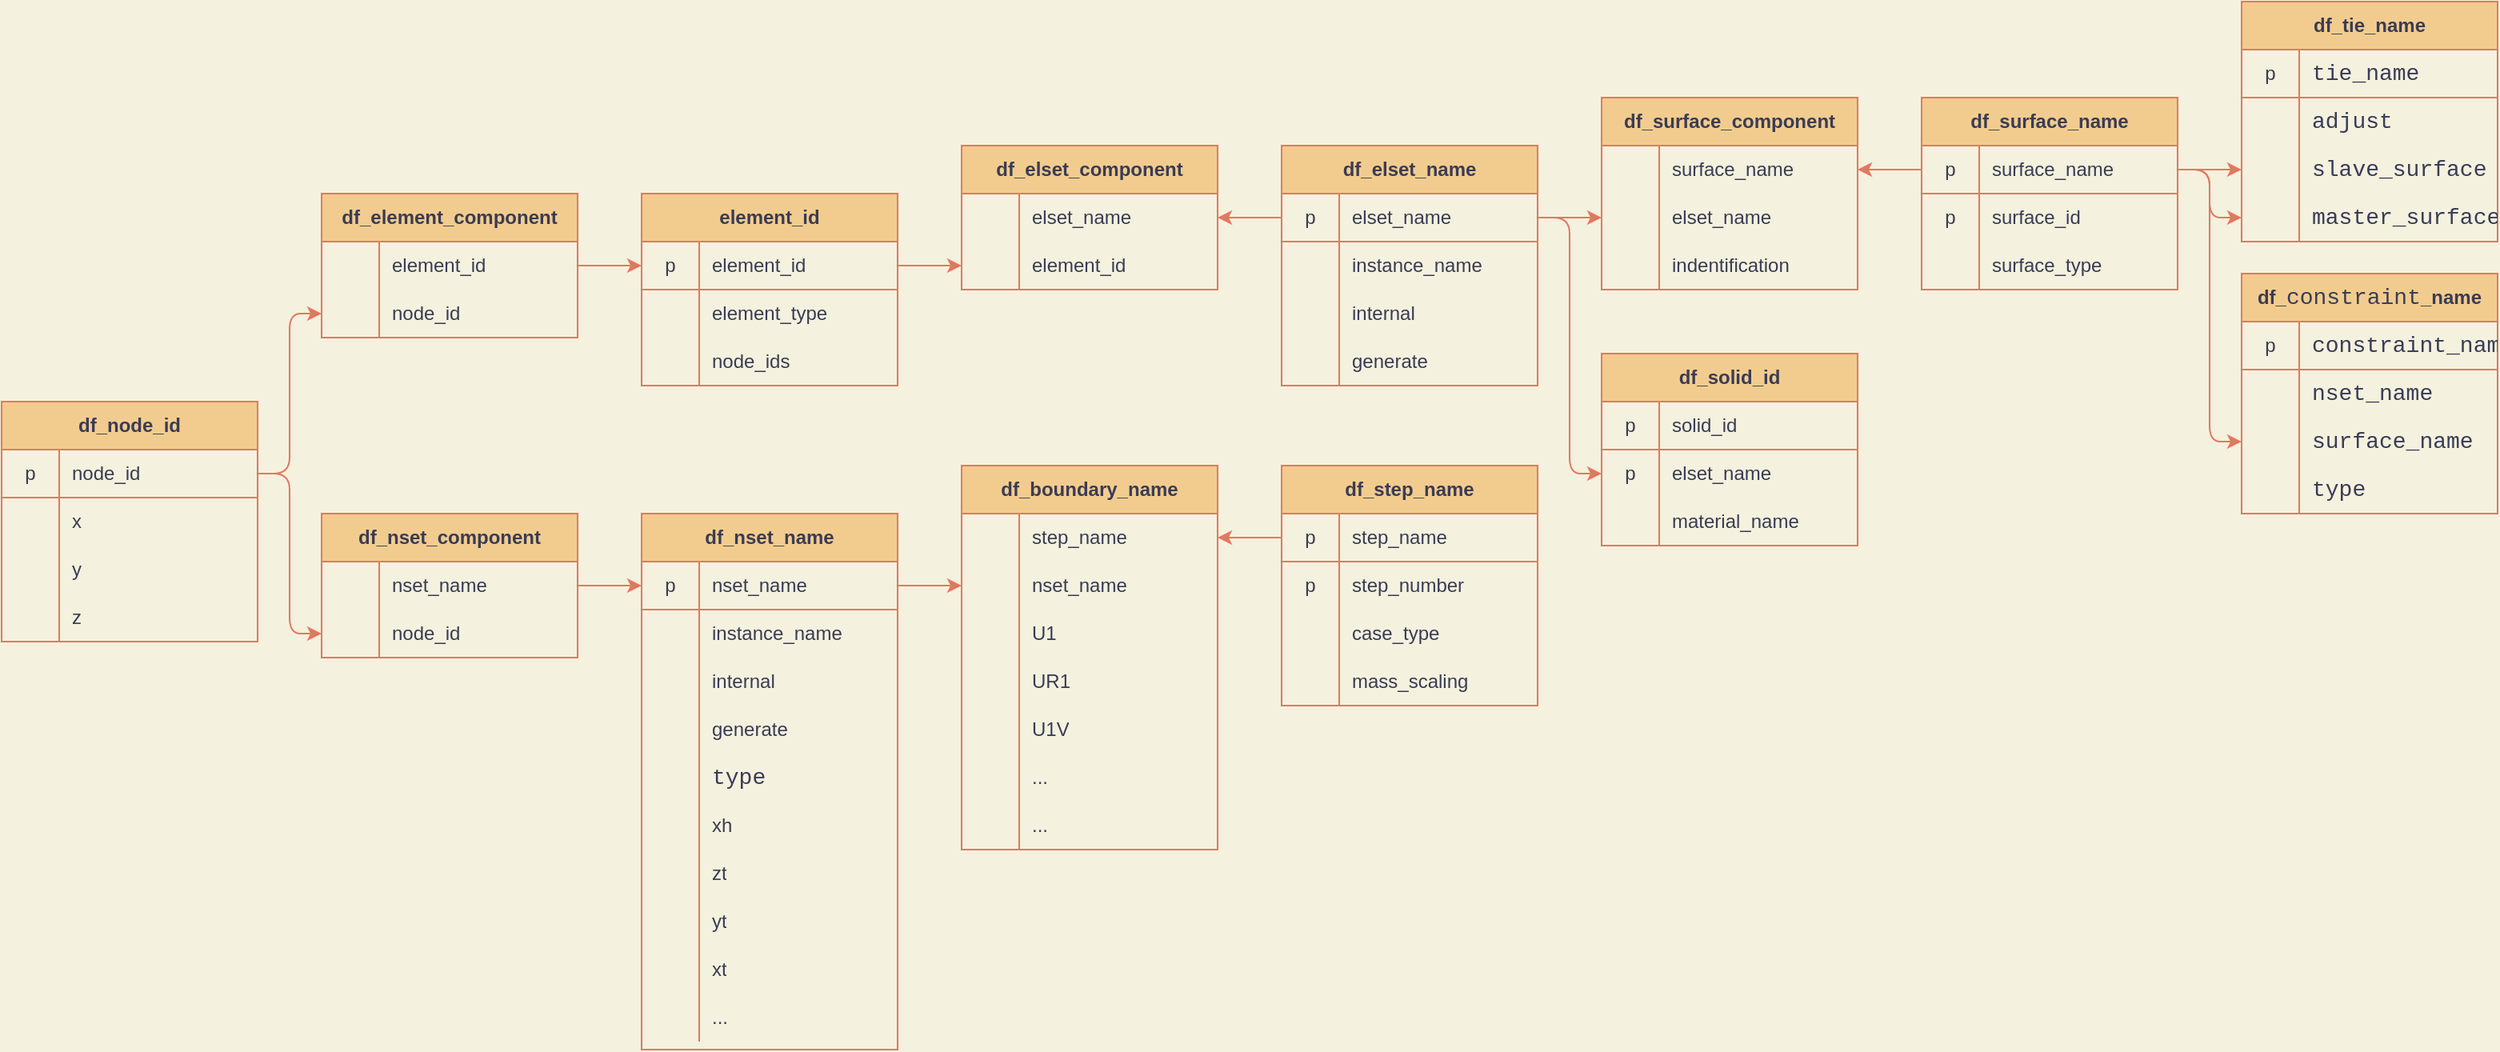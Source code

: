 <mxfile version="13.6.6" pages="2">
    <diagram id="6hGFLwfOUW9BJ-s0fimq" name="ABAQUS">
        <mxGraphModel dx="1376" dy="802" grid="1" gridSize="10" guides="1" tooltips="1" connect="1" arrows="1" fold="1" page="1" pageScale="1" pageWidth="1654" pageHeight="1169" background="#F4F1DE" math="0" shadow="0">
            <root>
                <mxCell id="0"/>
                <mxCell id="1" parent="0"/>
                <mxCell id="244" style="edgeStyle=orthogonalEdgeStyle;orthogonalLoop=1;jettySize=auto;html=1;exitX=1;exitY=0.5;exitDx=0;exitDy=0;labelBackgroundColor=none;fontColor=#393C56;strokeColor=#E07A5F;" parent="1" source="250" target="208" edge="1">
                    <mxGeometry relative="1" as="geometry"/>
                </mxCell>
                <mxCell id="245" style="edgeStyle=orthogonalEdgeStyle;orthogonalLoop=1;jettySize=auto;html=1;exitX=1;exitY=0.5;exitDx=0;exitDy=0;entryX=0;entryY=0.5;entryDx=0;entryDy=0;labelBackgroundColor=none;fontColor=#393C56;strokeColor=#E07A5F;" parent="1" source="205" target="212" edge="1">
                    <mxGeometry relative="1" as="geometry"/>
                </mxCell>
                <mxCell id="246" style="edgeStyle=orthogonalEdgeStyle;orthogonalLoop=1;jettySize=auto;html=1;exitX=1;exitY=0.5;exitDx=0;exitDy=0;entryX=0;entryY=0.5;entryDx=0;entryDy=0;labelBackgroundColor=none;fontColor=#393C56;strokeColor=#E07A5F;" parent="1" source="250" target="201" edge="1">
                    <mxGeometry relative="1" as="geometry"/>
                </mxCell>
                <mxCell id="247" style="edgeStyle=orthogonalEdgeStyle;orthogonalLoop=1;jettySize=auto;html=1;exitX=1;exitY=0.5;exitDx=0;exitDy=0;entryX=0;entryY=0.5;entryDx=0;entryDy=0;labelBackgroundColor=none;fontColor=#393C56;strokeColor=#E07A5F;" parent="1" source="198" target="188" edge="1">
                    <mxGeometry relative="1" as="geometry"/>
                </mxCell>
                <mxCell id="248" style="edgeStyle=orthogonalEdgeStyle;orthogonalLoop=1;jettySize=auto;html=1;exitX=1;exitY=0.5;exitDx=0;exitDy=0;labelBackgroundColor=none;fontColor=#393C56;strokeColor=#E07A5F;" parent="1" source="188" target="228" edge="1">
                    <mxGeometry relative="1" as="geometry"/>
                </mxCell>
                <mxCell id="292" style="edgeStyle=orthogonalEdgeStyle;orthogonalLoop=1;jettySize=auto;html=1;exitX=0;exitY=0.5;exitDx=0;exitDy=0;entryX=1;entryY=0.5;entryDx=0;entryDy=0;labelBackgroundColor=none;fontColor=#393C56;strokeColor=#E07A5F;" parent="1" source="232" target="225" edge="1">
                    <mxGeometry relative="1" as="geometry"/>
                </mxCell>
                <mxCell id="293" style="edgeStyle=orthogonalEdgeStyle;orthogonalLoop=1;jettySize=auto;html=1;exitX=1;exitY=0.5;exitDx=0;exitDy=0;entryX=0;entryY=0.5;entryDx=0;entryDy=0;labelBackgroundColor=none;fontColor=#393C56;strokeColor=#E07A5F;" parent="1" source="232" target="276" edge="1">
                    <mxGeometry relative="1" as="geometry"/>
                </mxCell>
                <mxCell id="294" style="edgeStyle=orthogonalEdgeStyle;orthogonalLoop=1;jettySize=auto;html=1;exitX=0;exitY=0.5;exitDx=0;exitDy=0;labelBackgroundColor=none;fontColor=#393C56;strokeColor=#E07A5F;" parent="1" source="283" target="273" edge="1">
                    <mxGeometry relative="1" as="geometry"/>
                </mxCell>
                <mxCell id="295" style="edgeStyle=orthogonalEdgeStyle;orthogonalLoop=1;jettySize=auto;html=1;exitX=1;exitY=0.5;exitDx=0;exitDy=0;entryX=0;entryY=0.5;entryDx=0;entryDy=0;labelBackgroundColor=none;fontColor=#393C56;strokeColor=#E07A5F;" parent="1" source="232" target="266" edge="1">
                    <mxGeometry relative="1" as="geometry"/>
                </mxCell>
                <mxCell id="324" style="edgeStyle=orthogonalEdgeStyle;orthogonalLoop=1;jettySize=auto;html=1;exitX=0;exitY=0.5;exitDx=0;exitDy=0;labelBackgroundColor=none;fontColor=#393C56;strokeColor=#E07A5F;" parent="1" source="297" target="313" edge="1">
                    <mxGeometry relative="1" as="geometry"/>
                </mxCell>
                <mxCell id="353" style="edgeStyle=orthogonalEdgeStyle;orthogonalLoop=1;jettySize=auto;html=1;exitX=1;exitY=0.5;exitDx=0;exitDy=0;entryX=0;entryY=0.5;entryDx=0;entryDy=0;labelBackgroundColor=none;fontColor=#393C56;strokeColor=#E07A5F;" parent="1" source="283" target="345" edge="1">
                    <mxGeometry relative="1" as="geometry"/>
                </mxCell>
                <mxCell id="354" style="edgeStyle=orthogonalEdgeStyle;orthogonalLoop=1;jettySize=auto;html=1;exitX=1;exitY=0.5;exitDx=0;exitDy=0;entryX=0;entryY=0.5;entryDx=0;entryDy=0;labelBackgroundColor=none;fontColor=#393C56;strokeColor=#E07A5F;" parent="1" source="283" target="348" edge="1">
                    <mxGeometry relative="1" as="geometry"/>
                </mxCell>
                <mxCell id="371" style="edgeStyle=orthogonalEdgeStyle;orthogonalLoop=1;jettySize=auto;html=1;exitX=1;exitY=0.5;exitDx=0;exitDy=0;labelBackgroundColor=none;fontColor=#393C56;strokeColor=#E07A5F;" parent="1" source="283" target="365" edge="1">
                    <mxGeometry relative="1" as="geometry"/>
                </mxCell>
                <mxCell id="197" value="df_element_component" style="shape=table;html=1;whiteSpace=wrap;startSize=30;container=1;collapsible=0;childLayout=tableLayout;fixedRows=1;rowLines=0;fontStyle=1;align=center;labelBackgroundColor=none;fontColor=#393C56;fillColor=#F2CC8F;strokeColor=#E07A5F;" parent="1" vertex="1">
                    <mxGeometry x="200" y="150" width="160" height="90" as="geometry"/>
                </mxCell>
                <mxCell id="198" value="" style="shape=partialRectangle;html=1;whiteSpace=wrap;collapsible=0;dropTarget=0;pointerEvents=0;fillColor=none;top=0;left=0;bottom=0;right=0;points=[[0,0.5],[1,0.5]];portConstraint=eastwest;labelBackgroundColor=none;fontColor=#393C56;strokeColor=#E07A5F;" parent="197" vertex="1">
                    <mxGeometry y="30" width="160" height="30" as="geometry"/>
                </mxCell>
                <mxCell id="199" value="" style="shape=partialRectangle;html=1;whiteSpace=wrap;connectable=0;fillColor=none;top=0;left=0;bottom=0;right=0;overflow=hidden;labelBackgroundColor=none;fontColor=#393C56;strokeColor=#E07A5F;" parent="198" vertex="1">
                    <mxGeometry width="36" height="30" as="geometry"/>
                </mxCell>
                <mxCell id="200" value="element_id" style="shape=partialRectangle;html=1;whiteSpace=wrap;connectable=0;fillColor=none;top=0;left=0;bottom=0;right=0;align=left;spacingLeft=6;overflow=hidden;labelBackgroundColor=none;fontColor=#393C56;strokeColor=#E07A5F;" parent="198" vertex="1">
                    <mxGeometry x="36" width="124" height="30" as="geometry"/>
                </mxCell>
                <mxCell id="201" style="shape=partialRectangle;html=1;whiteSpace=wrap;collapsible=0;dropTarget=0;pointerEvents=0;fillColor=none;top=0;left=0;bottom=0;right=0;points=[[0,0.5],[1,0.5]];portConstraint=eastwest;labelBackgroundColor=none;fontColor=#393C56;strokeColor=#E07A5F;" parent="197" vertex="1">
                    <mxGeometry y="60" width="160" height="30" as="geometry"/>
                </mxCell>
                <mxCell id="202" style="shape=partialRectangle;html=1;whiteSpace=wrap;connectable=0;fillColor=none;top=0;left=0;bottom=0;right=0;overflow=hidden;labelBackgroundColor=none;fontColor=#393C56;strokeColor=#E07A5F;" parent="201" vertex="1">
                    <mxGeometry width="36" height="30" as="geometry"/>
                </mxCell>
                <mxCell id="203" value="node_id" style="shape=partialRectangle;html=1;whiteSpace=wrap;connectable=0;fillColor=none;top=0;left=0;bottom=0;right=0;align=left;spacingLeft=6;overflow=hidden;labelBackgroundColor=none;fontColor=#393C56;strokeColor=#E07A5F;" parent="201" vertex="1">
                    <mxGeometry x="36" width="124" height="30" as="geometry"/>
                </mxCell>
                <mxCell id="204" value="df_nset_component" style="shape=table;html=1;whiteSpace=wrap;startSize=30;container=1;collapsible=0;childLayout=tableLayout;fixedRows=1;rowLines=0;fontStyle=1;align=center;labelBackgroundColor=none;fontColor=#393C56;fillColor=#F2CC8F;strokeColor=#E07A5F;" parent="1" vertex="1">
                    <mxGeometry x="200" y="350" width="160" height="90" as="geometry"/>
                </mxCell>
                <mxCell id="205" value="" style="shape=partialRectangle;html=1;whiteSpace=wrap;collapsible=0;dropTarget=0;pointerEvents=0;fillColor=none;top=0;left=0;bottom=0;right=0;points=[[0,0.5],[1,0.5]];portConstraint=eastwest;labelBackgroundColor=none;fontColor=#393C56;strokeColor=#E07A5F;" parent="204" vertex="1">
                    <mxGeometry y="30" width="160" height="30" as="geometry"/>
                </mxCell>
                <mxCell id="206" value="" style="shape=partialRectangle;html=1;whiteSpace=wrap;connectable=0;fillColor=none;top=0;left=0;bottom=0;right=0;overflow=hidden;labelBackgroundColor=none;fontColor=#393C56;strokeColor=#E07A5F;" parent="205" vertex="1">
                    <mxGeometry width="36" height="30" as="geometry"/>
                </mxCell>
                <mxCell id="207" value="nset_name" style="shape=partialRectangle;html=1;whiteSpace=wrap;connectable=0;fillColor=none;top=0;left=0;bottom=0;right=0;align=left;spacingLeft=6;overflow=hidden;labelBackgroundColor=none;fontColor=#393C56;strokeColor=#E07A5F;" parent="205" vertex="1">
                    <mxGeometry x="36" width="124" height="30" as="geometry"/>
                </mxCell>
                <mxCell id="208" style="shape=partialRectangle;html=1;whiteSpace=wrap;collapsible=0;dropTarget=0;pointerEvents=0;fillColor=none;top=0;left=0;bottom=0;right=0;points=[[0,0.5],[1,0.5]];portConstraint=eastwest;labelBackgroundColor=none;fontColor=#393C56;strokeColor=#E07A5F;" parent="204" vertex="1">
                    <mxGeometry y="60" width="160" height="30" as="geometry"/>
                </mxCell>
                <mxCell id="209" style="shape=partialRectangle;html=1;whiteSpace=wrap;connectable=0;fillColor=none;top=0;left=0;bottom=0;right=0;overflow=hidden;labelBackgroundColor=none;fontColor=#393C56;strokeColor=#E07A5F;" parent="208" vertex="1">
                    <mxGeometry width="36" height="30" as="geometry"/>
                </mxCell>
                <mxCell id="210" value="node_id" style="shape=partialRectangle;html=1;whiteSpace=wrap;connectable=0;fillColor=none;top=0;left=0;bottom=0;right=0;align=left;spacingLeft=6;overflow=hidden;labelBackgroundColor=none;fontColor=#393C56;strokeColor=#E07A5F;" parent="208" vertex="1">
                    <mxGeometry x="36" width="124" height="30" as="geometry"/>
                </mxCell>
                <mxCell id="249" value="df_node_id" style="shape=table;html=1;whiteSpace=wrap;startSize=30;container=1;collapsible=0;childLayout=tableLayout;fixedRows=1;rowLines=0;fontStyle=1;align=center;labelBackgroundColor=none;fontColor=#393C56;fillColor=#F2CC8F;strokeColor=#E07A5F;" parent="1" vertex="1">
                    <mxGeometry y="280" width="160" height="150" as="geometry"/>
                </mxCell>
                <mxCell id="250" value="" style="shape=partialRectangle;html=1;whiteSpace=wrap;collapsible=0;dropTarget=0;pointerEvents=0;fillColor=none;top=0;left=0;bottom=1;right=0;points=[[0,0.5],[1,0.5]];portConstraint=eastwest;labelBackgroundColor=none;fontColor=#393C56;strokeColor=#E07A5F;" parent="249" vertex="1">
                    <mxGeometry y="30" width="160" height="30" as="geometry"/>
                </mxCell>
                <mxCell id="251" value="p" style="shape=partialRectangle;html=1;whiteSpace=wrap;connectable=0;fillColor=none;top=0;left=0;bottom=0;right=0;overflow=hidden;labelBackgroundColor=none;fontColor=#393C56;strokeColor=#E07A5F;" parent="250" vertex="1">
                    <mxGeometry width="36" height="30" as="geometry"/>
                </mxCell>
                <mxCell id="252" value="node_id" style="shape=partialRectangle;html=1;whiteSpace=wrap;connectable=0;fillColor=none;top=0;left=0;bottom=0;right=0;align=left;spacingLeft=6;overflow=hidden;labelBackgroundColor=none;fontColor=#393C56;strokeColor=#E07A5F;" parent="250" vertex="1">
                    <mxGeometry x="36" width="124" height="30" as="geometry"/>
                </mxCell>
                <mxCell id="253" value="" style="shape=partialRectangle;html=1;whiteSpace=wrap;collapsible=0;dropTarget=0;pointerEvents=0;fillColor=none;top=0;left=0;bottom=0;right=0;points=[[0,0.5],[1,0.5]];portConstraint=eastwest;labelBackgroundColor=none;fontColor=#393C56;strokeColor=#E07A5F;" parent="249" vertex="1">
                    <mxGeometry y="60" width="160" height="30" as="geometry"/>
                </mxCell>
                <mxCell id="254" value="" style="shape=partialRectangle;html=1;whiteSpace=wrap;connectable=0;fillColor=none;top=0;left=0;bottom=0;right=0;overflow=hidden;labelBackgroundColor=none;fontColor=#393C56;strokeColor=#E07A5F;" parent="253" vertex="1">
                    <mxGeometry width="36" height="30" as="geometry"/>
                </mxCell>
                <mxCell id="255" value="x" style="shape=partialRectangle;html=1;whiteSpace=wrap;connectable=0;fillColor=none;top=0;left=0;bottom=0;right=0;align=left;spacingLeft=6;overflow=hidden;labelBackgroundColor=none;fontColor=#393C56;strokeColor=#E07A5F;" parent="253" vertex="1">
                    <mxGeometry x="36" width="124" height="30" as="geometry"/>
                </mxCell>
                <mxCell id="256" value="" style="shape=partialRectangle;html=1;whiteSpace=wrap;collapsible=0;dropTarget=0;pointerEvents=0;fillColor=none;top=0;left=0;bottom=0;right=0;points=[[0,0.5],[1,0.5]];portConstraint=eastwest;labelBackgroundColor=none;fontColor=#393C56;strokeColor=#E07A5F;" parent="249" vertex="1">
                    <mxGeometry y="90" width="160" height="30" as="geometry"/>
                </mxCell>
                <mxCell id="257" value="" style="shape=partialRectangle;html=1;whiteSpace=wrap;connectable=0;fillColor=none;top=0;left=0;bottom=0;right=0;overflow=hidden;labelBackgroundColor=none;fontColor=#393C56;strokeColor=#E07A5F;" parent="256" vertex="1">
                    <mxGeometry width="36" height="30" as="geometry"/>
                </mxCell>
                <mxCell id="258" value="y" style="shape=partialRectangle;html=1;whiteSpace=wrap;connectable=0;fillColor=none;top=0;left=0;bottom=0;right=0;align=left;spacingLeft=6;overflow=hidden;labelBackgroundColor=none;fontColor=#393C56;strokeColor=#E07A5F;" parent="256" vertex="1">
                    <mxGeometry x="36" width="124" height="30" as="geometry"/>
                </mxCell>
                <mxCell id="259" style="shape=partialRectangle;html=1;whiteSpace=wrap;collapsible=0;dropTarget=0;pointerEvents=0;fillColor=none;top=0;left=0;bottom=0;right=0;points=[[0,0.5],[1,0.5]];portConstraint=eastwest;labelBackgroundColor=none;fontColor=#393C56;strokeColor=#E07A5F;" parent="249" vertex="1">
                    <mxGeometry y="120" width="160" height="30" as="geometry"/>
                </mxCell>
                <mxCell id="260" value="" style="shape=partialRectangle;html=1;whiteSpace=wrap;connectable=0;fillColor=none;top=0;left=0;bottom=0;right=0;overflow=hidden;labelBackgroundColor=none;fontColor=#393C56;strokeColor=#E07A5F;" parent="259" vertex="1">
                    <mxGeometry width="36" height="30" as="geometry"/>
                </mxCell>
                <mxCell id="261" value="z" style="shape=partialRectangle;html=1;whiteSpace=wrap;connectable=0;fillColor=none;top=0;left=0;bottom=0;right=0;align=left;spacingLeft=6;overflow=hidden;labelBackgroundColor=none;fontColor=#393C56;strokeColor=#E07A5F;" parent="259" vertex="1">
                    <mxGeometry x="36" width="124" height="30" as="geometry"/>
                </mxCell>
                <mxCell id="187" value="element_id" style="shape=table;html=1;whiteSpace=wrap;startSize=30;container=1;collapsible=0;childLayout=tableLayout;fixedRows=1;rowLines=0;fontStyle=1;align=center;labelBackgroundColor=none;fontColor=#393C56;fillColor=#F2CC8F;strokeColor=#E07A5F;" parent="1" vertex="1">
                    <mxGeometry x="400" y="150" width="160" height="120" as="geometry"/>
                </mxCell>
                <mxCell id="188" value="" style="shape=partialRectangle;html=1;whiteSpace=wrap;collapsible=0;dropTarget=0;pointerEvents=0;fillColor=none;top=0;left=0;bottom=1;right=0;points=[[0,0.5],[1,0.5]];portConstraint=eastwest;labelBackgroundColor=none;fontColor=#393C56;strokeColor=#E07A5F;" parent="187" vertex="1">
                    <mxGeometry y="30" width="160" height="30" as="geometry"/>
                </mxCell>
                <mxCell id="189" value="p" style="shape=partialRectangle;html=1;whiteSpace=wrap;connectable=0;fillColor=none;top=0;left=0;bottom=0;right=0;overflow=hidden;labelBackgroundColor=none;fontColor=#393C56;strokeColor=#E07A5F;" parent="188" vertex="1">
                    <mxGeometry width="36" height="30" as="geometry"/>
                </mxCell>
                <mxCell id="190" value="element_id" style="shape=partialRectangle;html=1;whiteSpace=wrap;connectable=0;fillColor=none;top=0;left=0;bottom=0;right=0;align=left;spacingLeft=6;overflow=hidden;labelBackgroundColor=none;fontColor=#393C56;strokeColor=#E07A5F;" parent="188" vertex="1">
                    <mxGeometry x="36" width="124" height="30" as="geometry"/>
                </mxCell>
                <mxCell id="191" value="" style="shape=partialRectangle;html=1;whiteSpace=wrap;collapsible=0;dropTarget=0;pointerEvents=0;fillColor=none;top=0;left=0;bottom=0;right=0;points=[[0,0.5],[1,0.5]];portConstraint=eastwest;labelBackgroundColor=none;fontColor=#393C56;strokeColor=#E07A5F;" parent="187" vertex="1">
                    <mxGeometry y="60" width="160" height="30" as="geometry"/>
                </mxCell>
                <mxCell id="192" value="" style="shape=partialRectangle;html=1;whiteSpace=wrap;connectable=0;fillColor=none;top=0;left=0;bottom=0;right=0;overflow=hidden;labelBackgroundColor=none;fontColor=#393C56;strokeColor=#E07A5F;" parent="191" vertex="1">
                    <mxGeometry width="36" height="30" as="geometry"/>
                </mxCell>
                <mxCell id="193" value="element_type" style="shape=partialRectangle;html=1;whiteSpace=wrap;connectable=0;fillColor=none;top=0;left=0;bottom=0;right=0;align=left;spacingLeft=6;overflow=hidden;labelBackgroundColor=none;fontColor=#393C56;strokeColor=#E07A5F;" parent="191" vertex="1">
                    <mxGeometry x="36" width="124" height="30" as="geometry"/>
                </mxCell>
                <mxCell id="194" value="" style="shape=partialRectangle;html=1;whiteSpace=wrap;collapsible=0;dropTarget=0;pointerEvents=0;fillColor=none;top=0;left=0;bottom=0;right=0;points=[[0,0.5],[1,0.5]];portConstraint=eastwest;labelBackgroundColor=none;fontColor=#393C56;strokeColor=#E07A5F;" parent="187" vertex="1">
                    <mxGeometry y="90" width="160" height="30" as="geometry"/>
                </mxCell>
                <mxCell id="195" value="" style="shape=partialRectangle;html=1;whiteSpace=wrap;connectable=0;fillColor=none;top=0;left=0;bottom=0;right=0;overflow=hidden;labelBackgroundColor=none;fontColor=#393C56;strokeColor=#E07A5F;" parent="194" vertex="1">
                    <mxGeometry width="36" height="30" as="geometry"/>
                </mxCell>
                <mxCell id="196" value="node_ids" style="shape=partialRectangle;html=1;whiteSpace=wrap;connectable=0;fillColor=none;top=0;left=0;bottom=0;right=0;align=left;spacingLeft=6;overflow=hidden;labelBackgroundColor=none;fontColor=#393C56;strokeColor=#E07A5F;" parent="194" vertex="1">
                    <mxGeometry x="36" width="124" height="30" as="geometry"/>
                </mxCell>
                <mxCell id="224" value="df_elset_component" style="shape=table;html=1;whiteSpace=wrap;startSize=30;container=1;collapsible=0;childLayout=tableLayout;fixedRows=1;rowLines=0;fontStyle=1;align=center;labelBackgroundColor=none;fontColor=#393C56;fillColor=#F2CC8F;strokeColor=#E07A5F;" parent="1" vertex="1">
                    <mxGeometry x="600" y="120" width="160" height="90" as="geometry"/>
                </mxCell>
                <mxCell id="225" value="" style="shape=partialRectangle;html=1;whiteSpace=wrap;collapsible=0;dropTarget=0;pointerEvents=0;fillColor=none;top=0;left=0;bottom=0;right=0;points=[[0,0.5],[1,0.5]];portConstraint=eastwest;labelBackgroundColor=none;fontColor=#393C56;strokeColor=#E07A5F;" parent="224" vertex="1">
                    <mxGeometry y="30" width="160" height="30" as="geometry"/>
                </mxCell>
                <mxCell id="226" value="" style="shape=partialRectangle;html=1;whiteSpace=wrap;connectable=0;fillColor=none;top=0;left=0;bottom=0;right=0;overflow=hidden;labelBackgroundColor=none;fontColor=#393C56;strokeColor=#E07A5F;" parent="225" vertex="1">
                    <mxGeometry width="36" height="30" as="geometry"/>
                </mxCell>
                <mxCell id="227" value="elset_name" style="shape=partialRectangle;html=1;whiteSpace=wrap;connectable=0;fillColor=none;top=0;left=0;bottom=0;right=0;align=left;spacingLeft=6;overflow=hidden;labelBackgroundColor=none;fontColor=#393C56;strokeColor=#E07A5F;" parent="225" vertex="1">
                    <mxGeometry x="36" width="124" height="30" as="geometry"/>
                </mxCell>
                <mxCell id="228" style="shape=partialRectangle;html=1;whiteSpace=wrap;collapsible=0;dropTarget=0;pointerEvents=0;fillColor=none;top=0;left=0;bottom=0;right=0;points=[[0,0.5],[1,0.5]];portConstraint=eastwest;labelBackgroundColor=none;fontColor=#393C56;strokeColor=#E07A5F;" parent="224" vertex="1">
                    <mxGeometry y="60" width="160" height="30" as="geometry"/>
                </mxCell>
                <mxCell id="229" style="shape=partialRectangle;html=1;whiteSpace=wrap;connectable=0;fillColor=none;top=0;left=0;bottom=0;right=0;overflow=hidden;labelBackgroundColor=none;fontColor=#393C56;strokeColor=#E07A5F;" parent="228" vertex="1">
                    <mxGeometry width="36" height="30" as="geometry"/>
                </mxCell>
                <mxCell id="230" value="element_id" style="shape=partialRectangle;html=1;whiteSpace=wrap;connectable=0;fillColor=none;top=0;left=0;bottom=0;right=0;align=left;spacingLeft=6;overflow=hidden;labelBackgroundColor=none;fontColor=#393C56;strokeColor=#E07A5F;" parent="228" vertex="1">
                    <mxGeometry x="36" width="124" height="30" as="geometry"/>
                </mxCell>
                <mxCell id="231" value="df_elset_name" style="shape=table;html=1;whiteSpace=wrap;startSize=30;container=1;collapsible=0;childLayout=tableLayout;fixedRows=1;rowLines=0;fontStyle=1;align=center;labelBackgroundColor=none;fontColor=#393C56;fillColor=#F2CC8F;strokeColor=#E07A5F;" parent="1" vertex="1">
                    <mxGeometry x="800" y="120" width="160" height="150" as="geometry"/>
                </mxCell>
                <mxCell id="232" value="" style="shape=partialRectangle;html=1;whiteSpace=wrap;collapsible=0;dropTarget=0;pointerEvents=0;fillColor=none;top=0;left=0;bottom=1;right=0;points=[[0,0.5],[1,0.5]];portConstraint=eastwest;labelBackgroundColor=none;fontColor=#393C56;strokeColor=#E07A5F;" parent="231" vertex="1">
                    <mxGeometry y="30" width="160" height="30" as="geometry"/>
                </mxCell>
                <mxCell id="233" value="p" style="shape=partialRectangle;html=1;whiteSpace=wrap;connectable=0;fillColor=none;top=0;left=0;bottom=0;right=0;overflow=hidden;labelBackgroundColor=none;fontColor=#393C56;strokeColor=#E07A5F;" parent="232" vertex="1">
                    <mxGeometry width="36" height="30" as="geometry"/>
                </mxCell>
                <mxCell id="234" value="elset_name" style="shape=partialRectangle;html=1;whiteSpace=wrap;connectable=0;fillColor=none;top=0;left=0;bottom=0;right=0;align=left;spacingLeft=6;overflow=hidden;labelBackgroundColor=none;fontColor=#393C56;strokeColor=#E07A5F;" parent="232" vertex="1">
                    <mxGeometry x="36" width="124" height="30" as="geometry"/>
                </mxCell>
                <mxCell id="235" value="" style="shape=partialRectangle;html=1;whiteSpace=wrap;collapsible=0;dropTarget=0;pointerEvents=0;fillColor=none;top=0;left=0;bottom=0;right=0;points=[[0,0.5],[1,0.5]];portConstraint=eastwest;labelBackgroundColor=none;fontColor=#393C56;strokeColor=#E07A5F;" parent="231" vertex="1">
                    <mxGeometry y="60" width="160" height="30" as="geometry"/>
                </mxCell>
                <mxCell id="236" value="" style="shape=partialRectangle;html=1;whiteSpace=wrap;connectable=0;fillColor=none;top=0;left=0;bottom=0;right=0;overflow=hidden;labelBackgroundColor=none;fontColor=#393C56;strokeColor=#E07A5F;" parent="235" vertex="1">
                    <mxGeometry width="36" height="30" as="geometry"/>
                </mxCell>
                <mxCell id="237" value="instance_name" style="shape=partialRectangle;html=1;whiteSpace=wrap;connectable=0;fillColor=none;top=0;left=0;bottom=0;right=0;align=left;spacingLeft=6;overflow=hidden;labelBackgroundColor=none;fontColor=#393C56;strokeColor=#E07A5F;" parent="235" vertex="1">
                    <mxGeometry x="36" width="124" height="30" as="geometry"/>
                </mxCell>
                <mxCell id="238" style="shape=partialRectangle;html=1;whiteSpace=wrap;collapsible=0;dropTarget=0;pointerEvents=0;fillColor=none;top=0;left=0;bottom=0;right=0;points=[[0,0.5],[1,0.5]];portConstraint=eastwest;labelBackgroundColor=none;fontColor=#393C56;strokeColor=#E07A5F;" parent="231" vertex="1">
                    <mxGeometry y="90" width="160" height="30" as="geometry"/>
                </mxCell>
                <mxCell id="239" value="" style="shape=partialRectangle;html=1;whiteSpace=wrap;connectable=0;fillColor=none;top=0;left=0;bottom=0;right=0;overflow=hidden;labelBackgroundColor=none;fontColor=#393C56;strokeColor=#E07A5F;" parent="238" vertex="1">
                    <mxGeometry width="36" height="30" as="geometry"/>
                </mxCell>
                <mxCell id="240" value="internal" style="shape=partialRectangle;html=1;whiteSpace=wrap;connectable=0;fillColor=none;top=0;left=0;bottom=0;right=0;align=left;spacingLeft=6;overflow=hidden;labelBackgroundColor=none;fontColor=#393C56;strokeColor=#E07A5F;" parent="238" vertex="1">
                    <mxGeometry x="36" width="124" height="30" as="geometry"/>
                </mxCell>
                <mxCell id="241" style="shape=partialRectangle;html=1;whiteSpace=wrap;collapsible=0;dropTarget=0;pointerEvents=0;fillColor=none;top=0;left=0;bottom=0;right=0;points=[[0,0.5],[1,0.5]];portConstraint=eastwest;labelBackgroundColor=none;fontColor=#393C56;strokeColor=#E07A5F;" parent="231" vertex="1">
                    <mxGeometry y="120" width="160" height="30" as="geometry"/>
                </mxCell>
                <mxCell id="242" value="" style="shape=partialRectangle;html=1;whiteSpace=wrap;connectable=0;fillColor=none;top=0;left=0;bottom=0;right=0;overflow=hidden;labelBackgroundColor=none;fontColor=#393C56;strokeColor=#E07A5F;" parent="241" vertex="1">
                    <mxGeometry width="36" height="30" as="geometry"/>
                </mxCell>
                <mxCell id="243" value="generate" style="shape=partialRectangle;html=1;whiteSpace=wrap;connectable=0;fillColor=none;top=0;left=0;bottom=0;right=0;align=left;spacingLeft=6;overflow=hidden;labelBackgroundColor=none;fontColor=#393C56;strokeColor=#E07A5F;" parent="241" vertex="1">
                    <mxGeometry x="36" width="124" height="30" as="geometry"/>
                </mxCell>
                <mxCell id="272" value="df_surface_component" style="shape=table;html=1;whiteSpace=wrap;startSize=30;container=1;collapsible=0;childLayout=tableLayout;fixedRows=1;rowLines=0;fontStyle=1;align=center;labelBackgroundColor=none;fontColor=#393C56;fillColor=#F2CC8F;strokeColor=#E07A5F;" parent="1" vertex="1">
                    <mxGeometry x="1000" y="90" width="160" height="120" as="geometry"/>
                </mxCell>
                <mxCell id="273" value="" style="shape=partialRectangle;html=1;whiteSpace=wrap;collapsible=0;dropTarget=0;pointerEvents=0;fillColor=none;top=0;left=0;bottom=0;right=0;points=[[0,0.5],[1,0.5]];portConstraint=eastwest;labelBackgroundColor=none;fontColor=#393C56;strokeColor=#E07A5F;" parent="272" vertex="1">
                    <mxGeometry y="30" width="160" height="30" as="geometry"/>
                </mxCell>
                <mxCell id="274" value="" style="shape=partialRectangle;html=1;whiteSpace=wrap;connectable=0;fillColor=none;top=0;left=0;bottom=0;right=0;overflow=hidden;labelBackgroundColor=none;fontColor=#393C56;strokeColor=#E07A5F;" parent="273" vertex="1">
                    <mxGeometry width="36" height="30" as="geometry"/>
                </mxCell>
                <mxCell id="275" value="surface_name" style="shape=partialRectangle;html=1;whiteSpace=wrap;connectable=0;fillColor=none;top=0;left=0;bottom=0;right=0;align=left;spacingLeft=6;overflow=hidden;labelBackgroundColor=none;fontColor=#393C56;strokeColor=#E07A5F;" parent="273" vertex="1">
                    <mxGeometry x="36" width="124" height="30" as="geometry"/>
                </mxCell>
                <mxCell id="276" style="shape=partialRectangle;html=1;whiteSpace=wrap;collapsible=0;dropTarget=0;pointerEvents=0;fillColor=none;top=0;left=0;bottom=0;right=0;points=[[0,0.5],[1,0.5]];portConstraint=eastwest;labelBackgroundColor=none;fontColor=#393C56;strokeColor=#E07A5F;" parent="272" vertex="1">
                    <mxGeometry y="60" width="160" height="30" as="geometry"/>
                </mxCell>
                <mxCell id="277" style="shape=partialRectangle;html=1;whiteSpace=wrap;connectable=0;fillColor=none;top=0;left=0;bottom=0;right=0;overflow=hidden;labelBackgroundColor=none;fontColor=#393C56;strokeColor=#E07A5F;" parent="276" vertex="1">
                    <mxGeometry width="36" height="30" as="geometry"/>
                </mxCell>
                <mxCell id="278" value="elset_name" style="shape=partialRectangle;html=1;whiteSpace=wrap;connectable=0;fillColor=none;top=0;left=0;bottom=0;right=0;align=left;spacingLeft=6;overflow=hidden;labelBackgroundColor=none;fontColor=#393C56;strokeColor=#E07A5F;" parent="276" vertex="1">
                    <mxGeometry x="36" width="124" height="30" as="geometry"/>
                </mxCell>
                <mxCell id="279" style="shape=partialRectangle;html=1;whiteSpace=wrap;collapsible=0;dropTarget=0;pointerEvents=0;fillColor=none;top=0;left=0;bottom=0;right=0;points=[[0,0.5],[1,0.5]];portConstraint=eastwest;labelBackgroundColor=none;fontColor=#393C56;strokeColor=#E07A5F;" parent="272" vertex="1">
                    <mxGeometry y="90" width="160" height="30" as="geometry"/>
                </mxCell>
                <mxCell id="280" value="&#10;&#10;&lt;span style=&quot;font-family: helvetica; font-size: 12px; font-style: normal; font-weight: 400; letter-spacing: normal; text-align: left; text-indent: 0px; text-transform: none; word-spacing: 0px; display: inline; float: none;&quot;&gt;indentification&lt;/span&gt;&#10;&#10;" style="shape=partialRectangle;html=1;whiteSpace=wrap;connectable=0;fillColor=none;top=0;left=0;bottom=0;right=0;overflow=hidden;labelBackgroundColor=none;fontColor=#393C56;strokeColor=#E07A5F;" parent="279" vertex="1">
                    <mxGeometry width="36" height="30" as="geometry"/>
                </mxCell>
                <mxCell id="281" value="&lt;span style=&quot;font-family: helvetica; font-size: 12px; font-style: normal; font-weight: 400; letter-spacing: normal; text-align: left; text-indent: 0px; text-transform: none; word-spacing: 0px; display: inline; float: none;&quot;&gt;indentification&lt;/span&gt;" style="shape=partialRectangle;html=1;whiteSpace=wrap;connectable=0;fillColor=none;top=0;left=0;bottom=0;right=0;align=left;spacingLeft=6;overflow=hidden;labelBackgroundColor=none;fontColor=#393C56;strokeColor=#E07A5F;" parent="279" vertex="1">
                    <mxGeometry x="36" width="124" height="30" as="geometry"/>
                </mxCell>
                <mxCell id="282" value="df_surface_name" style="shape=table;html=1;whiteSpace=wrap;startSize=30;container=1;collapsible=0;childLayout=tableLayout;fixedRows=1;rowLines=0;fontStyle=1;align=center;labelBackgroundColor=none;fontColor=#393C56;fillColor=#F2CC8F;strokeColor=#E07A5F;" parent="1" vertex="1">
                    <mxGeometry x="1200" y="90" width="160" height="120" as="geometry"/>
                </mxCell>
                <mxCell id="283" value="" style="shape=partialRectangle;html=1;whiteSpace=wrap;collapsible=0;dropTarget=0;pointerEvents=0;fillColor=none;top=0;left=0;bottom=1;right=0;points=[[0,0.5],[1,0.5]];portConstraint=eastwest;labelBackgroundColor=none;fontColor=#393C56;strokeColor=#E07A5F;" parent="282" vertex="1">
                    <mxGeometry y="30" width="160" height="30" as="geometry"/>
                </mxCell>
                <mxCell id="284" value="p" style="shape=partialRectangle;html=1;whiteSpace=wrap;connectable=0;fillColor=none;top=0;left=0;bottom=0;right=0;overflow=hidden;labelBackgroundColor=none;fontColor=#393C56;strokeColor=#E07A5F;" parent="283" vertex="1">
                    <mxGeometry width="36" height="30" as="geometry"/>
                </mxCell>
                <mxCell id="285" value="surface_name" style="shape=partialRectangle;html=1;whiteSpace=wrap;connectable=0;fillColor=none;top=0;left=0;bottom=0;right=0;align=left;spacingLeft=6;overflow=hidden;labelBackgroundColor=none;fontColor=#393C56;strokeColor=#E07A5F;" parent="283" vertex="1">
                    <mxGeometry x="36" width="124" height="30" as="geometry"/>
                </mxCell>
                <mxCell id="286" value="" style="shape=partialRectangle;html=1;whiteSpace=wrap;collapsible=0;dropTarget=0;pointerEvents=0;fillColor=none;top=0;left=0;bottom=0;right=0;points=[[0,0.5],[1,0.5]];portConstraint=eastwest;labelBackgroundColor=none;fontColor=#393C56;strokeColor=#E07A5F;" parent="282" vertex="1">
                    <mxGeometry y="60" width="160" height="30" as="geometry"/>
                </mxCell>
                <mxCell id="287" value="p" style="shape=partialRectangle;html=1;whiteSpace=wrap;connectable=0;fillColor=none;top=0;left=0;bottom=0;right=0;overflow=hidden;labelBackgroundColor=none;fontColor=#393C56;strokeColor=#E07A5F;" parent="286" vertex="1">
                    <mxGeometry width="36" height="30" as="geometry"/>
                </mxCell>
                <mxCell id="288" value="surface_id" style="shape=partialRectangle;html=1;whiteSpace=wrap;connectable=0;fillColor=none;top=0;left=0;bottom=0;right=0;align=left;spacingLeft=6;overflow=hidden;labelBackgroundColor=none;fontColor=#393C56;strokeColor=#E07A5F;" parent="286" vertex="1">
                    <mxGeometry x="36" width="124" height="30" as="geometry"/>
                </mxCell>
                <mxCell id="289" style="shape=partialRectangle;html=1;whiteSpace=wrap;collapsible=0;dropTarget=0;pointerEvents=0;fillColor=none;top=0;left=0;bottom=0;right=0;points=[[0,0.5],[1,0.5]];portConstraint=eastwest;labelBackgroundColor=none;fontColor=#393C56;strokeColor=#E07A5F;" parent="282" vertex="1">
                    <mxGeometry y="90" width="160" height="30" as="geometry"/>
                </mxCell>
                <mxCell id="290" value="" style="shape=partialRectangle;html=1;whiteSpace=wrap;connectable=0;fillColor=none;top=0;left=0;bottom=0;right=0;overflow=hidden;labelBackgroundColor=none;fontColor=#393C56;strokeColor=#E07A5F;" parent="289" vertex="1">
                    <mxGeometry width="36" height="30" as="geometry"/>
                </mxCell>
                <mxCell id="291" value="surface_type" style="shape=partialRectangle;html=1;whiteSpace=wrap;connectable=0;fillColor=none;top=0;left=0;bottom=0;right=0;align=left;spacingLeft=6;overflow=hidden;labelBackgroundColor=none;fontColor=#393C56;strokeColor=#E07A5F;" parent="289" vertex="1">
                    <mxGeometry x="36" width="124" height="30" as="geometry"/>
                </mxCell>
                <mxCell id="262" value="df_solid_id" style="shape=table;html=1;whiteSpace=wrap;startSize=30;container=1;collapsible=0;childLayout=tableLayout;fixedRows=1;rowLines=0;fontStyle=1;align=center;labelBackgroundColor=none;fontColor=#393C56;fillColor=#F2CC8F;strokeColor=#E07A5F;" parent="1" vertex="1">
                    <mxGeometry x="1000" y="250" width="160" height="120" as="geometry"/>
                </mxCell>
                <mxCell id="263" value="" style="shape=partialRectangle;html=1;whiteSpace=wrap;collapsible=0;dropTarget=0;pointerEvents=0;fillColor=none;top=0;left=0;bottom=1;right=0;points=[[0,0.5],[1,0.5]];portConstraint=eastwest;labelBackgroundColor=none;fontColor=#393C56;strokeColor=#E07A5F;" parent="262" vertex="1">
                    <mxGeometry y="30" width="160" height="30" as="geometry"/>
                </mxCell>
                <mxCell id="264" value="p" style="shape=partialRectangle;html=1;whiteSpace=wrap;connectable=0;fillColor=none;top=0;left=0;bottom=0;right=0;overflow=hidden;labelBackgroundColor=none;fontColor=#393C56;strokeColor=#E07A5F;" parent="263" vertex="1">
                    <mxGeometry width="36" height="30" as="geometry"/>
                </mxCell>
                <mxCell id="265" value="solid_id" style="shape=partialRectangle;html=1;whiteSpace=wrap;connectable=0;fillColor=none;top=0;left=0;bottom=0;right=0;align=left;spacingLeft=6;overflow=hidden;labelBackgroundColor=none;fontColor=#393C56;strokeColor=#E07A5F;" parent="263" vertex="1">
                    <mxGeometry x="36" width="124" height="30" as="geometry"/>
                </mxCell>
                <mxCell id="266" value="" style="shape=partialRectangle;html=1;whiteSpace=wrap;collapsible=0;dropTarget=0;pointerEvents=0;fillColor=none;top=0;left=0;bottom=0;right=0;points=[[0,0.5],[1,0.5]];portConstraint=eastwest;labelBackgroundColor=none;fontColor=#393C56;strokeColor=#E07A5F;" parent="262" vertex="1">
                    <mxGeometry y="60" width="160" height="30" as="geometry"/>
                </mxCell>
                <mxCell id="267" value="p" style="shape=partialRectangle;html=1;whiteSpace=wrap;connectable=0;fillColor=none;top=0;left=0;bottom=0;right=0;overflow=hidden;labelBackgroundColor=none;fontColor=#393C56;strokeColor=#E07A5F;" parent="266" vertex="1">
                    <mxGeometry width="36" height="30" as="geometry"/>
                </mxCell>
                <mxCell id="268" value="elset_name" style="shape=partialRectangle;html=1;whiteSpace=wrap;connectable=0;fillColor=none;top=0;left=0;bottom=0;right=0;align=left;spacingLeft=6;overflow=hidden;labelBackgroundColor=none;fontColor=#393C56;strokeColor=#E07A5F;" parent="266" vertex="1">
                    <mxGeometry x="36" width="124" height="30" as="geometry"/>
                </mxCell>
                <mxCell id="269" value="" style="shape=partialRectangle;html=1;whiteSpace=wrap;collapsible=0;dropTarget=0;pointerEvents=0;fillColor=none;top=0;left=0;bottom=0;right=0;points=[[0,0.5],[1,0.5]];portConstraint=eastwest;labelBackgroundColor=none;fontColor=#393C56;strokeColor=#E07A5F;" parent="262" vertex="1">
                    <mxGeometry y="90" width="160" height="30" as="geometry"/>
                </mxCell>
                <mxCell id="270" value="" style="shape=partialRectangle;html=1;whiteSpace=wrap;connectable=0;fillColor=none;top=0;left=0;bottom=0;right=0;overflow=hidden;labelBackgroundColor=none;fontColor=#393C56;strokeColor=#E07A5F;" parent="269" vertex="1">
                    <mxGeometry width="36" height="30" as="geometry"/>
                </mxCell>
                <mxCell id="271" value="material_name" style="shape=partialRectangle;html=1;whiteSpace=wrap;connectable=0;fillColor=none;top=0;left=0;bottom=0;right=0;align=left;spacingLeft=6;overflow=hidden;labelBackgroundColor=none;fontColor=#393C56;strokeColor=#E07A5F;" parent="269" vertex="1">
                    <mxGeometry x="36" width="124" height="30" as="geometry"/>
                </mxCell>
                <mxCell id="335" value="df_tie_name" style="shape=table;html=1;whiteSpace=wrap;startSize=30;container=1;collapsible=0;childLayout=tableLayout;fixedRows=1;rowLines=0;fontStyle=1;align=center;labelBackgroundColor=none;fontColor=#393C56;fillColor=#F2CC8F;strokeColor=#E07A5F;" parent="1" vertex="1">
                    <mxGeometry x="1400" y="30" width="160" height="150" as="geometry"/>
                </mxCell>
                <mxCell id="339" value="" style="shape=partialRectangle;html=1;whiteSpace=wrap;collapsible=0;dropTarget=0;pointerEvents=0;fillColor=none;top=0;left=0;bottom=1;right=0;points=[[0,0.5],[1,0.5]];portConstraint=eastwest;labelBackgroundColor=none;fontColor=#393C56;strokeColor=#E07A5F;" parent="335" vertex="1">
                    <mxGeometry y="30" width="160" height="30" as="geometry"/>
                </mxCell>
                <mxCell id="340" value="p" style="shape=partialRectangle;html=1;whiteSpace=wrap;connectable=0;fillColor=none;top=0;left=0;bottom=0;right=0;overflow=hidden;labelBackgroundColor=none;fontColor=#393C56;strokeColor=#E07A5F;" parent="339" vertex="1">
                    <mxGeometry width="36" height="30" as="geometry"/>
                </mxCell>
                <mxCell id="341" value="&lt;div style=&quot;font-family: consolas, &amp;quot;courier new&amp;quot;, monospace; font-size: 14px; line-height: 19px;&quot;&gt;&lt;font&gt;tie_name&lt;/font&gt;&lt;/div&gt;" style="shape=partialRectangle;html=1;whiteSpace=wrap;connectable=0;fillColor=none;top=0;left=0;bottom=0;right=0;align=left;spacingLeft=6;overflow=hidden;labelBackgroundColor=none;fontColor=#393C56;strokeColor=#E07A5F;" parent="339" vertex="1">
                    <mxGeometry x="36" width="124" height="30" as="geometry"/>
                </mxCell>
                <mxCell id="342" style="shape=partialRectangle;html=1;whiteSpace=wrap;collapsible=0;dropTarget=0;pointerEvents=0;fillColor=none;top=0;left=0;bottom=0;right=0;points=[[0,0.5],[1,0.5]];portConstraint=eastwest;labelBackgroundColor=none;fontColor=#393C56;strokeColor=#E07A5F;" parent="335" vertex="1">
                    <mxGeometry y="60" width="160" height="30" as="geometry"/>
                </mxCell>
                <mxCell id="343" value="" style="shape=partialRectangle;html=1;whiteSpace=wrap;connectable=0;fillColor=none;top=0;left=0;bottom=0;right=0;overflow=hidden;labelBackgroundColor=none;fontColor=#393C56;strokeColor=#E07A5F;" parent="342" vertex="1">
                    <mxGeometry width="36" height="30" as="geometry"/>
                </mxCell>
                <mxCell id="344" value="&lt;div style=&quot;font-family: consolas, &amp;quot;courier new&amp;quot;, monospace; font-size: 14px; line-height: 19px;&quot;&gt;&lt;font&gt;adjust&lt;/font&gt;&lt;/div&gt;" style="shape=partialRectangle;html=1;whiteSpace=wrap;connectable=0;fillColor=none;top=0;left=0;bottom=0;right=0;align=left;spacingLeft=6;overflow=hidden;labelBackgroundColor=none;fontColor=#393C56;strokeColor=#E07A5F;" parent="342" vertex="1">
                    <mxGeometry x="36" width="124" height="30" as="geometry"/>
                </mxCell>
                <mxCell id="345" style="shape=partialRectangle;html=1;whiteSpace=wrap;collapsible=0;dropTarget=0;pointerEvents=0;fillColor=none;top=0;left=0;bottom=0;right=0;points=[[0,0.5],[1,0.5]];portConstraint=eastwest;labelBackgroundColor=none;fontColor=#393C56;strokeColor=#E07A5F;" parent="335" vertex="1">
                    <mxGeometry y="90" width="160" height="30" as="geometry"/>
                </mxCell>
                <mxCell id="346" value="" style="shape=partialRectangle;html=1;whiteSpace=wrap;connectable=0;fillColor=none;top=0;left=0;bottom=0;right=0;overflow=hidden;labelBackgroundColor=none;fontColor=#393C56;strokeColor=#E07A5F;" parent="345" vertex="1">
                    <mxGeometry width="36" height="30" as="geometry"/>
                </mxCell>
                <mxCell id="347" value="&lt;div style=&quot;font-family: consolas, &amp;quot;courier new&amp;quot;, monospace; font-size: 14px; line-height: 19px;&quot;&gt;&lt;font&gt;slave_surface&lt;/font&gt;&lt;/div&gt;" style="shape=partialRectangle;html=1;whiteSpace=wrap;connectable=0;fillColor=none;top=0;left=0;bottom=0;right=0;align=left;spacingLeft=6;overflow=hidden;labelBackgroundColor=none;fontColor=#393C56;strokeColor=#E07A5F;" parent="345" vertex="1">
                    <mxGeometry x="36" width="124" height="30" as="geometry"/>
                </mxCell>
                <mxCell id="348" style="shape=partialRectangle;html=1;whiteSpace=wrap;collapsible=0;dropTarget=0;pointerEvents=0;fillColor=none;top=0;left=0;bottom=0;right=0;points=[[0,0.5],[1,0.5]];portConstraint=eastwest;labelBackgroundColor=none;fontColor=#393C56;strokeColor=#E07A5F;" parent="335" vertex="1">
                    <mxGeometry y="120" width="160" height="30" as="geometry"/>
                </mxCell>
                <mxCell id="349" style="shape=partialRectangle;html=1;whiteSpace=wrap;connectable=0;fillColor=none;top=0;left=0;bottom=0;right=0;overflow=hidden;labelBackgroundColor=none;fontColor=#393C56;strokeColor=#E07A5F;" parent="348" vertex="1">
                    <mxGeometry width="36" height="30" as="geometry"/>
                </mxCell>
                <mxCell id="350" value="&lt;div style=&quot;font-family: consolas, &amp;quot;courier new&amp;quot;, monospace; font-size: 14px; line-height: 19px;&quot;&gt;&lt;font&gt;master_surface&lt;/font&gt;&lt;/div&gt;" style="shape=partialRectangle;html=1;whiteSpace=wrap;connectable=0;fillColor=none;top=0;left=0;bottom=0;right=0;align=left;spacingLeft=6;overflow=hidden;labelBackgroundColor=none;fontColor=#393C56;strokeColor=#E07A5F;" parent="348" vertex="1">
                    <mxGeometry x="36" width="124" height="30" as="geometry"/>
                </mxCell>
                <mxCell id="355" value="df_&lt;span style=&quot;font-family: consolas, &amp;quot;courier new&amp;quot;, monospace; font-size: 14px; font-weight: normal;&quot;&gt;&lt;font&gt;constraint&lt;/font&gt;&lt;/span&gt;&lt;span&gt;_name&lt;/span&gt;" style="shape=table;html=1;whiteSpace=wrap;startSize=30;container=1;collapsible=0;childLayout=tableLayout;fixedRows=1;rowLines=0;fontStyle=1;align=center;labelBackgroundColor=none;fontColor=#393C56;fillColor=#F2CC8F;strokeColor=#E07A5F;" parent="1" vertex="1">
                    <mxGeometry x="1400" y="200" width="160" height="150" as="geometry"/>
                </mxCell>
                <mxCell id="356" value="" style="shape=partialRectangle;html=1;whiteSpace=wrap;collapsible=0;dropTarget=0;pointerEvents=0;fillColor=none;top=0;left=0;bottom=1;right=0;points=[[0,0.5],[1,0.5]];portConstraint=eastwest;labelBackgroundColor=none;fontColor=#393C56;strokeColor=#E07A5F;" parent="355" vertex="1">
                    <mxGeometry y="30" width="160" height="30" as="geometry"/>
                </mxCell>
                <mxCell id="357" value="p" style="shape=partialRectangle;html=1;whiteSpace=wrap;connectable=0;fillColor=none;top=0;left=0;bottom=0;right=0;overflow=hidden;labelBackgroundColor=none;fontColor=#393C56;strokeColor=#E07A5F;" parent="356" vertex="1">
                    <mxGeometry width="36" height="30" as="geometry"/>
                </mxCell>
                <mxCell id="358" value="&lt;span style=&quot;font-family: consolas, &amp;quot;courier new&amp;quot;, monospace; font-size: 14px;&quot;&gt;&lt;font&gt;constraint_name&lt;/font&gt;&lt;/span&gt;" style="shape=partialRectangle;html=1;whiteSpace=wrap;connectable=0;fillColor=none;top=0;left=0;bottom=0;right=0;align=left;spacingLeft=6;overflow=hidden;labelBackgroundColor=none;fontColor=#393C56;strokeColor=#E07A5F;" parent="356" vertex="1">
                    <mxGeometry x="36" width="124" height="30" as="geometry"/>
                </mxCell>
                <mxCell id="362" style="shape=partialRectangle;html=1;whiteSpace=wrap;collapsible=0;dropTarget=0;pointerEvents=0;fillColor=none;top=0;left=0;bottom=0;right=0;points=[[0,0.5],[1,0.5]];portConstraint=eastwest;labelBackgroundColor=none;fontColor=#393C56;strokeColor=#E07A5F;" parent="355" vertex="1">
                    <mxGeometry y="60" width="160" height="30" as="geometry"/>
                </mxCell>
                <mxCell id="363" value="" style="shape=partialRectangle;html=1;whiteSpace=wrap;connectable=0;fillColor=none;top=0;left=0;bottom=0;right=0;overflow=hidden;labelBackgroundColor=none;fontColor=#393C56;strokeColor=#E07A5F;" parent="362" vertex="1">
                    <mxGeometry width="36" height="30" as="geometry"/>
                </mxCell>
                <mxCell id="364" value="&lt;div style=&quot;font-family: consolas, &amp;quot;courier new&amp;quot;, monospace; font-size: 14px; line-height: 19px;&quot;&gt;&lt;div style=&quot;font-family: &amp;quot;consolas&amp;quot; , &amp;quot;courier new&amp;quot; , monospace ; line-height: 19px&quot;&gt;&lt;font&gt;nset_name&lt;/font&gt;&lt;/div&gt;&lt;/div&gt;" style="shape=partialRectangle;html=1;whiteSpace=wrap;connectable=0;fillColor=none;top=0;left=0;bottom=0;right=0;align=left;spacingLeft=6;overflow=hidden;labelBackgroundColor=none;fontColor=#393C56;strokeColor=#E07A5F;" parent="362" vertex="1">
                    <mxGeometry x="36" width="124" height="30" as="geometry"/>
                </mxCell>
                <mxCell id="365" style="shape=partialRectangle;html=1;whiteSpace=wrap;collapsible=0;dropTarget=0;pointerEvents=0;fillColor=none;top=0;left=0;bottom=0;right=0;points=[[0,0.5],[1,0.5]];portConstraint=eastwest;labelBackgroundColor=none;fontColor=#393C56;strokeColor=#E07A5F;" parent="355" vertex="1">
                    <mxGeometry y="90" width="160" height="30" as="geometry"/>
                </mxCell>
                <mxCell id="366" value="" style="shape=partialRectangle;html=1;whiteSpace=wrap;connectable=0;fillColor=none;top=0;left=0;bottom=0;right=0;overflow=hidden;labelBackgroundColor=none;fontColor=#393C56;strokeColor=#E07A5F;" parent="365" vertex="1">
                    <mxGeometry width="36" height="30" as="geometry"/>
                </mxCell>
                <mxCell id="367" value="&lt;div style=&quot;font-family: consolas, &amp;quot;courier new&amp;quot;, monospace; font-size: 14px; line-height: 19px;&quot;&gt;&lt;div style=&quot;font-family: &amp;quot;consolas&amp;quot; , &amp;quot;courier new&amp;quot; , monospace ; line-height: 19px&quot;&gt;&lt;font&gt;surface_name&lt;/font&gt;&lt;/div&gt;&lt;/div&gt;" style="shape=partialRectangle;html=1;whiteSpace=wrap;connectable=0;fillColor=none;top=0;left=0;bottom=0;right=0;align=left;spacingLeft=6;overflow=hidden;labelBackgroundColor=none;fontColor=#393C56;strokeColor=#E07A5F;" parent="365" vertex="1">
                    <mxGeometry x="36" width="124" height="30" as="geometry"/>
                </mxCell>
                <mxCell id="368" style="shape=partialRectangle;html=1;whiteSpace=wrap;collapsible=0;dropTarget=0;pointerEvents=0;fillColor=none;top=0;left=0;bottom=0;right=0;points=[[0,0.5],[1,0.5]];portConstraint=eastwest;labelBackgroundColor=none;fontColor=#393C56;strokeColor=#E07A5F;" parent="355" vertex="1">
                    <mxGeometry y="120" width="160" height="30" as="geometry"/>
                </mxCell>
                <mxCell id="369" style="shape=partialRectangle;html=1;whiteSpace=wrap;connectable=0;fillColor=none;top=0;left=0;bottom=0;right=0;overflow=hidden;labelBackgroundColor=none;fontColor=#393C56;strokeColor=#E07A5F;" parent="368" vertex="1">
                    <mxGeometry width="36" height="30" as="geometry"/>
                </mxCell>
                <mxCell id="370" value="&lt;div style=&quot;font-family: consolas, &amp;quot;courier new&amp;quot;, monospace; font-size: 14px; line-height: 19px;&quot;&gt;&lt;font&gt;type&lt;/font&gt;&lt;/div&gt;" style="shape=partialRectangle;html=1;whiteSpace=wrap;connectable=0;fillColor=none;top=0;left=0;bottom=0;right=0;align=left;spacingLeft=6;overflow=hidden;labelBackgroundColor=none;fontColor=#393C56;strokeColor=#E07A5F;" parent="368" vertex="1">
                    <mxGeometry x="36" width="124" height="30" as="geometry"/>
                </mxCell>
                <mxCell id="211" value="df_nset_name" style="shape=table;html=1;whiteSpace=wrap;startSize=30;container=1;collapsible=0;childLayout=tableLayout;fixedRows=1;rowLines=0;fontStyle=1;align=center;labelBackgroundColor=none;fontColor=#393C56;fillColor=#F2CC8F;strokeColor=#E07A5F;" parent="1" vertex="1">
                    <mxGeometry x="400" y="350" width="160" height="335" as="geometry"/>
                </mxCell>
                <mxCell id="212" value="" style="shape=partialRectangle;html=1;whiteSpace=wrap;collapsible=0;dropTarget=0;pointerEvents=0;fillColor=none;top=0;left=0;bottom=1;right=0;points=[[0,0.5],[1,0.5]];portConstraint=eastwest;labelBackgroundColor=none;fontColor=#393C56;strokeColor=#E07A5F;" parent="211" vertex="1">
                    <mxGeometry y="30" width="160" height="30" as="geometry"/>
                </mxCell>
                <mxCell id="213" value="p" style="shape=partialRectangle;html=1;whiteSpace=wrap;connectable=0;fillColor=none;top=0;left=0;bottom=0;right=0;overflow=hidden;labelBackgroundColor=none;fontColor=#393C56;strokeColor=#E07A5F;" parent="212" vertex="1">
                    <mxGeometry width="36" height="30" as="geometry"/>
                </mxCell>
                <mxCell id="214" value="nset_name" style="shape=partialRectangle;html=1;whiteSpace=wrap;connectable=0;fillColor=none;top=0;left=0;bottom=0;right=0;align=left;spacingLeft=6;overflow=hidden;labelBackgroundColor=none;fontColor=#393C56;strokeColor=#E07A5F;" parent="212" vertex="1">
                    <mxGeometry x="36" width="124" height="30" as="geometry"/>
                </mxCell>
                <mxCell id="215" value="" style="shape=partialRectangle;html=1;whiteSpace=wrap;collapsible=0;dropTarget=0;pointerEvents=0;fillColor=none;top=0;left=0;bottom=0;right=0;points=[[0,0.5],[1,0.5]];portConstraint=eastwest;labelBackgroundColor=none;fontColor=#393C56;strokeColor=#E07A5F;" parent="211" vertex="1">
                    <mxGeometry y="60" width="160" height="30" as="geometry"/>
                </mxCell>
                <mxCell id="216" value="" style="shape=partialRectangle;html=1;whiteSpace=wrap;connectable=0;fillColor=none;top=0;left=0;bottom=0;right=0;overflow=hidden;labelBackgroundColor=none;fontColor=#393C56;strokeColor=#E07A5F;" parent="215" vertex="1">
                    <mxGeometry width="36" height="30" as="geometry"/>
                </mxCell>
                <mxCell id="217" value="instance_name" style="shape=partialRectangle;html=1;whiteSpace=wrap;connectable=0;fillColor=none;top=0;left=0;bottom=0;right=0;align=left;spacingLeft=6;overflow=hidden;labelBackgroundColor=none;fontColor=#393C56;strokeColor=#E07A5F;" parent="215" vertex="1">
                    <mxGeometry x="36" width="124" height="30" as="geometry"/>
                </mxCell>
                <mxCell id="218" style="shape=partialRectangle;html=1;whiteSpace=wrap;collapsible=0;dropTarget=0;pointerEvents=0;fillColor=none;top=0;left=0;bottom=0;right=0;points=[[0,0.5],[1,0.5]];portConstraint=eastwest;labelBackgroundColor=none;fontColor=#393C56;strokeColor=#E07A5F;" parent="211" vertex="1">
                    <mxGeometry y="90" width="160" height="30" as="geometry"/>
                </mxCell>
                <mxCell id="219" value="" style="shape=partialRectangle;html=1;whiteSpace=wrap;connectable=0;fillColor=none;top=0;left=0;bottom=0;right=0;overflow=hidden;labelBackgroundColor=none;fontColor=#393C56;strokeColor=#E07A5F;" parent="218" vertex="1">
                    <mxGeometry width="36" height="30" as="geometry"/>
                </mxCell>
                <mxCell id="220" value="internal" style="shape=partialRectangle;html=1;whiteSpace=wrap;connectable=0;fillColor=none;top=0;left=0;bottom=0;right=0;align=left;spacingLeft=6;overflow=hidden;labelBackgroundColor=none;fontColor=#393C56;strokeColor=#E07A5F;" parent="218" vertex="1">
                    <mxGeometry x="36" width="124" height="30" as="geometry"/>
                </mxCell>
                <mxCell id="221" style="shape=partialRectangle;html=1;whiteSpace=wrap;collapsible=0;dropTarget=0;pointerEvents=0;fillColor=none;top=0;left=0;bottom=0;right=0;points=[[0,0.5],[1,0.5]];portConstraint=eastwest;labelBackgroundColor=none;fontColor=#393C56;strokeColor=#E07A5F;" parent="211" vertex="1">
                    <mxGeometry y="120" width="160" height="30" as="geometry"/>
                </mxCell>
                <mxCell id="222" value="" style="shape=partialRectangle;html=1;whiteSpace=wrap;connectable=0;fillColor=none;top=0;left=0;bottom=0;right=0;overflow=hidden;labelBackgroundColor=none;fontColor=#393C56;strokeColor=#E07A5F;" parent="221" vertex="1">
                    <mxGeometry width="36" height="30" as="geometry"/>
                </mxCell>
                <mxCell id="223" value="generate" style="shape=partialRectangle;html=1;whiteSpace=wrap;connectable=0;fillColor=none;top=0;left=0;bottom=0;right=0;align=left;spacingLeft=6;overflow=hidden;labelBackgroundColor=none;fontColor=#393C56;strokeColor=#E07A5F;" parent="221" vertex="1">
                    <mxGeometry x="36" width="124" height="30" as="geometry"/>
                </mxCell>
                <mxCell id="382" style="shape=partialRectangle;html=1;whiteSpace=wrap;collapsible=0;dropTarget=0;pointerEvents=0;fillColor=none;top=0;left=0;bottom=0;right=0;points=[[0,0.5],[1,0.5]];portConstraint=eastwest;labelBackgroundColor=none;fontColor=#393C56;strokeColor=#E07A5F;" parent="211" vertex="1">
                    <mxGeometry y="150" width="160" height="30" as="geometry"/>
                </mxCell>
                <mxCell id="383" style="shape=partialRectangle;html=1;whiteSpace=wrap;connectable=0;fillColor=none;top=0;left=0;bottom=0;right=0;overflow=hidden;labelBackgroundColor=none;fontColor=#393C56;strokeColor=#E07A5F;" parent="382" vertex="1">
                    <mxGeometry width="36" height="30" as="geometry"/>
                </mxCell>
                <mxCell id="384" value="&lt;div style=&quot;font-family: consolas, &amp;quot;courier new&amp;quot;, monospace; font-size: 14px; line-height: 19px;&quot;&gt;&lt;font&gt;type&lt;/font&gt;&lt;/div&gt;" style="shape=partialRectangle;html=1;whiteSpace=wrap;connectable=0;fillColor=none;top=0;left=0;bottom=0;right=0;align=left;spacingLeft=6;overflow=hidden;labelBackgroundColor=none;fontColor=#393C56;strokeColor=#E07A5F;" parent="382" vertex="1">
                    <mxGeometry x="36" width="124" height="30" as="geometry"/>
                </mxCell>
                <mxCell id="4cFC26quzwWDbgREUpr8-406" style="shape=partialRectangle;html=1;whiteSpace=wrap;collapsible=0;dropTarget=0;pointerEvents=0;fillColor=none;top=0;left=0;bottom=0;right=0;points=[[0,0.5],[1,0.5]];portConstraint=eastwest;labelBackgroundColor=none;fontColor=#393C56;strokeColor=#E07A5F;" vertex="1" parent="211">
                    <mxGeometry y="180" width="160" height="30" as="geometry"/>
                </mxCell>
                <mxCell id="4cFC26quzwWDbgREUpr8-407" style="shape=partialRectangle;html=1;whiteSpace=wrap;connectable=0;fillColor=none;top=0;left=0;bottom=0;right=0;overflow=hidden;labelBackgroundColor=none;fontColor=#393C56;strokeColor=#E07A5F;" vertex="1" parent="4cFC26quzwWDbgREUpr8-406">
                    <mxGeometry width="36" height="30" as="geometry"/>
                </mxCell>
                <mxCell id="4cFC26quzwWDbgREUpr8-408" value="xh" style="shape=partialRectangle;html=1;whiteSpace=wrap;connectable=0;fillColor=none;top=0;left=0;bottom=0;right=0;align=left;spacingLeft=6;overflow=hidden;labelBackgroundColor=none;fontColor=#393C56;strokeColor=#E07A5F;" vertex="1" parent="4cFC26quzwWDbgREUpr8-406">
                    <mxGeometry x="36" width="124" height="30" as="geometry"/>
                </mxCell>
                <mxCell id="4cFC26quzwWDbgREUpr8-391" style="shape=partialRectangle;html=1;whiteSpace=wrap;collapsible=0;dropTarget=0;pointerEvents=0;fillColor=none;top=0;left=0;bottom=0;right=0;points=[[0,0.5],[1,0.5]];portConstraint=eastwest;labelBackgroundColor=none;fontColor=#393C56;strokeColor=#E07A5F;" vertex="1" parent="211">
                    <mxGeometry y="210" width="160" height="30" as="geometry"/>
                </mxCell>
                <mxCell id="4cFC26quzwWDbgREUpr8-392" style="shape=partialRectangle;html=1;whiteSpace=wrap;connectable=0;fillColor=none;top=0;left=0;bottom=0;right=0;overflow=hidden;labelBackgroundColor=none;fontColor=#393C56;strokeColor=#E07A5F;" vertex="1" parent="4cFC26quzwWDbgREUpr8-391">
                    <mxGeometry width="36" height="30" as="geometry"/>
                </mxCell>
                <mxCell id="4cFC26quzwWDbgREUpr8-393" value="zt" style="shape=partialRectangle;html=1;whiteSpace=wrap;connectable=0;fillColor=none;top=0;left=0;bottom=0;right=0;align=left;spacingLeft=6;overflow=hidden;labelBackgroundColor=none;fontColor=#393C56;strokeColor=#E07A5F;" vertex="1" parent="4cFC26quzwWDbgREUpr8-391">
                    <mxGeometry x="36" width="124" height="30" as="geometry"/>
                </mxCell>
                <mxCell id="4cFC26quzwWDbgREUpr8-388" style="shape=partialRectangle;html=1;whiteSpace=wrap;collapsible=0;dropTarget=0;pointerEvents=0;fillColor=none;top=0;left=0;bottom=0;right=0;points=[[0,0.5],[1,0.5]];portConstraint=eastwest;labelBackgroundColor=none;fontColor=#393C56;strokeColor=#E07A5F;" vertex="1" parent="211">
                    <mxGeometry y="240" width="160" height="30" as="geometry"/>
                </mxCell>
                <mxCell id="4cFC26quzwWDbgREUpr8-389" style="shape=partialRectangle;html=1;whiteSpace=wrap;connectable=0;fillColor=none;top=0;left=0;bottom=0;right=0;overflow=hidden;labelBackgroundColor=none;fontColor=#393C56;strokeColor=#E07A5F;" vertex="1" parent="4cFC26quzwWDbgREUpr8-388">
                    <mxGeometry width="36" height="30" as="geometry"/>
                </mxCell>
                <mxCell id="4cFC26quzwWDbgREUpr8-390" value="yt" style="shape=partialRectangle;html=1;whiteSpace=wrap;connectable=0;fillColor=none;top=0;left=0;bottom=0;right=0;align=left;spacingLeft=6;overflow=hidden;labelBackgroundColor=none;fontColor=#393C56;strokeColor=#E07A5F;" vertex="1" parent="4cFC26quzwWDbgREUpr8-388">
                    <mxGeometry x="36" width="124" height="30" as="geometry"/>
                </mxCell>
                <mxCell id="4cFC26quzwWDbgREUpr8-385" style="shape=partialRectangle;html=1;whiteSpace=wrap;collapsible=0;dropTarget=0;pointerEvents=0;fillColor=none;top=0;left=0;bottom=0;right=0;points=[[0,0.5],[1,0.5]];portConstraint=eastwest;labelBackgroundColor=none;fontColor=#393C56;strokeColor=#E07A5F;" vertex="1" parent="211">
                    <mxGeometry y="270" width="160" height="30" as="geometry"/>
                </mxCell>
                <mxCell id="4cFC26quzwWDbgREUpr8-386" style="shape=partialRectangle;html=1;whiteSpace=wrap;connectable=0;fillColor=none;top=0;left=0;bottom=0;right=0;overflow=hidden;labelBackgroundColor=none;fontColor=#393C56;strokeColor=#E07A5F;" vertex="1" parent="4cFC26quzwWDbgREUpr8-385">
                    <mxGeometry width="36" height="30" as="geometry"/>
                </mxCell>
                <mxCell id="4cFC26quzwWDbgREUpr8-387" value="xt" style="shape=partialRectangle;html=1;whiteSpace=wrap;connectable=0;fillColor=none;top=0;left=0;bottom=0;right=0;align=left;spacingLeft=6;overflow=hidden;labelBackgroundColor=none;fontColor=#393C56;strokeColor=#E07A5F;" vertex="1" parent="4cFC26quzwWDbgREUpr8-385">
                    <mxGeometry x="36" width="124" height="30" as="geometry"/>
                </mxCell>
                <mxCell id="4cFC26quzwWDbgREUpr8-409" style="shape=partialRectangle;html=1;whiteSpace=wrap;collapsible=0;dropTarget=0;pointerEvents=0;fillColor=none;top=0;left=0;bottom=0;right=0;points=[[0,0.5],[1,0.5]];portConstraint=eastwest;labelBackgroundColor=none;fontColor=#393C56;strokeColor=#E07A5F;" vertex="1" parent="211">
                    <mxGeometry y="300" width="160" height="30" as="geometry"/>
                </mxCell>
                <mxCell id="4cFC26quzwWDbgREUpr8-410" style="shape=partialRectangle;html=1;whiteSpace=wrap;connectable=0;fillColor=none;top=0;left=0;bottom=0;right=0;overflow=hidden;labelBackgroundColor=none;fontColor=#393C56;strokeColor=#E07A5F;" vertex="1" parent="4cFC26quzwWDbgREUpr8-409">
                    <mxGeometry width="36" height="30" as="geometry"/>
                </mxCell>
                <mxCell id="4cFC26quzwWDbgREUpr8-411" value="..." style="shape=partialRectangle;html=1;whiteSpace=wrap;connectable=0;fillColor=none;top=0;left=0;bottom=0;right=0;align=left;spacingLeft=6;overflow=hidden;labelBackgroundColor=none;fontColor=#393C56;strokeColor=#E07A5F;" vertex="1" parent="4cFC26quzwWDbgREUpr8-409">
                    <mxGeometry x="36" width="124" height="30" as="geometry"/>
                </mxCell>
                <mxCell id="Ycr6-GqPPHa0GbqKLflu-388" style="edgeStyle=orthogonalEdgeStyle;orthogonalLoop=1;jettySize=auto;html=1;exitX=1;exitY=0.5;exitDx=0;exitDy=0;entryX=0;entryY=0.5;entryDx=0;entryDy=0;labelBackgroundColor=none;fontColor=#393C56;strokeColor=#E07A5F;" edge="1" parent="1" source="212" target="316">
                    <mxGeometry relative="1" as="geometry"/>
                </mxCell>
                <mxCell id="309" value="df_boundary_name" style="shape=table;html=1;whiteSpace=wrap;startSize=30;container=1;collapsible=0;childLayout=tableLayout;fixedRows=1;rowLines=0;fontStyle=1;align=center;labelBackgroundColor=none;fontColor=#393C56;fillColor=#F2CC8F;strokeColor=#E07A5F;" parent="1" vertex="1">
                    <mxGeometry x="600" y="320" width="160" height="240" as="geometry"/>
                </mxCell>
                <mxCell id="313" value="" style="shape=partialRectangle;html=1;whiteSpace=wrap;collapsible=0;dropTarget=0;pointerEvents=0;fillColor=none;top=0;left=0;bottom=0;right=0;points=[[0,0.5],[1,0.5]];portConstraint=eastwest;labelBackgroundColor=none;fontColor=#393C56;strokeColor=#E07A5F;" parent="309" vertex="1">
                    <mxGeometry y="30" width="160" height="30" as="geometry"/>
                </mxCell>
                <mxCell id="314" value="" style="shape=partialRectangle;html=1;whiteSpace=wrap;connectable=0;fillColor=none;top=0;left=0;bottom=0;right=0;overflow=hidden;labelBackgroundColor=none;fontColor=#393C56;strokeColor=#E07A5F;" parent="313" vertex="1">
                    <mxGeometry width="36" height="30" as="geometry"/>
                </mxCell>
                <mxCell id="315" value="step_name" style="shape=partialRectangle;html=1;whiteSpace=wrap;connectable=0;fillColor=none;top=0;left=0;bottom=0;right=0;align=left;spacingLeft=6;overflow=hidden;labelBackgroundColor=none;fontColor=#393C56;strokeColor=#E07A5F;" parent="313" vertex="1">
                    <mxGeometry x="36" width="124" height="30" as="geometry"/>
                </mxCell>
                <mxCell id="316" style="shape=partialRectangle;html=1;whiteSpace=wrap;collapsible=0;dropTarget=0;pointerEvents=0;fillColor=none;top=0;left=0;bottom=0;right=0;points=[[0,0.5],[1,0.5]];portConstraint=eastwest;labelBackgroundColor=none;fontColor=#393C56;strokeColor=#E07A5F;" parent="309" vertex="1">
                    <mxGeometry y="60" width="160" height="30" as="geometry"/>
                </mxCell>
                <mxCell id="317" value="" style="shape=partialRectangle;html=1;whiteSpace=wrap;connectable=0;fillColor=none;top=0;left=0;bottom=0;right=0;overflow=hidden;labelBackgroundColor=none;fontColor=#393C56;strokeColor=#E07A5F;" parent="316" vertex="1">
                    <mxGeometry width="36" height="30" as="geometry"/>
                </mxCell>
                <mxCell id="318" value="nset_name" style="shape=partialRectangle;html=1;whiteSpace=wrap;connectable=0;fillColor=none;top=0;left=0;bottom=0;right=0;align=left;spacingLeft=6;overflow=hidden;labelBackgroundColor=none;fontColor=#393C56;strokeColor=#E07A5F;" parent="316" vertex="1">
                    <mxGeometry x="36" width="124" height="30" as="geometry"/>
                </mxCell>
                <mxCell id="319" style="shape=partialRectangle;html=1;whiteSpace=wrap;collapsible=0;dropTarget=0;pointerEvents=0;fillColor=none;top=0;left=0;bottom=0;right=0;points=[[0,0.5],[1,0.5]];portConstraint=eastwest;labelBackgroundColor=none;fontColor=#393C56;strokeColor=#E07A5F;" parent="309" vertex="1">
                    <mxGeometry y="90" width="160" height="30" as="geometry"/>
                </mxCell>
                <mxCell id="320" value="" style="shape=partialRectangle;html=1;whiteSpace=wrap;connectable=0;fillColor=none;top=0;left=0;bottom=0;right=0;overflow=hidden;labelBackgroundColor=none;fontColor=#393C56;strokeColor=#E07A5F;" parent="319" vertex="1">
                    <mxGeometry width="36" height="30" as="geometry"/>
                </mxCell>
                <mxCell id="321" value="U1" style="shape=partialRectangle;html=1;whiteSpace=wrap;connectable=0;fillColor=none;top=0;left=0;bottom=0;right=0;align=left;spacingLeft=6;overflow=hidden;labelBackgroundColor=none;fontColor=#393C56;strokeColor=#E07A5F;" parent="319" vertex="1">
                    <mxGeometry x="36" width="124" height="30" as="geometry"/>
                </mxCell>
                <mxCell id="4cFC26quzwWDbgREUpr8-394" style="shape=partialRectangle;html=1;whiteSpace=wrap;collapsible=0;dropTarget=0;pointerEvents=0;fillColor=none;top=0;left=0;bottom=0;right=0;points=[[0,0.5],[1,0.5]];portConstraint=eastwest;labelBackgroundColor=none;fontColor=#393C56;strokeColor=#E07A5F;" vertex="1" parent="309">
                    <mxGeometry y="120" width="160" height="30" as="geometry"/>
                </mxCell>
                <mxCell id="4cFC26quzwWDbgREUpr8-395" style="shape=partialRectangle;html=1;whiteSpace=wrap;connectable=0;fillColor=none;top=0;left=0;bottom=0;right=0;overflow=hidden;labelBackgroundColor=none;fontColor=#393C56;strokeColor=#E07A5F;" vertex="1" parent="4cFC26quzwWDbgREUpr8-394">
                    <mxGeometry width="36" height="30" as="geometry"/>
                </mxCell>
                <mxCell id="4cFC26quzwWDbgREUpr8-396" value="UR1" style="shape=partialRectangle;html=1;whiteSpace=wrap;connectable=0;fillColor=none;top=0;left=0;bottom=0;right=0;align=left;spacingLeft=6;overflow=hidden;labelBackgroundColor=none;fontColor=#393C56;strokeColor=#E07A5F;" vertex="1" parent="4cFC26quzwWDbgREUpr8-394">
                    <mxGeometry x="36" width="124" height="30" as="geometry"/>
                </mxCell>
                <mxCell id="4cFC26quzwWDbgREUpr8-397" style="shape=partialRectangle;html=1;whiteSpace=wrap;collapsible=0;dropTarget=0;pointerEvents=0;fillColor=none;top=0;left=0;bottom=0;right=0;points=[[0,0.5],[1,0.5]];portConstraint=eastwest;labelBackgroundColor=none;fontColor=#393C56;strokeColor=#E07A5F;" vertex="1" parent="309">
                    <mxGeometry y="150" width="160" height="30" as="geometry"/>
                </mxCell>
                <mxCell id="4cFC26quzwWDbgREUpr8-398" style="shape=partialRectangle;html=1;whiteSpace=wrap;connectable=0;fillColor=none;top=0;left=0;bottom=0;right=0;overflow=hidden;labelBackgroundColor=none;fontColor=#393C56;strokeColor=#E07A5F;" vertex="1" parent="4cFC26quzwWDbgREUpr8-397">
                    <mxGeometry width="36" height="30" as="geometry"/>
                </mxCell>
                <mxCell id="4cFC26quzwWDbgREUpr8-399" value="U1V" style="shape=partialRectangle;html=1;whiteSpace=wrap;connectable=0;fillColor=none;top=0;left=0;bottom=0;right=0;align=left;spacingLeft=6;overflow=hidden;labelBackgroundColor=none;fontColor=#393C56;strokeColor=#E07A5F;" vertex="1" parent="4cFC26quzwWDbgREUpr8-397">
                    <mxGeometry x="36" width="124" height="30" as="geometry"/>
                </mxCell>
                <mxCell id="4cFC26quzwWDbgREUpr8-400" style="shape=partialRectangle;html=1;whiteSpace=wrap;collapsible=0;dropTarget=0;pointerEvents=0;fillColor=none;top=0;left=0;bottom=0;right=0;points=[[0,0.5],[1,0.5]];portConstraint=eastwest;labelBackgroundColor=none;fontColor=#393C56;strokeColor=#E07A5F;" vertex="1" parent="309">
                    <mxGeometry y="180" width="160" height="30" as="geometry"/>
                </mxCell>
                <mxCell id="4cFC26quzwWDbgREUpr8-401" style="shape=partialRectangle;html=1;whiteSpace=wrap;connectable=0;fillColor=none;top=0;left=0;bottom=0;right=0;overflow=hidden;labelBackgroundColor=none;fontColor=#393C56;strokeColor=#E07A5F;" vertex="1" parent="4cFC26quzwWDbgREUpr8-400">
                    <mxGeometry width="36" height="30" as="geometry"/>
                </mxCell>
                <mxCell id="4cFC26quzwWDbgREUpr8-402" value="..." style="shape=partialRectangle;html=1;whiteSpace=wrap;connectable=0;fillColor=none;top=0;left=0;bottom=0;right=0;align=left;spacingLeft=6;overflow=hidden;labelBackgroundColor=none;fontColor=#393C56;strokeColor=#E07A5F;" vertex="1" parent="4cFC26quzwWDbgREUpr8-400">
                    <mxGeometry x="36" width="124" height="30" as="geometry"/>
                </mxCell>
                <mxCell id="4cFC26quzwWDbgREUpr8-403" style="shape=partialRectangle;html=1;whiteSpace=wrap;collapsible=0;dropTarget=0;pointerEvents=0;fillColor=none;top=0;left=0;bottom=0;right=0;points=[[0,0.5],[1,0.5]];portConstraint=eastwest;labelBackgroundColor=none;fontColor=#393C56;strokeColor=#E07A5F;" vertex="1" parent="309">
                    <mxGeometry y="210" width="160" height="30" as="geometry"/>
                </mxCell>
                <mxCell id="4cFC26quzwWDbgREUpr8-404" style="shape=partialRectangle;html=1;whiteSpace=wrap;connectable=0;fillColor=none;top=0;left=0;bottom=0;right=0;overflow=hidden;labelBackgroundColor=none;fontColor=#393C56;strokeColor=#E07A5F;" vertex="1" parent="4cFC26quzwWDbgREUpr8-403">
                    <mxGeometry width="36" height="30" as="geometry"/>
                </mxCell>
                <mxCell id="4cFC26quzwWDbgREUpr8-405" value="..." style="shape=partialRectangle;html=1;whiteSpace=wrap;connectable=0;fillColor=none;top=0;left=0;bottom=0;right=0;align=left;spacingLeft=6;overflow=hidden;labelBackgroundColor=none;fontColor=#393C56;strokeColor=#E07A5F;" vertex="1" parent="4cFC26quzwWDbgREUpr8-403">
                    <mxGeometry x="36" width="124" height="30" as="geometry"/>
                </mxCell>
                <mxCell id="296" value="df_step_name" style="shape=table;html=1;whiteSpace=wrap;startSize=30;container=1;collapsible=0;childLayout=tableLayout;fixedRows=1;rowLines=0;fontStyle=1;align=center;labelBackgroundColor=none;fontColor=#393C56;fillColor=#F2CC8F;strokeColor=#E07A5F;" parent="1" vertex="1">
                    <mxGeometry x="800" y="320" width="160" height="150" as="geometry"/>
                </mxCell>
                <mxCell id="297" value="" style="shape=partialRectangle;html=1;whiteSpace=wrap;collapsible=0;dropTarget=0;pointerEvents=0;fillColor=none;top=0;left=0;bottom=1;right=0;points=[[0,0.5],[1,0.5]];portConstraint=eastwest;labelBackgroundColor=none;fontColor=#393C56;strokeColor=#E07A5F;" parent="296" vertex="1">
                    <mxGeometry y="30" width="160" height="30" as="geometry"/>
                </mxCell>
                <mxCell id="298" value="p" style="shape=partialRectangle;html=1;whiteSpace=wrap;connectable=0;fillColor=none;top=0;left=0;bottom=0;right=0;overflow=hidden;labelBackgroundColor=none;fontColor=#393C56;strokeColor=#E07A5F;" parent="297" vertex="1">
                    <mxGeometry width="36" height="30" as="geometry"/>
                </mxCell>
                <mxCell id="299" value="step_name" style="shape=partialRectangle;html=1;whiteSpace=wrap;connectable=0;fillColor=none;top=0;left=0;bottom=0;right=0;align=left;spacingLeft=6;overflow=hidden;labelBackgroundColor=none;fontColor=#393C56;strokeColor=#E07A5F;" parent="297" vertex="1">
                    <mxGeometry x="36" width="124" height="30" as="geometry"/>
                </mxCell>
                <mxCell id="300" value="" style="shape=partialRectangle;html=1;whiteSpace=wrap;collapsible=0;dropTarget=0;pointerEvents=0;fillColor=none;top=0;left=0;bottom=0;right=0;points=[[0,0.5],[1,0.5]];portConstraint=eastwest;labelBackgroundColor=none;fontColor=#393C56;strokeColor=#E07A5F;" parent="296" vertex="1">
                    <mxGeometry y="60" width="160" height="30" as="geometry"/>
                </mxCell>
                <mxCell id="301" value="p" style="shape=partialRectangle;html=1;whiteSpace=wrap;connectable=0;fillColor=none;top=0;left=0;bottom=0;right=0;overflow=hidden;labelBackgroundColor=none;fontColor=#393C56;strokeColor=#E07A5F;" parent="300" vertex="1">
                    <mxGeometry width="36" height="30" as="geometry"/>
                </mxCell>
                <mxCell id="302" value="step_number" style="shape=partialRectangle;html=1;whiteSpace=wrap;connectable=0;fillColor=none;top=0;left=0;bottom=0;right=0;align=left;spacingLeft=6;overflow=hidden;labelBackgroundColor=none;fontColor=#393C56;strokeColor=#E07A5F;" parent="300" vertex="1">
                    <mxGeometry x="36" width="124" height="30" as="geometry"/>
                </mxCell>
                <mxCell id="303" style="shape=partialRectangle;html=1;whiteSpace=wrap;collapsible=0;dropTarget=0;pointerEvents=0;fillColor=none;top=0;left=0;bottom=0;right=0;points=[[0,0.5],[1,0.5]];portConstraint=eastwest;labelBackgroundColor=none;fontColor=#393C56;strokeColor=#E07A5F;" parent="296" vertex="1">
                    <mxGeometry y="90" width="160" height="30" as="geometry"/>
                </mxCell>
                <mxCell id="304" value="" style="shape=partialRectangle;html=1;whiteSpace=wrap;connectable=0;fillColor=none;top=0;left=0;bottom=0;right=0;overflow=hidden;labelBackgroundColor=none;fontColor=#393C56;strokeColor=#E07A5F;" parent="303" vertex="1">
                    <mxGeometry width="36" height="30" as="geometry"/>
                </mxCell>
                <mxCell id="305" value="case_type" style="shape=partialRectangle;html=1;whiteSpace=wrap;connectable=0;fillColor=none;top=0;left=0;bottom=0;right=0;align=left;spacingLeft=6;overflow=hidden;labelBackgroundColor=none;fontColor=#393C56;strokeColor=#E07A5F;" parent="303" vertex="1">
                    <mxGeometry x="36" width="124" height="30" as="geometry"/>
                </mxCell>
                <mxCell id="306" style="shape=partialRectangle;html=1;whiteSpace=wrap;collapsible=0;dropTarget=0;pointerEvents=0;fillColor=none;top=0;left=0;bottom=0;right=0;points=[[0,0.5],[1,0.5]];portConstraint=eastwest;labelBackgroundColor=none;fontColor=#393C56;strokeColor=#E07A5F;" parent="296" vertex="1">
                    <mxGeometry y="120" width="160" height="30" as="geometry"/>
                </mxCell>
                <mxCell id="307" value="" style="shape=partialRectangle;html=1;whiteSpace=wrap;connectable=0;fillColor=none;top=0;left=0;bottom=0;right=0;overflow=hidden;labelBackgroundColor=none;fontColor=#393C56;strokeColor=#E07A5F;" parent="306" vertex="1">
                    <mxGeometry width="36" height="30" as="geometry"/>
                </mxCell>
                <mxCell id="308" value="mass_scaling" style="shape=partialRectangle;html=1;whiteSpace=wrap;connectable=0;fillColor=none;top=0;left=0;bottom=0;right=0;align=left;spacingLeft=6;overflow=hidden;labelBackgroundColor=none;fontColor=#393C56;strokeColor=#E07A5F;" parent="306" vertex="1">
                    <mxGeometry x="36" width="124" height="30" as="geometry"/>
                </mxCell>
            </root>
        </mxGraphModel>
    </diagram>
    <diagram id="Cs-35S3K7Hm7ze7DVZ4B" name="LS-DYNA">
        <mxGraphModel dx="1376" dy="802" grid="1" gridSize="10" guides="1" tooltips="1" connect="1" arrows="1" fold="1" page="1" pageScale="1" pageWidth="1169" pageHeight="1654" background="#F4F1DE" math="0" shadow="0">
            <root>
                <mxCell id="tAM4lZkRp5O1cXIbT0Na-0"/>
                <mxCell id="tAM4lZkRp5O1cXIbT0Na-1" parent="tAM4lZkRp5O1cXIbT0Na-0"/>
                <mxCell id="uX5GXgOBLYcbqiWAbw-r-247" style="edgeStyle=orthogonalEdgeStyle;rounded=0;orthogonalLoop=1;jettySize=auto;html=1;exitX=1;exitY=0.5;exitDx=0;exitDy=0;fillColor=none;labelBackgroundColor=none;fontColor=#393C56;strokeColor=#E07A5F;" parent="tAM4lZkRp5O1cXIbT0Na-1" source="uX5GXgOBLYcbqiWAbw-r-1" target="uX5GXgOBLYcbqiWAbw-r-118" edge="1">
                    <mxGeometry relative="1" as="geometry"/>
                </mxCell>
                <mxCell id="uX5GXgOBLYcbqiWAbw-r-249" style="edgeStyle=orthogonalEdgeStyle;rounded=0;orthogonalLoop=1;jettySize=auto;html=1;exitX=1;exitY=0.5;exitDx=0;exitDy=0;fillColor=none;labelBackgroundColor=none;fontColor=#393C56;strokeColor=#E07A5F;" parent="tAM4lZkRp5O1cXIbT0Na-1" source="uX5GXgOBLYcbqiWAbw-r-1" target="uX5GXgOBLYcbqiWAbw-r-26" edge="1">
                    <mxGeometry relative="1" as="geometry"/>
                </mxCell>
                <mxCell id="uX5GXgOBLYcbqiWAbw-r-250" style="edgeStyle=orthogonalEdgeStyle;rounded=0;orthogonalLoop=1;jettySize=auto;html=1;exitX=1;exitY=0.5;exitDx=0;exitDy=0;fillColor=none;labelBackgroundColor=none;fontColor=#393C56;strokeColor=#E07A5F;" parent="tAM4lZkRp5O1cXIbT0Na-1" source="uX5GXgOBLYcbqiWAbw-r-23" target="uX5GXgOBLYcbqiWAbw-r-153" edge="1">
                    <mxGeometry relative="1" as="geometry"/>
                </mxCell>
                <mxCell id="Z5lbGoP9j0BZTwFFt6of-17" style="edgeStyle=orthogonalEdgeStyle;rounded=0;orthogonalLoop=1;jettySize=auto;html=1;exitX=1;exitY=0.5;exitDx=0;exitDy=0;entryX=0;entryY=0.5;entryDx=0;entryDy=0;fillColor=none;labelBackgroundColor=none;fontColor=#393C56;strokeColor=#E07A5F;" parent="tAM4lZkRp5O1cXIbT0Na-1" source="uX5GXgOBLYcbqiWAbw-r-1" target="Z5lbGoP9j0BZTwFFt6of-19" edge="1">
                    <mxGeometry relative="1" as="geometry">
                        <mxPoint x="290" y="545" as="targetPoint"/>
                    </mxGeometry>
                </mxCell>
                <mxCell id="Z5lbGoP9j0BZTwFFt6of-34" style="edgeStyle=orthogonalEdgeStyle;rounded=0;orthogonalLoop=1;jettySize=auto;html=1;exitX=1;exitY=0.5;exitDx=0;exitDy=0;entryX=0;entryY=0.5;entryDx=0;entryDy=0;fillColor=none;labelBackgroundColor=none;fontColor=#393C56;strokeColor=#E07A5F;" parent="tAM4lZkRp5O1cXIbT0Na-1" source="Z5lbGoP9j0BZTwFFt6of-1" target="uX5GXgOBLYcbqiWAbw-r-80" edge="1">
                    <mxGeometry relative="1" as="geometry"/>
                </mxCell>
                <mxCell id="Z5lbGoP9j0BZTwFFt6of-36" style="edgeStyle=orthogonalEdgeStyle;rounded=0;orthogonalLoop=1;jettySize=auto;html=1;exitX=1;exitY=0.5;exitDx=0;exitDy=0;entryX=0;entryY=0.5;entryDx=0;entryDy=0;fillColor=none;labelBackgroundColor=none;fontColor=#393C56;strokeColor=#E07A5F;" parent="tAM4lZkRp5O1cXIbT0Na-1" source="Z5lbGoP9j0BZTwFFt6of-28" target="uX5GXgOBLYcbqiWAbw-r-223" edge="1">
                    <mxGeometry relative="1" as="geometry"/>
                </mxCell>
                <mxCell id="Z5lbGoP9j0BZTwFFt6of-39" style="edgeStyle=orthogonalEdgeStyle;rounded=0;orthogonalLoop=1;jettySize=auto;html=1;exitX=1;exitY=0.5;exitDx=0;exitDy=0;entryX=0;entryY=0.5;entryDx=0;entryDy=0;fillColor=none;labelBackgroundColor=none;fontColor=#393C56;strokeColor=#E07A5F;" parent="tAM4lZkRp5O1cXIbT0Na-1" source="uX5GXgOBLYcbqiWAbw-r-172" target="uX5GXgOBLYcbqiWAbw-r-156" edge="1">
                    <mxGeometry relative="1" as="geometry"/>
                </mxCell>
                <mxCell id="Z5lbGoP9j0BZTwFFt6of-41" style="edgeStyle=orthogonalEdgeStyle;rounded=0;orthogonalLoop=1;jettySize=auto;html=1;exitX=1;exitY=0.5;exitDx=0;exitDy=0;entryX=0;entryY=0.5;entryDx=0;entryDy=0;fillColor=none;labelBackgroundColor=none;fontColor=#393C56;strokeColor=#E07A5F;" parent="tAM4lZkRp5O1cXIbT0Na-1" source="uX5GXgOBLYcbqiWAbw-r-1" target="uX5GXgOBLYcbqiWAbw-r-137" edge="1">
                    <mxGeometry relative="1" as="geometry"/>
                </mxCell>
                <mxCell id="Z5lbGoP9j0BZTwFFt6of-42" style="edgeStyle=orthogonalEdgeStyle;rounded=0;orthogonalLoop=1;jettySize=auto;html=1;exitX=0;exitY=0.5;exitDx=0;exitDy=0;entryX=1;entryY=0.5;entryDx=0;entryDy=0;fillColor=none;labelBackgroundColor=none;fontColor=#393C56;strokeColor=#E07A5F;" parent="tAM4lZkRp5O1cXIbT0Na-1" source="Z5lbGoP9j0BZTwFFt6of-13" target="uX5GXgOBLYcbqiWAbw-r-134" edge="1">
                    <mxGeometry relative="1" as="geometry"/>
                </mxCell>
                <mxCell id="Z5lbGoP9j0BZTwFFt6of-43" style="edgeStyle=orthogonalEdgeStyle;rounded=0;orthogonalLoop=1;jettySize=auto;html=1;exitX=0;exitY=0.5;exitDx=0;exitDy=0;entryX=1;entryY=0.5;entryDx=0;entryDy=0;fillColor=none;labelBackgroundColor=none;fontColor=#393C56;strokeColor=#E07A5F;" parent="tAM4lZkRp5O1cXIbT0Na-1" source="uX5GXgOBLYcbqiWAbw-r-89" target="uX5GXgOBLYcbqiWAbw-r-223" edge="1">
                    <mxGeometry relative="1" as="geometry"/>
                </mxCell>
                <mxCell id="Z5lbGoP9j0BZTwFFt6of-44" style="edgeStyle=orthogonalEdgeStyle;rounded=0;orthogonalLoop=1;jettySize=auto;html=1;exitX=0;exitY=0.5;exitDx=0;exitDy=0;entryX=1;entryY=0.5;entryDx=0;entryDy=0;fillColor=none;labelBackgroundColor=none;fontColor=#393C56;strokeColor=#E07A5F;" parent="tAM4lZkRp5O1cXIbT0Na-1" source="uX5GXgOBLYcbqiWAbw-r-201" target="Z5lbGoP9j0BZTwFFt6of-31" edge="1">
                    <mxGeometry relative="1" as="geometry"/>
                </mxCell>
                <mxCell id="uHwe_wV_oLyInrjMNRGd-16" style="edgeStyle=orthogonalEdgeStyle;rounded=0;orthogonalLoop=1;jettySize=auto;html=1;exitX=1;exitY=0.5;exitDx=0;exitDy=0;entryX=0;entryY=0.5;entryDx=0;entryDy=0;labelBackgroundColor=none;fontColor=#393C56;strokeColor=#E07A5F;" parent="tAM4lZkRp5O1cXIbT0Na-1" source="uX5GXgOBLYcbqiWAbw-r-115" target="uHwe_wV_oLyInrjMNRGd-4" edge="1">
                    <mxGeometry relative="1" as="geometry"/>
                </mxCell>
                <mxCell id="uHwe_wV_oLyInrjMNRGd-17" style="edgeStyle=orthogonalEdgeStyle;rounded=0;orthogonalLoop=1;jettySize=auto;html=1;exitX=1;exitY=0.5;exitDx=0;exitDy=0;labelBackgroundColor=none;fontColor=#393C56;strokeColor=#E07A5F;" parent="tAM4lZkRp5O1cXIbT0Na-1" source="uX5GXgOBLYcbqiWAbw-r-115" target="uHwe_wV_oLyInrjMNRGd-7" edge="1">
                    <mxGeometry relative="1" as="geometry"/>
                </mxCell>
                <mxCell id="uHwe_wV_oLyInrjMNRGd-18" style="edgeStyle=orthogonalEdgeStyle;rounded=0;orthogonalLoop=1;jettySize=auto;html=1;exitX=1;exitY=0.5;exitDx=0;exitDy=0;entryX=0;entryY=0.5;entryDx=0;entryDy=0;labelBackgroundColor=none;fontColor=#393C56;strokeColor=#E07A5F;" parent="tAM4lZkRp5O1cXIbT0Na-1" source="uX5GXgOBLYcbqiWAbw-r-153" target="uX5GXgOBLYcbqiWAbw-r-42" edge="1">
                    <mxGeometry relative="1" as="geometry"/>
                </mxCell>
                <mxCell id="uX5GXgOBLYcbqiWAbw-r-38" value="&lt;div style=&quot;font-family: consolas, &amp;quot;courier new&amp;quot;, monospace; font-weight: normal; font-size: 14px; line-height: 19px;&quot;&gt;&lt;span style=&quot;&quot;&gt;CONTACT_AUTOMATIC_&lt;/span&gt;&lt;/div&gt;&lt;div style=&quot;font-family: consolas, &amp;quot;courier new&amp;quot;, monospace; font-weight: normal; font-size: 14px; line-height: 19px;&quot;&gt;&lt;span style=&quot;&quot;&gt;SINGLE_SURFACE_ID&lt;/span&gt;&lt;/div&gt;" style="shape=table;html=1;whiteSpace=wrap;startSize=40;container=1;collapsible=0;childLayout=tableLayout;fixedRows=1;rowLines=0;fontStyle=1;align=center;fillColor=none;labelBackgroundColor=none;fontColor=#393C56;strokeColor=#E07A5F;" parent="tAM4lZkRp5O1cXIbT0Na-1" vertex="1">
                    <mxGeometry x="760" y="40" width="180" height="190" as="geometry"/>
                </mxCell>
                <mxCell id="uX5GXgOBLYcbqiWAbw-r-39" value="" style="shape=partialRectangle;html=1;whiteSpace=wrap;collapsible=0;dropTarget=0;pointerEvents=0;fillColor=none;top=0;left=0;bottom=1;right=0;points=[[0,0.5],[1,0.5]];portConstraint=eastwest;labelBackgroundColor=none;fontColor=#393C56;strokeColor=#E07A5F;" parent="uX5GXgOBLYcbqiWAbw-r-38" vertex="1">
                    <mxGeometry y="40" width="180" height="30" as="geometry"/>
                </mxCell>
                <mxCell id="uX5GXgOBLYcbqiWAbw-r-40" value="p" style="shape=partialRectangle;html=1;whiteSpace=wrap;connectable=0;fillColor=none;top=0;left=0;bottom=0;right=0;overflow=hidden;labelBackgroundColor=none;fontColor=#393C56;strokeColor=#E07A5F;" parent="uX5GXgOBLYcbqiWAbw-r-39" vertex="1">
                    <mxGeometry width="40" height="30" as="geometry"/>
                </mxCell>
                <mxCell id="uX5GXgOBLYcbqiWAbw-r-41" value="&lt;div style=&quot;font-family: consolas, &amp;quot;courier new&amp;quot;, monospace; font-size: 14px; line-height: 19px;&quot;&gt;&lt;div style=&quot;font-family: &amp;quot;consolas&amp;quot; , &amp;quot;courier new&amp;quot; , monospace ; line-height: 19px&quot;&gt;&lt;span style=&quot;&quot;&gt;cid&lt;/span&gt;&lt;/div&gt;&lt;/div&gt;" style="shape=partialRectangle;html=1;whiteSpace=wrap;connectable=0;fillColor=none;top=0;left=0;bottom=0;right=0;align=left;spacingLeft=6;overflow=hidden;labelBackgroundColor=none;fontColor=#393C56;strokeColor=#E07A5F;" parent="uX5GXgOBLYcbqiWAbw-r-39" vertex="1">
                    <mxGeometry x="40" width="140" height="30" as="geometry"/>
                </mxCell>
                <mxCell id="uX5GXgOBLYcbqiWAbw-r-42" value="" style="shape=partialRectangle;html=1;whiteSpace=wrap;collapsible=0;dropTarget=0;pointerEvents=0;fillColor=none;top=0;left=0;bottom=0;right=0;points=[[0,0.5],[1,0.5]];portConstraint=eastwest;labelBackgroundColor=none;fontColor=#393C56;strokeColor=#E07A5F;" parent="uX5GXgOBLYcbqiWAbw-r-38" vertex="1">
                    <mxGeometry y="70" width="180" height="30" as="geometry"/>
                </mxCell>
                <mxCell id="uX5GXgOBLYcbqiWAbw-r-43" value="" style="shape=partialRectangle;html=1;whiteSpace=wrap;connectable=0;fillColor=none;top=0;left=0;bottom=0;right=0;overflow=hidden;labelBackgroundColor=none;fontColor=#393C56;strokeColor=#E07A5F;" parent="uX5GXgOBLYcbqiWAbw-r-42" vertex="1">
                    <mxGeometry width="40" height="30" as="geometry"/>
                </mxCell>
                <mxCell id="uX5GXgOBLYcbqiWAbw-r-44" value="&lt;div style=&quot;font-family: &amp;#34;consolas&amp;#34; , &amp;#34;courier new&amp;#34; , monospace ; font-size: 14px ; line-height: 19px&quot;&gt;&lt;div style=&quot;font-family: &amp;#34;consolas&amp;#34; , &amp;#34;courier new&amp;#34; , monospace ; line-height: 19px&quot;&gt;&lt;span&gt;ssid(pid)&lt;/span&gt;&lt;/div&gt;&lt;/div&gt;" style="shape=partialRectangle;html=1;whiteSpace=wrap;connectable=0;fillColor=none;top=0;left=0;bottom=0;right=0;align=left;spacingLeft=6;overflow=hidden;labelBackgroundColor=none;fontColor=#393C56;strokeColor=#E07A5F;" parent="uX5GXgOBLYcbqiWAbw-r-42" vertex="1">
                    <mxGeometry x="40" width="140" height="30" as="geometry"/>
                </mxCell>
                <mxCell id="uX5GXgOBLYcbqiWAbw-r-45" value="" style="shape=partialRectangle;html=1;whiteSpace=wrap;collapsible=0;dropTarget=0;pointerEvents=0;fillColor=none;top=0;left=0;bottom=0;right=0;points=[[0,0.5],[1,0.5]];portConstraint=eastwest;labelBackgroundColor=none;fontColor=#393C56;strokeColor=#E07A5F;" parent="uX5GXgOBLYcbqiWAbw-r-38" vertex="1">
                    <mxGeometry y="100" width="180" height="30" as="geometry"/>
                </mxCell>
                <mxCell id="uX5GXgOBLYcbqiWAbw-r-46" value="" style="shape=partialRectangle;html=1;whiteSpace=wrap;connectable=0;fillColor=none;top=0;left=0;bottom=0;right=0;overflow=hidden;labelBackgroundColor=none;fontColor=#393C56;strokeColor=#E07A5F;" parent="uX5GXgOBLYcbqiWAbw-r-45" vertex="1">
                    <mxGeometry width="40" height="30" as="geometry"/>
                </mxCell>
                <mxCell id="uX5GXgOBLYcbqiWAbw-r-47" value="&lt;div style=&quot;font-family: consolas, &amp;quot;courier new&amp;quot;, monospace; font-size: 14px; line-height: 19px;&quot;&gt;&lt;div style=&quot;font-family: &amp;quot;consolas&amp;quot; , &amp;quot;courier new&amp;quot; , monospace ; line-height: 19px&quot;&gt;&lt;span style=&quot;&quot;&gt;msid&lt;/span&gt;&lt;/div&gt;&lt;/div&gt;" style="shape=partialRectangle;html=1;whiteSpace=wrap;connectable=0;fillColor=none;top=0;left=0;bottom=0;right=0;align=left;spacingLeft=6;overflow=hidden;labelBackgroundColor=none;fontColor=#393C56;strokeColor=#E07A5F;" parent="uX5GXgOBLYcbqiWAbw-r-45" vertex="1">
                    <mxGeometry x="40" width="140" height="30" as="geometry"/>
                </mxCell>
                <mxCell id="uX5GXgOBLYcbqiWAbw-r-48" style="shape=partialRectangle;html=1;whiteSpace=wrap;collapsible=0;dropTarget=0;pointerEvents=0;fillColor=none;top=0;left=0;bottom=0;right=0;points=[[0,0.5],[1,0.5]];portConstraint=eastwest;labelBackgroundColor=none;fontColor=#393C56;strokeColor=#E07A5F;" parent="uX5GXgOBLYcbqiWAbw-r-38" vertex="1">
                    <mxGeometry y="130" width="180" height="30" as="geometry"/>
                </mxCell>
                <mxCell id="uX5GXgOBLYcbqiWAbw-r-49" value="" style="shape=partialRectangle;html=1;whiteSpace=wrap;connectable=0;fillColor=none;top=0;left=0;bottom=0;right=0;overflow=hidden;labelBackgroundColor=none;fontColor=#393C56;strokeColor=#E07A5F;" parent="uX5GXgOBLYcbqiWAbw-r-48" vertex="1">
                    <mxGeometry width="40" height="30" as="geometry"/>
                </mxCell>
                <mxCell id="uX5GXgOBLYcbqiWAbw-r-50" value="&lt;div style=&quot;font-family: consolas, &amp;quot;courier new&amp;quot;, monospace; font-size: 14px; line-height: 19px;&quot;&gt;&lt;div style=&quot;font-family: &amp;quot;consolas&amp;quot; , &amp;quot;courier new&amp;quot; , monospace ; line-height: 19px&quot;&gt;&lt;span style=&quot;&quot;&gt;sstyp&lt;/span&gt;&lt;/div&gt;&lt;/div&gt;" style="shape=partialRectangle;html=1;whiteSpace=wrap;connectable=0;fillColor=none;top=0;left=0;bottom=0;right=0;align=left;spacingLeft=6;overflow=hidden;labelBackgroundColor=none;fontColor=#393C56;strokeColor=#E07A5F;" parent="uX5GXgOBLYcbqiWAbw-r-48" vertex="1">
                    <mxGeometry x="40" width="140" height="30" as="geometry"/>
                </mxCell>
                <mxCell id="uX5GXgOBLYcbqiWAbw-r-51" style="shape=partialRectangle;html=1;whiteSpace=wrap;collapsible=0;dropTarget=0;pointerEvents=0;fillColor=none;top=0;left=0;bottom=0;right=0;points=[[0,0.5],[1,0.5]];portConstraint=eastwest;labelBackgroundColor=none;fontColor=#393C56;strokeColor=#E07A5F;" parent="uX5GXgOBLYcbqiWAbw-r-38" vertex="1">
                    <mxGeometry y="160" width="180" height="30" as="geometry"/>
                </mxCell>
                <mxCell id="uX5GXgOBLYcbqiWAbw-r-52" style="shape=partialRectangle;html=1;whiteSpace=wrap;connectable=0;fillColor=none;top=0;left=0;bottom=0;right=0;overflow=hidden;labelBackgroundColor=none;fontColor=#393C56;strokeColor=#E07A5F;" parent="uX5GXgOBLYcbqiWAbw-r-51" vertex="1">
                    <mxGeometry width="40" height="30" as="geometry"/>
                </mxCell>
                <mxCell id="uX5GXgOBLYcbqiWAbw-r-53" value="&lt;div style=&quot;font-family: consolas, &amp;quot;courier new&amp;quot;, monospace; font-size: 14px; line-height: 19px;&quot;&gt;&lt;div style=&quot;font-family: &amp;quot;consolas&amp;quot; , &amp;quot;courier new&amp;quot; , monospace ; line-height: 19px&quot;&gt;&lt;span style=&quot;&quot;&gt;mstyp&lt;/span&gt;&lt;/div&gt;&lt;/div&gt;" style="shape=partialRectangle;html=1;whiteSpace=wrap;connectable=0;fillColor=none;top=0;left=0;bottom=0;right=0;align=left;spacingLeft=6;overflow=hidden;labelBackgroundColor=none;fontColor=#393C56;strokeColor=#E07A5F;" parent="uX5GXgOBLYcbqiWAbw-r-51" vertex="1">
                    <mxGeometry x="40" width="140" height="30" as="geometry"/>
                </mxCell>
                <mxCell id="uHwe_wV_oLyInrjMNRGd-19" style="edgeStyle=orthogonalEdgeStyle;rounded=0;orthogonalLoop=1;jettySize=auto;html=1;exitX=0;exitY=0.5;exitDx=0;exitDy=0;entryX=1;entryY=0.5;entryDx=0;entryDy=0;labelBackgroundColor=none;fontColor=#393C56;strokeColor=#E07A5F;" parent="tAM4lZkRp5O1cXIbT0Na-1" source="uX5GXgOBLYcbqiWAbw-r-182" target="uX5GXgOBLYcbqiWAbw-r-159" edge="1">
                    <mxGeometry relative="1" as="geometry"/>
                </mxCell>
                <mxCell id="uX5GXgOBLYcbqiWAbw-r-181" value="&lt;div style=&quot;font-family: consolas, &amp;quot;courier new&amp;quot;, monospace; font-weight: normal; font-size: 14px; line-height: 19px;&quot;&gt;&lt;div style=&quot;font-family: &amp;quot;consolas&amp;quot; , &amp;quot;courier new&amp;quot; , monospace ; line-height: 19px&quot;&gt;&lt;div style=&quot;font-family: &amp;quot;consolas&amp;quot; , &amp;quot;courier new&amp;quot; , monospace ; line-height: 19px&quot;&gt;&lt;div style=&quot;font-family: &amp;quot;consolas&amp;quot; , &amp;quot;courier new&amp;quot; , monospace ; line-height: 19px&quot;&gt;&lt;div style=&quot;font-family: &amp;quot;consolas&amp;quot; , &amp;quot;courier new&amp;quot; , monospace ; line-height: 19px&quot;&gt;&lt;span style=&quot;&quot;&gt;MAT_OGDEN_RUBBER_TITLE&lt;/span&gt;&lt;/div&gt;&lt;/div&gt;&lt;/div&gt;&lt;/div&gt;&lt;/div&gt;" style="shape=table;html=1;whiteSpace=wrap;startSize=40;container=1;collapsible=0;childLayout=tableLayout;fixedRows=1;rowLines=0;fontStyle=1;align=center;fillColor=none;labelBackgroundColor=none;fontColor=#393C56;strokeColor=#E07A5F;" parent="tAM4lZkRp5O1cXIbT0Na-1" vertex="1">
                    <mxGeometry x="760" y="275" width="180" height="160" as="geometry"/>
                </mxCell>
                <mxCell id="uX5GXgOBLYcbqiWAbw-r-182" value="" style="shape=partialRectangle;html=1;whiteSpace=wrap;collapsible=0;dropTarget=0;pointerEvents=0;fillColor=none;top=0;left=0;bottom=1;right=0;points=[[0,0.5],[1,0.5]];portConstraint=eastwest;labelBackgroundColor=none;fontColor=#393C56;strokeColor=#E07A5F;" parent="uX5GXgOBLYcbqiWAbw-r-181" vertex="1">
                    <mxGeometry y="40" width="180" height="30" as="geometry"/>
                </mxCell>
                <mxCell id="uX5GXgOBLYcbqiWAbw-r-183" value="p" style="shape=partialRectangle;html=1;whiteSpace=wrap;connectable=0;fillColor=none;top=0;left=0;bottom=0;right=0;overflow=hidden;labelBackgroundColor=none;fontColor=#393C56;strokeColor=#E07A5F;" parent="uX5GXgOBLYcbqiWAbw-r-182" vertex="1">
                    <mxGeometry width="40" height="30" as="geometry"/>
                </mxCell>
                <mxCell id="uX5GXgOBLYcbqiWAbw-r-184" value="&lt;div style=&quot;font-family: consolas, &amp;quot;courier new&amp;quot;, monospace; font-size: 14px; line-height: 19px;&quot;&gt;&lt;div style=&quot;font-family: &amp;quot;consolas&amp;quot; , &amp;quot;courier new&amp;quot; , monospace ; line-height: 19px&quot;&gt;&lt;div style=&quot;font-family: &amp;quot;consolas&amp;quot; , &amp;quot;courier new&amp;quot; , monospace ; line-height: 19px&quot;&gt;&lt;div style=&quot;font-family: &amp;quot;consolas&amp;quot; , &amp;quot;courier new&amp;quot; , monospace ; line-height: 19px&quot;&gt;&lt;div style=&quot;font-family: &amp;quot;consolas&amp;quot; , &amp;quot;courier new&amp;quot; , monospace ; line-height: 19px&quot;&gt;&lt;div style=&quot;font-family: &amp;quot;consolas&amp;quot; , &amp;quot;courier new&amp;quot; , monospace ; line-height: 19px&quot;&gt;&lt;span style=&quot;&quot;&gt;mid&lt;/span&gt;&lt;/div&gt;&lt;/div&gt;&lt;/div&gt;&lt;/div&gt;&lt;/div&gt;&lt;/div&gt;" style="shape=partialRectangle;html=1;whiteSpace=wrap;connectable=0;fillColor=none;top=0;left=0;bottom=0;right=0;align=left;spacingLeft=6;overflow=hidden;labelBackgroundColor=none;fontColor=#393C56;strokeColor=#E07A5F;" parent="uX5GXgOBLYcbqiWAbw-r-182" vertex="1">
                    <mxGeometry x="40" width="140" height="30" as="geometry"/>
                </mxCell>
                <mxCell id="uX5GXgOBLYcbqiWAbw-r-185" value="" style="shape=partialRectangle;html=1;whiteSpace=wrap;collapsible=0;dropTarget=0;pointerEvents=0;fillColor=none;top=0;left=0;bottom=0;right=0;points=[[0,0.5],[1,0.5]];portConstraint=eastwest;labelBackgroundColor=none;fontColor=#393C56;strokeColor=#E07A5F;" parent="uX5GXgOBLYcbqiWAbw-r-181" vertex="1">
                    <mxGeometry y="70" width="180" height="30" as="geometry"/>
                </mxCell>
                <mxCell id="uX5GXgOBLYcbqiWAbw-r-186" value="" style="shape=partialRectangle;html=1;whiteSpace=wrap;connectable=0;fillColor=none;top=0;left=0;bottom=0;right=0;overflow=hidden;labelBackgroundColor=none;fontColor=#393C56;strokeColor=#E07A5F;" parent="uX5GXgOBLYcbqiWAbw-r-185" vertex="1">
                    <mxGeometry width="40" height="30" as="geometry"/>
                </mxCell>
                <mxCell id="uX5GXgOBLYcbqiWAbw-r-187" value="&lt;div style=&quot;font-family: consolas, &amp;quot;courier new&amp;quot;, monospace; font-size: 14px; line-height: 19px;&quot;&gt;&lt;div style=&quot;font-family: &amp;quot;consolas&amp;quot; , &amp;quot;courier new&amp;quot; , monospace ; line-height: 19px&quot;&gt;&lt;div style=&quot;font-family: &amp;quot;consolas&amp;quot; , &amp;quot;courier new&amp;quot; , monospace ; line-height: 19px&quot;&gt;&lt;div style=&quot;font-family: &amp;quot;consolas&amp;quot; , &amp;quot;courier new&amp;quot; , monospace ; line-height: 19px&quot;&gt;&lt;div style=&quot;font-family: &amp;quot;consolas&amp;quot; , &amp;quot;courier new&amp;quot; , monospace ; line-height: 19px&quot;&gt;&lt;div style=&quot;font-family: &amp;quot;consolas&amp;quot; , &amp;quot;courier new&amp;quot; , monospace ; line-height: 19px&quot;&gt;&lt;div style=&quot;font-family: &amp;quot;consolas&amp;quot; , &amp;quot;courier new&amp;quot; , monospace ; line-height: 19px&quot;&gt;&lt;span style=&quot;&quot;&gt;ro&lt;/span&gt;&lt;/div&gt;&lt;/div&gt;&lt;/div&gt;&lt;/div&gt;&lt;/div&gt;&lt;/div&gt;&lt;/div&gt;" style="shape=partialRectangle;html=1;whiteSpace=wrap;connectable=0;fillColor=none;top=0;left=0;bottom=0;right=0;align=left;spacingLeft=6;overflow=hidden;labelBackgroundColor=none;fontColor=#393C56;strokeColor=#E07A5F;" parent="uX5GXgOBLYcbqiWAbw-r-185" vertex="1">
                    <mxGeometry x="40" width="140" height="30" as="geometry"/>
                </mxCell>
                <mxCell id="uX5GXgOBLYcbqiWAbw-r-188" value="" style="shape=partialRectangle;html=1;whiteSpace=wrap;collapsible=0;dropTarget=0;pointerEvents=0;fillColor=none;top=0;left=0;bottom=0;right=0;points=[[0,0.5],[1,0.5]];portConstraint=eastwest;labelBackgroundColor=none;fontColor=#393C56;strokeColor=#E07A5F;" parent="uX5GXgOBLYcbqiWAbw-r-181" vertex="1">
                    <mxGeometry y="100" width="180" height="30" as="geometry"/>
                </mxCell>
                <mxCell id="uX5GXgOBLYcbqiWAbw-r-189" value="" style="shape=partialRectangle;html=1;whiteSpace=wrap;connectable=0;fillColor=none;top=0;left=0;bottom=0;right=0;overflow=hidden;labelBackgroundColor=none;fontColor=#393C56;strokeColor=#E07A5F;" parent="uX5GXgOBLYcbqiWAbw-r-188" vertex="1">
                    <mxGeometry width="40" height="30" as="geometry"/>
                </mxCell>
                <mxCell id="uX5GXgOBLYcbqiWAbw-r-190" value="&lt;div style=&quot;font-family: consolas, &amp;quot;courier new&amp;quot;, monospace; font-size: 14px; line-height: 19px;&quot;&gt;&lt;div style=&quot;font-family: &amp;quot;consolas&amp;quot; , &amp;quot;courier new&amp;quot; , monospace ; line-height: 19px&quot;&gt;&lt;div style=&quot;font-family: &amp;quot;consolas&amp;quot; , &amp;quot;courier new&amp;quot; , monospace ; line-height: 19px&quot;&gt;&lt;div style=&quot;font-family: &amp;quot;consolas&amp;quot; , &amp;quot;courier new&amp;quot; , monospace ; line-height: 19px&quot;&gt;&lt;div style=&quot;font-family: &amp;quot;consolas&amp;quot; , &amp;quot;courier new&amp;quot; , monospace ; line-height: 19px&quot;&gt;&lt;div style=&quot;font-family: &amp;quot;consolas&amp;quot; , &amp;quot;courier new&amp;quot; , monospace ; line-height: 19px&quot;&gt;&lt;div style=&quot;font-family: &amp;quot;consolas&amp;quot; , &amp;quot;courier new&amp;quot; , monospace ; line-height: 19px&quot;&gt;&lt;span style=&quot;&quot;&gt;pr&lt;/span&gt;&lt;/div&gt;&lt;/div&gt;&lt;/div&gt;&lt;/div&gt;&lt;/div&gt;&lt;/div&gt;&lt;/div&gt;" style="shape=partialRectangle;html=1;whiteSpace=wrap;connectable=0;fillColor=none;top=0;left=0;bottom=0;right=0;align=left;spacingLeft=6;overflow=hidden;labelBackgroundColor=none;fontColor=#393C56;strokeColor=#E07A5F;" parent="uX5GXgOBLYcbqiWAbw-r-188" vertex="1">
                    <mxGeometry x="40" width="140" height="30" as="geometry"/>
                </mxCell>
                <mxCell id="uX5GXgOBLYcbqiWAbw-r-191" style="shape=partialRectangle;html=1;whiteSpace=wrap;collapsible=0;dropTarget=0;pointerEvents=0;fillColor=none;top=0;left=0;bottom=0;right=0;points=[[0,0.5],[1,0.5]];portConstraint=eastwest;labelBackgroundColor=none;fontColor=#393C56;strokeColor=#E07A5F;" parent="uX5GXgOBLYcbqiWAbw-r-181" vertex="1">
                    <mxGeometry y="130" width="180" height="30" as="geometry"/>
                </mxCell>
                <mxCell id="uX5GXgOBLYcbqiWAbw-r-192" value="" style="shape=partialRectangle;html=1;whiteSpace=wrap;connectable=0;fillColor=none;top=0;left=0;bottom=0;right=0;overflow=hidden;labelBackgroundColor=none;fontColor=#393C56;strokeColor=#E07A5F;" parent="uX5GXgOBLYcbqiWAbw-r-191" vertex="1">
                    <mxGeometry width="40" height="30" as="geometry"/>
                </mxCell>
                <mxCell id="uX5GXgOBLYcbqiWAbw-r-193" value="&lt;div style=&quot;font-family: consolas, &amp;quot;courier new&amp;quot;, monospace; font-size: 14px; line-height: 19px;&quot;&gt;&lt;div style=&quot;font-family: &amp;quot;consolas&amp;quot; , &amp;quot;courier new&amp;quot; , monospace ; line-height: 19px&quot;&gt;&lt;div style=&quot;font-family: &amp;quot;consolas&amp;quot; , &amp;quot;courier new&amp;quot; , monospace ; line-height: 19px&quot;&gt;&lt;div style=&quot;font-family: &amp;quot;consolas&amp;quot; , &amp;quot;courier new&amp;quot; , monospace ; line-height: 19px&quot;&gt;&lt;div style=&quot;font-family: &amp;quot;consolas&amp;quot; , &amp;quot;courier new&amp;quot; , monospace ; line-height: 19px&quot;&gt;&lt;div style=&quot;font-family: &amp;quot;consolas&amp;quot; , &amp;quot;courier new&amp;quot; , monospace ; line-height: 19px&quot;&gt;&lt;span style=&quot;&quot;&gt;n&lt;/span&gt;&lt;/div&gt;&lt;/div&gt;&lt;/div&gt;&lt;/div&gt;&lt;/div&gt;&lt;/div&gt;" style="shape=partialRectangle;html=1;whiteSpace=wrap;connectable=0;fillColor=none;top=0;left=0;bottom=0;right=0;align=left;spacingLeft=6;overflow=hidden;labelBackgroundColor=none;fontColor=#393C56;strokeColor=#E07A5F;" parent="uX5GXgOBLYcbqiWAbw-r-191" vertex="1">
                    <mxGeometry x="40" width="140" height="30" as="geometry"/>
                </mxCell>
                <mxCell id="uX5GXgOBLYcbqiWAbw-r-133" value="&lt;div style=&quot;font-family: consolas, &amp;quot;courier new&amp;quot;, monospace; font-weight: normal; font-size: 14px; line-height: 19px;&quot;&gt;&lt;div style=&quot;font-family: &amp;quot;consolas&amp;quot; , &amp;quot;courier new&amp;quot; , monospace ; line-height: 19px&quot;&gt;&lt;div style=&quot;font-family: &amp;quot;consolas&amp;quot; , &amp;quot;courier new&amp;quot; , monospace ; line-height: 19px&quot;&gt;&lt;div style=&quot;font-family: &amp;quot;consolas&amp;quot; , &amp;quot;courier new&amp;quot; , monospace ; line-height: 19px&quot;&gt;&lt;div style=&quot;font-family: &amp;quot;consolas&amp;quot; , &amp;quot;courier new&amp;quot; , monospace ; line-height: 19px&quot;&gt;&lt;span style=&quot;&quot;&gt;SET_NODE&lt;/span&gt;&lt;/div&gt;&lt;/div&gt;&lt;/div&gt;&lt;/div&gt;&lt;/div&gt;" style="shape=table;html=1;whiteSpace=wrap;startSize=40;container=1;collapsible=0;childLayout=tableLayout;fixedRows=1;rowLines=0;fontStyle=1;align=center;fillColor=none;labelBackgroundColor=none;fontColor=#393C56;strokeColor=#E07A5F;" parent="tAM4lZkRp5O1cXIbT0Na-1" vertex="1">
                    <mxGeometry x="290" y="390" width="180" height="220" as="geometry"/>
                </mxCell>
                <mxCell id="uX5GXgOBLYcbqiWAbw-r-134" value="" style="shape=partialRectangle;html=1;whiteSpace=wrap;collapsible=0;dropTarget=0;pointerEvents=0;fillColor=none;top=0;left=0;bottom=1;right=0;points=[[0,0.5],[1,0.5]];portConstraint=eastwest;labelBackgroundColor=none;fontColor=#393C56;strokeColor=#E07A5F;" parent="uX5GXgOBLYcbqiWAbw-r-133" vertex="1">
                    <mxGeometry y="40" width="180" height="30" as="geometry"/>
                </mxCell>
                <mxCell id="uX5GXgOBLYcbqiWAbw-r-135" value="p" style="shape=partialRectangle;html=1;whiteSpace=wrap;connectable=0;fillColor=none;top=0;left=0;bottom=0;right=0;overflow=hidden;labelBackgroundColor=none;fontColor=#393C56;strokeColor=#E07A5F;" parent="uX5GXgOBLYcbqiWAbw-r-134" vertex="1">
                    <mxGeometry width="40" height="30" as="geometry"/>
                </mxCell>
                <mxCell id="uX5GXgOBLYcbqiWAbw-r-136" value="&lt;div style=&quot;font-family: consolas, &amp;quot;courier new&amp;quot;, monospace; font-size: 14px; line-height: 19px;&quot;&gt;&lt;div style=&quot;font-family: &amp;quot;consolas&amp;quot; , &amp;quot;courier new&amp;quot; , monospace ; line-height: 19px&quot;&gt;&lt;div style=&quot;font-family: &amp;quot;consolas&amp;quot; , &amp;quot;courier new&amp;quot; , monospace ; line-height: 19px&quot;&gt;&lt;div style=&quot;font-family: &amp;quot;consolas&amp;quot; , &amp;quot;courier new&amp;quot; , monospace ; line-height: 19px&quot;&gt;&lt;div style=&quot;font-family: &amp;quot;consolas&amp;quot; , &amp;quot;courier new&amp;quot; , monospace ; line-height: 19px&quot;&gt;&lt;span style=&quot;&quot;&gt;sid&lt;/span&gt;&lt;/div&gt;&lt;/div&gt;&lt;/div&gt;&lt;/div&gt;&lt;/div&gt;" style="shape=partialRectangle;html=1;whiteSpace=wrap;connectable=0;fillColor=none;top=0;left=0;bottom=0;right=0;align=left;spacingLeft=6;overflow=hidden;labelBackgroundColor=none;fontColor=#393C56;strokeColor=#E07A5F;" parent="uX5GXgOBLYcbqiWAbw-r-134" vertex="1">
                    <mxGeometry x="40" width="140" height="30" as="geometry"/>
                </mxCell>
                <mxCell id="uX5GXgOBLYcbqiWAbw-r-137" value="" style="shape=partialRectangle;html=1;whiteSpace=wrap;collapsible=0;dropTarget=0;pointerEvents=0;fillColor=none;top=0;left=0;bottom=0;right=0;points=[[0,0.5],[1,0.5]];portConstraint=eastwest;labelBackgroundColor=none;fontColor=#393C56;strokeColor=#E07A5F;" parent="uX5GXgOBLYcbqiWAbw-r-133" vertex="1">
                    <mxGeometry y="70" width="180" height="30" as="geometry"/>
                </mxCell>
                <mxCell id="uX5GXgOBLYcbqiWAbw-r-138" value="" style="shape=partialRectangle;html=1;whiteSpace=wrap;connectable=0;fillColor=none;top=0;left=0;bottom=0;right=0;overflow=hidden;labelBackgroundColor=none;fontColor=#393C56;strokeColor=#E07A5F;" parent="uX5GXgOBLYcbqiWAbw-r-137" vertex="1">
                    <mxGeometry width="40" height="30" as="geometry"/>
                </mxCell>
                <mxCell id="uX5GXgOBLYcbqiWAbw-r-139" value="&lt;div style=&quot;font-family: consolas, &amp;quot;courier new&amp;quot;, monospace; font-size: 14px; line-height: 19px;&quot;&gt;&lt;div style=&quot;font-family: &amp;quot;consolas&amp;quot; , &amp;quot;courier new&amp;quot; , monospace ; line-height: 19px&quot;&gt;&lt;div style=&quot;font-family: &amp;quot;consolas&amp;quot; , &amp;quot;courier new&amp;quot; , monospace ; line-height: 19px&quot;&gt;&lt;div style=&quot;font-family: &amp;quot;consolas&amp;quot; , &amp;quot;courier new&amp;quot; , monospace ; line-height: 19px&quot;&gt;&lt;div style=&quot;font-family: &amp;quot;consolas&amp;quot; , &amp;quot;courier new&amp;quot; , monospace ; line-height: 19px&quot;&gt;&lt;div style=&quot;font-family: &amp;quot;consolas&amp;quot; , &amp;quot;courier new&amp;quot; , monospace ; line-height: 19px&quot;&gt;&lt;span style=&quot;&quot;&gt;nid1&lt;/span&gt;&lt;/div&gt;&lt;/div&gt;&lt;/div&gt;&lt;/div&gt;&lt;/div&gt;&lt;/div&gt;" style="shape=partialRectangle;html=1;whiteSpace=wrap;connectable=0;fillColor=none;top=0;left=0;bottom=0;right=0;align=left;spacingLeft=6;overflow=hidden;labelBackgroundColor=none;fontColor=#393C56;strokeColor=#E07A5F;" parent="uX5GXgOBLYcbqiWAbw-r-137" vertex="1">
                    <mxGeometry x="40" width="140" height="30" as="geometry"/>
                </mxCell>
                <mxCell id="uX5GXgOBLYcbqiWAbw-r-140" value="" style="shape=partialRectangle;html=1;whiteSpace=wrap;collapsible=0;dropTarget=0;pointerEvents=0;fillColor=none;top=0;left=0;bottom=0;right=0;points=[[0,0.5],[1,0.5]];portConstraint=eastwest;labelBackgroundColor=none;fontColor=#393C56;strokeColor=#E07A5F;" parent="uX5GXgOBLYcbqiWAbw-r-133" vertex="1">
                    <mxGeometry y="100" width="180" height="30" as="geometry"/>
                </mxCell>
                <mxCell id="uX5GXgOBLYcbqiWAbw-r-141" value="" style="shape=partialRectangle;html=1;whiteSpace=wrap;connectable=0;fillColor=none;top=0;left=0;bottom=0;right=0;overflow=hidden;labelBackgroundColor=none;fontColor=#393C56;strokeColor=#E07A5F;" parent="uX5GXgOBLYcbqiWAbw-r-140" vertex="1">
                    <mxGeometry width="40" height="30" as="geometry"/>
                </mxCell>
                <mxCell id="uX5GXgOBLYcbqiWAbw-r-142" value="&lt;div style=&quot;font-family: consolas, &amp;quot;courier new&amp;quot;, monospace; font-size: 14px; line-height: 19px;&quot;&gt;&lt;div style=&quot;font-family: &amp;quot;consolas&amp;quot; , &amp;quot;courier new&amp;quot; , monospace ; line-height: 19px&quot;&gt;&lt;div style=&quot;font-family: &amp;quot;consolas&amp;quot; , &amp;quot;courier new&amp;quot; , monospace ; line-height: 19px&quot;&gt;&lt;div style=&quot;font-family: &amp;quot;consolas&amp;quot; , &amp;quot;courier new&amp;quot; , monospace ; line-height: 19px&quot;&gt;&lt;div style=&quot;font-family: &amp;quot;consolas&amp;quot; , &amp;quot;courier new&amp;quot; , monospace ; line-height: 19px&quot;&gt;&lt;div style=&quot;font-family: &amp;quot;consolas&amp;quot; , &amp;quot;courier new&amp;quot; , monospace ; line-height: 19px&quot;&gt;&lt;span style=&quot;&quot;&gt;nid2&lt;/span&gt;&lt;/div&gt;&lt;/div&gt;&lt;/div&gt;&lt;/div&gt;&lt;/div&gt;&lt;/div&gt;" style="shape=partialRectangle;html=1;whiteSpace=wrap;connectable=0;fillColor=none;top=0;left=0;bottom=0;right=0;align=left;spacingLeft=6;overflow=hidden;labelBackgroundColor=none;fontColor=#393C56;strokeColor=#E07A5F;" parent="uX5GXgOBLYcbqiWAbw-r-140" vertex="1">
                    <mxGeometry x="40" width="140" height="30" as="geometry"/>
                </mxCell>
                <mxCell id="uX5GXgOBLYcbqiWAbw-r-143" style="shape=partialRectangle;html=1;whiteSpace=wrap;collapsible=0;dropTarget=0;pointerEvents=0;fillColor=none;top=0;left=0;bottom=0;right=0;points=[[0,0.5],[1,0.5]];portConstraint=eastwest;labelBackgroundColor=none;fontColor=#393C56;strokeColor=#E07A5F;" parent="uX5GXgOBLYcbqiWAbw-r-133" vertex="1">
                    <mxGeometry y="130" width="180" height="30" as="geometry"/>
                </mxCell>
                <mxCell id="uX5GXgOBLYcbqiWAbw-r-144" value="" style="shape=partialRectangle;html=1;whiteSpace=wrap;connectable=0;fillColor=none;top=0;left=0;bottom=0;right=0;overflow=hidden;labelBackgroundColor=none;fontColor=#393C56;strokeColor=#E07A5F;" parent="uX5GXgOBLYcbqiWAbw-r-143" vertex="1">
                    <mxGeometry width="40" height="30" as="geometry"/>
                </mxCell>
                <mxCell id="uX5GXgOBLYcbqiWAbw-r-145" value="&lt;div style=&quot;font-family: consolas, &amp;quot;courier new&amp;quot;, monospace; font-size: 14px; line-height: 19px;&quot;&gt;&lt;div style=&quot;font-family: &amp;quot;consolas&amp;quot; , &amp;quot;courier new&amp;quot; , monospace ; line-height: 19px&quot;&gt;&lt;div style=&quot;font-family: &amp;quot;consolas&amp;quot; , &amp;quot;courier new&amp;quot; , monospace ; line-height: 19px&quot;&gt;&lt;div style=&quot;font-family: &amp;quot;consolas&amp;quot; , &amp;quot;courier new&amp;quot; , monospace ; line-height: 19px&quot;&gt;&lt;div style=&quot;font-family: &amp;quot;consolas&amp;quot; , &amp;quot;courier new&amp;quot; , monospace ; line-height: 19px&quot;&gt;&lt;div style=&quot;font-family: &amp;quot;consolas&amp;quot; , &amp;quot;courier new&amp;quot; , monospace ; line-height: 19px&quot;&gt;&lt;span style=&quot;&quot;&gt;nid3&lt;/span&gt;&lt;/div&gt;&lt;/div&gt;&lt;/div&gt;&lt;/div&gt;&lt;/div&gt;&lt;/div&gt;" style="shape=partialRectangle;html=1;whiteSpace=wrap;connectable=0;fillColor=none;top=0;left=0;bottom=0;right=0;align=left;spacingLeft=6;overflow=hidden;labelBackgroundColor=none;fontColor=#393C56;strokeColor=#E07A5F;" parent="uX5GXgOBLYcbqiWAbw-r-143" vertex="1">
                    <mxGeometry x="40" width="140" height="30" as="geometry"/>
                </mxCell>
                <mxCell id="uX5GXgOBLYcbqiWAbw-r-146" style="shape=partialRectangle;html=1;whiteSpace=wrap;collapsible=0;dropTarget=0;pointerEvents=0;fillColor=none;top=0;left=0;bottom=0;right=0;points=[[0,0.5],[1,0.5]];portConstraint=eastwest;labelBackgroundColor=none;fontColor=#393C56;strokeColor=#E07A5F;" parent="uX5GXgOBLYcbqiWAbw-r-133" vertex="1">
                    <mxGeometry y="160" width="180" height="30" as="geometry"/>
                </mxCell>
                <mxCell id="uX5GXgOBLYcbqiWAbw-r-147" style="shape=partialRectangle;html=1;whiteSpace=wrap;connectable=0;fillColor=none;top=0;left=0;bottom=0;right=0;overflow=hidden;labelBackgroundColor=none;fontColor=#393C56;strokeColor=#E07A5F;" parent="uX5GXgOBLYcbqiWAbw-r-146" vertex="1">
                    <mxGeometry width="40" height="30" as="geometry"/>
                </mxCell>
                <mxCell id="uX5GXgOBLYcbqiWAbw-r-148" value="&lt;div style=&quot;font-family: consolas, &amp;quot;courier new&amp;quot;, monospace; font-size: 14px; line-height: 19px;&quot;&gt;&lt;div style=&quot;font-family: &amp;quot;consolas&amp;quot; , &amp;quot;courier new&amp;quot; , monospace ; line-height: 19px&quot;&gt;&lt;div style=&quot;font-family: &amp;quot;consolas&amp;quot; , &amp;quot;courier new&amp;quot; , monospace ; line-height: 19px&quot;&gt;&lt;div style=&quot;font-family: &amp;quot;consolas&amp;quot; , &amp;quot;courier new&amp;quot; , monospace ; line-height: 19px&quot;&gt;&lt;div style=&quot;font-family: &amp;quot;consolas&amp;quot; , &amp;quot;courier new&amp;quot; , monospace ; line-height: 19px&quot;&gt;&lt;div style=&quot;font-family: &amp;quot;consolas&amp;quot; , &amp;quot;courier new&amp;quot; , monospace ; line-height: 19px&quot;&gt;&lt;span style=&quot;&quot;&gt;nid4&lt;/span&gt;&lt;/div&gt;&lt;/div&gt;&lt;/div&gt;&lt;/div&gt;&lt;/div&gt;&lt;/div&gt;" style="shape=partialRectangle;html=1;whiteSpace=wrap;connectable=0;fillColor=none;top=0;left=0;bottom=0;right=0;align=left;spacingLeft=6;overflow=hidden;labelBackgroundColor=none;fontColor=#393C56;strokeColor=#E07A5F;" parent="uX5GXgOBLYcbqiWAbw-r-146" vertex="1">
                    <mxGeometry x="40" width="140" height="30" as="geometry"/>
                </mxCell>
                <mxCell id="uX5GXgOBLYcbqiWAbw-r-149" style="shape=partialRectangle;html=1;whiteSpace=wrap;collapsible=0;dropTarget=0;pointerEvents=0;fillColor=none;top=0;left=0;bottom=0;right=0;points=[[0,0.5],[1,0.5]];portConstraint=eastwest;labelBackgroundColor=none;fontColor=#393C56;strokeColor=#E07A5F;" parent="uX5GXgOBLYcbqiWAbw-r-133" vertex="1">
                    <mxGeometry y="190" width="180" height="30" as="geometry"/>
                </mxCell>
                <mxCell id="uX5GXgOBLYcbqiWAbw-r-150" style="shape=partialRectangle;html=1;whiteSpace=wrap;connectable=0;fillColor=none;top=0;left=0;bottom=0;right=0;overflow=hidden;labelBackgroundColor=none;fontColor=#393C56;strokeColor=#E07A5F;" parent="uX5GXgOBLYcbqiWAbw-r-149" vertex="1">
                    <mxGeometry width="40" height="30" as="geometry"/>
                </mxCell>
                <mxCell id="uX5GXgOBLYcbqiWAbw-r-151" value="&lt;div style=&quot;font-family: consolas, &amp;quot;courier new&amp;quot;, monospace; font-size: 14px; line-height: 19px;&quot;&gt;&lt;div style=&quot;font-family: &amp;quot;consolas&amp;quot; , &amp;quot;courier new&amp;quot; , monospace ; line-height: 19px&quot;&gt;&lt;span style=&quot;&quot;&gt;nid5&lt;/span&gt;&lt;/div&gt;&lt;/div&gt;" style="shape=partialRectangle;html=1;whiteSpace=wrap;connectable=0;fillColor=none;top=0;left=0;bottom=0;right=0;align=left;spacingLeft=6;overflow=hidden;labelBackgroundColor=none;fontColor=#393C56;strokeColor=#E07A5F;" parent="uX5GXgOBLYcbqiWAbw-r-149" vertex="1">
                    <mxGeometry x="40" width="140" height="30" as="geometry"/>
                </mxCell>
                <mxCell id="Z5lbGoP9j0BZTwFFt6of-0" value="&lt;div style=&quot;font-family: consolas, &amp;quot;courier new&amp;quot;, monospace; font-size: 14px; font-weight: 400; line-height: 19px;&quot;&gt;&lt;span style=&quot;&quot;&gt;CONSTRAINED_NODAL_&lt;/span&gt;&lt;/div&gt;&lt;div style=&quot;font-family: consolas, &amp;quot;courier new&amp;quot;, monospace; font-size: 14px; font-weight: 400; line-height: 19px;&quot;&gt;&lt;span style=&quot;&quot;&gt;RIGID_BODY_SPC&lt;/span&gt;&lt;/div&gt;" style="shape=table;html=1;whiteSpace=wrap;startSize=40;container=1;collapsible=0;childLayout=tableLayout;fixedRows=1;rowLines=0;fontStyle=1;align=center;fillColor=none;labelBackgroundColor=none;fontColor=#393C56;strokeColor=#E07A5F;" parent="tAM4lZkRp5O1cXIbT0Na-1" vertex="1">
                    <mxGeometry x="520" y="420" width="180" height="190" as="geometry"/>
                </mxCell>
                <mxCell id="Z5lbGoP9j0BZTwFFt6of-1" value="" style="shape=partialRectangle;html=1;whiteSpace=wrap;collapsible=0;dropTarget=0;pointerEvents=0;fillColor=none;top=0;left=0;bottom=0;right=0;points=[[0,0.5],[1,0.5]];portConstraint=eastwest;labelBackgroundColor=none;fontColor=#393C56;strokeColor=#E07A5F;" parent="Z5lbGoP9j0BZTwFFt6of-0" vertex="1">
                    <mxGeometry y="40" width="180" height="30" as="geometry"/>
                </mxCell>
                <mxCell id="Z5lbGoP9j0BZTwFFt6of-2" value="" style="shape=partialRectangle;html=1;whiteSpace=wrap;connectable=0;fillColor=none;top=0;left=0;bottom=0;right=0;overflow=hidden;labelBackgroundColor=none;fontColor=#393C56;strokeColor=#E07A5F;" parent="Z5lbGoP9j0BZTwFFt6of-1" vertex="1">
                    <mxGeometry width="40" height="30" as="geometry"/>
                </mxCell>
                <mxCell id="Z5lbGoP9j0BZTwFFt6of-3" value="&lt;span style=&quot;font-family: consolas, &amp;quot;courier new&amp;quot;, monospace; font-size: 14px;&quot;&gt;pid&lt;/span&gt;" style="shape=partialRectangle;html=1;whiteSpace=wrap;connectable=0;fillColor=none;top=0;left=0;bottom=0;right=0;align=left;spacingLeft=6;overflow=hidden;labelBackgroundColor=none;fontColor=#393C56;strokeColor=#E07A5F;" parent="Z5lbGoP9j0BZTwFFt6of-1" vertex="1">
                    <mxGeometry x="40" width="140" height="30" as="geometry"/>
                </mxCell>
                <mxCell id="Z5lbGoP9j0BZTwFFt6of-4" style="shape=partialRectangle;html=1;whiteSpace=wrap;collapsible=0;dropTarget=0;pointerEvents=0;fillColor=none;top=0;left=0;bottom=0;right=0;points=[[0,0.5],[1,0.5]];portConstraint=eastwest;labelBackgroundColor=none;fontColor=#393C56;strokeColor=#E07A5F;" parent="Z5lbGoP9j0BZTwFFt6of-0" vertex="1">
                    <mxGeometry y="70" width="180" height="30" as="geometry"/>
                </mxCell>
                <mxCell id="Z5lbGoP9j0BZTwFFt6of-5" style="shape=partialRectangle;html=1;whiteSpace=wrap;connectable=0;fillColor=none;top=0;left=0;bottom=0;right=0;overflow=hidden;labelBackgroundColor=none;fontColor=#393C56;strokeColor=#E07A5F;" parent="Z5lbGoP9j0BZTwFFt6of-4" vertex="1">
                    <mxGeometry width="40" height="30" as="geometry"/>
                </mxCell>
                <mxCell id="Z5lbGoP9j0BZTwFFt6of-6" value="&lt;span style=&quot;font-family: &amp;#34;consolas&amp;#34; , &amp;#34;courier new&amp;#34; , monospace ; font-size: 14px&quot;&gt;cid [0]&lt;/span&gt;" style="shape=partialRectangle;html=1;whiteSpace=wrap;connectable=0;fillColor=none;top=0;left=0;bottom=0;right=0;align=left;spacingLeft=6;overflow=hidden;labelBackgroundColor=none;fontColor=#393C56;strokeColor=#E07A5F;" parent="Z5lbGoP9j0BZTwFFt6of-4" vertex="1">
                    <mxGeometry x="40" width="140" height="30" as="geometry"/>
                </mxCell>
                <mxCell id="Z5lbGoP9j0BZTwFFt6of-13" style="shape=partialRectangle;html=1;whiteSpace=wrap;collapsible=0;dropTarget=0;pointerEvents=0;fillColor=none;top=0;left=0;bottom=0;right=0;points=[[0,0.5],[1,0.5]];portConstraint=eastwest;labelBackgroundColor=none;fontColor=#393C56;strokeColor=#E07A5F;" parent="Z5lbGoP9j0BZTwFFt6of-0" vertex="1">
                    <mxGeometry y="100" width="180" height="30" as="geometry"/>
                </mxCell>
                <mxCell id="Z5lbGoP9j0BZTwFFt6of-14" style="shape=partialRectangle;html=1;whiteSpace=wrap;connectable=0;fillColor=none;top=0;left=0;bottom=0;right=0;overflow=hidden;labelBackgroundColor=none;fontColor=#393C56;strokeColor=#E07A5F;" parent="Z5lbGoP9j0BZTwFFt6of-13" vertex="1">
                    <mxGeometry width="40" height="30" as="geometry"/>
                </mxCell>
                <mxCell id="Z5lbGoP9j0BZTwFFt6of-15" value="&lt;span style=&quot;font-family: consolas, &amp;quot;courier new&amp;quot;, monospace; font-size: 14px;&quot;&gt;nsid&lt;/span&gt;" style="shape=partialRectangle;html=1;whiteSpace=wrap;connectable=0;fillColor=none;top=0;left=0;bottom=0;right=0;align=left;spacingLeft=6;overflow=hidden;labelBackgroundColor=none;fontColor=#393C56;strokeColor=#E07A5F;" parent="Z5lbGoP9j0BZTwFFt6of-13" vertex="1">
                    <mxGeometry x="40" width="140" height="30" as="geometry"/>
                </mxCell>
                <mxCell id="Z5lbGoP9j0BZTwFFt6of-10" style="shape=partialRectangle;html=1;whiteSpace=wrap;collapsible=0;dropTarget=0;pointerEvents=0;fillColor=none;top=0;left=0;bottom=0;right=0;points=[[0,0.5],[1,0.5]];portConstraint=eastwest;labelBackgroundColor=none;fontColor=#393C56;strokeColor=#E07A5F;" parent="Z5lbGoP9j0BZTwFFt6of-0" vertex="1">
                    <mxGeometry y="130" width="180" height="30" as="geometry"/>
                </mxCell>
                <mxCell id="Z5lbGoP9j0BZTwFFt6of-11" style="shape=partialRectangle;html=1;whiteSpace=wrap;connectable=0;fillColor=none;top=0;left=0;bottom=0;right=0;overflow=hidden;labelBackgroundColor=none;fontColor=#393C56;strokeColor=#E07A5F;" parent="Z5lbGoP9j0BZTwFFt6of-10" vertex="1">
                    <mxGeometry width="40" height="30" as="geometry"/>
                </mxCell>
                <mxCell id="Z5lbGoP9j0BZTwFFt6of-12" value="&lt;span style=&quot;font-family: consolas, &amp;quot;courier new&amp;quot;, monospace; font-size: 14px;&quot;&gt;sstyp&lt;/span&gt;" style="shape=partialRectangle;html=1;whiteSpace=wrap;connectable=0;fillColor=none;top=0;left=0;bottom=0;right=0;align=left;spacingLeft=6;overflow=hidden;labelBackgroundColor=none;fontColor=#393C56;strokeColor=#E07A5F;" parent="Z5lbGoP9j0BZTwFFt6of-10" vertex="1">
                    <mxGeometry x="40" width="140" height="30" as="geometry"/>
                </mxCell>
                <mxCell id="Z5lbGoP9j0BZTwFFt6of-7" style="shape=partialRectangle;html=1;whiteSpace=wrap;collapsible=0;dropTarget=0;pointerEvents=0;fillColor=none;top=0;left=0;bottom=0;right=0;points=[[0,0.5],[1,0.5]];portConstraint=eastwest;labelBackgroundColor=none;fontColor=#393C56;strokeColor=#E07A5F;" parent="Z5lbGoP9j0BZTwFFt6of-0" vertex="1">
                    <mxGeometry y="160" width="180" height="30" as="geometry"/>
                </mxCell>
                <mxCell id="Z5lbGoP9j0BZTwFFt6of-8" style="shape=partialRectangle;html=1;whiteSpace=wrap;connectable=0;fillColor=none;top=0;left=0;bottom=0;right=0;overflow=hidden;labelBackgroundColor=none;fontColor=#393C56;strokeColor=#E07A5F;" parent="Z5lbGoP9j0BZTwFFt6of-7" vertex="1">
                    <mxGeometry width="40" height="30" as="geometry"/>
                </mxCell>
                <mxCell id="Z5lbGoP9j0BZTwFFt6of-9" value="&lt;span style=&quot;font-family: consolas, &amp;quot;courier new&amp;quot;, monospace; font-size: 14px;&quot;&gt;mstyp&lt;/span&gt;" style="shape=partialRectangle;html=1;whiteSpace=wrap;connectable=0;fillColor=none;top=0;left=0;bottom=0;right=0;align=left;spacingLeft=6;overflow=hidden;labelBackgroundColor=none;fontColor=#393C56;strokeColor=#E07A5F;" parent="Z5lbGoP9j0BZTwFFt6of-7" vertex="1">
                    <mxGeometry x="40" width="140" height="30" as="geometry"/>
                </mxCell>
                <mxCell id="Z5lbGoP9j0BZTwFFt6of-18" value="&lt;div style=&quot;font-family: consolas, &amp;quot;courier new&amp;quot;, monospace; font-size: 14px; font-weight: 400; line-height: 19px;&quot;&gt;&lt;div style=&quot;line-height: 19px;&quot;&gt;&lt;span style=&quot;&quot;&gt;BOUNDARY_PRESCRIBED_&lt;/span&gt;&lt;/div&gt;&lt;div style=&quot;line-height: 19px;&quot;&gt;&lt;span style=&quot;&quot;&gt;MOTION_NODE&lt;/span&gt;&lt;/div&gt;&lt;/div&gt;" style="shape=table;html=1;whiteSpace=wrap;startSize=40;container=1;collapsible=0;childLayout=tableLayout;fixedRows=1;rowLines=0;fontStyle=1;align=center;fillColor=none;labelBackgroundColor=none;fontColor=#393C56;strokeColor=#E07A5F;" parent="tAM4lZkRp5O1cXIbT0Na-1" vertex="1">
                    <mxGeometry x="290" y="640" width="180" height="220" as="geometry"/>
                </mxCell>
                <mxCell id="vn2IPT_DQktqo7DvTWa6-8" style="shape=partialRectangle;html=1;whiteSpace=wrap;collapsible=0;dropTarget=0;pointerEvents=0;fillColor=none;top=0;left=0;bottom=1;right=0;points=[[0,0.5],[1,0.5]];portConstraint=eastwest;labelBackgroundColor=none;fontColor=#393C56;perimeterSpacing=0;strokeColor=#E07A5F;" vertex="1" parent="Z5lbGoP9j0BZTwFFt6of-18">
                    <mxGeometry y="40" width="180" height="30" as="geometry"/>
                </mxCell>
                <mxCell id="vn2IPT_DQktqo7DvTWa6-9" value="p" style="shape=partialRectangle;html=1;whiteSpace=wrap;connectable=0;fillColor=none;top=0;left=0;bottom=0;right=0;overflow=hidden;labelBackgroundColor=none;fontColor=#393C56;strokeColor=#E07A5F;" vertex="1" parent="vn2IPT_DQktqo7DvTWa6-8">
                    <mxGeometry width="40" height="30" as="geometry"/>
                </mxCell>
                <mxCell id="vn2IPT_DQktqo7DvTWa6-10" value="id" style="shape=partialRectangle;html=1;whiteSpace=wrap;connectable=0;fillColor=none;top=0;left=0;bottom=0;right=0;align=left;spacingLeft=6;overflow=hidden;labelBackgroundColor=none;fontColor=#393C56;perimeterSpacing=1;strokeColor=#E07A5F;" vertex="1" parent="vn2IPT_DQktqo7DvTWa6-8">
                    <mxGeometry x="40" width="140" height="30" as="geometry"/>
                </mxCell>
                <mxCell id="Z5lbGoP9j0BZTwFFt6of-19" value="" style="shape=partialRectangle;html=1;whiteSpace=wrap;collapsible=0;dropTarget=0;pointerEvents=0;fillColor=none;top=0;left=0;bottom=0;right=0;points=[[0,0.5],[1,0.5]];portConstraint=eastwest;labelBackgroundColor=none;fontColor=#393C56;strokeColor=#E07A5F;" parent="Z5lbGoP9j0BZTwFFt6of-18" vertex="1">
                    <mxGeometry y="70" width="180" height="30" as="geometry"/>
                </mxCell>
                <mxCell id="Z5lbGoP9j0BZTwFFt6of-20" value="" style="shape=partialRectangle;html=1;whiteSpace=wrap;connectable=0;fillColor=none;top=0;left=0;bottom=0;right=0;overflow=hidden;labelBackgroundColor=none;fontColor=#393C56;strokeColor=#E07A5F;" parent="Z5lbGoP9j0BZTwFFt6of-19" vertex="1">
                    <mxGeometry width="40" height="30" as="geometry"/>
                </mxCell>
                <mxCell id="Z5lbGoP9j0BZTwFFt6of-21" value="&lt;span style=&quot;font-family: consolas, &amp;quot;courier new&amp;quot;, monospace; font-size: 14px;&quot;&gt;typeid(NID)&lt;/span&gt;" style="shape=partialRectangle;html=1;whiteSpace=wrap;connectable=0;fillColor=none;top=0;left=0;bottom=0;right=0;align=left;spacingLeft=6;overflow=hidden;labelBackgroundColor=none;fontColor=#393C56;strokeColor=#E07A5F;" parent="Z5lbGoP9j0BZTwFFt6of-19" vertex="1">
                    <mxGeometry x="40" width="140" height="30" as="geometry"/>
                </mxCell>
                <mxCell id="Z5lbGoP9j0BZTwFFt6of-22" style="shape=partialRectangle;html=1;whiteSpace=wrap;collapsible=0;dropTarget=0;pointerEvents=0;fillColor=none;top=0;left=0;bottom=0;right=0;points=[[0,0.5],[1,0.5]];portConstraint=eastwest;labelBackgroundColor=none;fontColor=#393C56;strokeColor=#E07A5F;" parent="Z5lbGoP9j0BZTwFFt6of-18" vertex="1">
                    <mxGeometry y="100" width="180" height="30" as="geometry"/>
                </mxCell>
                <mxCell id="Z5lbGoP9j0BZTwFFt6of-23" style="shape=partialRectangle;html=1;whiteSpace=wrap;connectable=0;fillColor=none;top=0;left=0;bottom=0;right=0;overflow=hidden;labelBackgroundColor=none;fontColor=#393C56;strokeColor=#E07A5F;" parent="Z5lbGoP9j0BZTwFFt6of-22" vertex="1">
                    <mxGeometry width="40" height="30" as="geometry"/>
                </mxCell>
                <mxCell id="Z5lbGoP9j0BZTwFFt6of-24" value="&lt;span style=&quot;font-family: consolas, &amp;quot;courier new&amp;quot;, monospace; font-size: 14px;&quot;&gt;dof&lt;/span&gt;" style="shape=partialRectangle;html=1;whiteSpace=wrap;connectable=0;fillColor=none;top=0;left=0;bottom=0;right=0;align=left;spacingLeft=6;overflow=hidden;labelBackgroundColor=none;fontColor=#393C56;strokeColor=#E07A5F;" parent="Z5lbGoP9j0BZTwFFt6of-22" vertex="1">
                    <mxGeometry x="40" width="140" height="30" as="geometry"/>
                </mxCell>
                <mxCell id="Z5lbGoP9j0BZTwFFt6of-25" style="shape=partialRectangle;html=1;whiteSpace=wrap;collapsible=0;dropTarget=0;pointerEvents=0;fillColor=none;top=0;left=0;bottom=0;right=0;points=[[0,0.5],[1,0.5]];portConstraint=eastwest;labelBackgroundColor=none;fontColor=#393C56;strokeColor=#E07A5F;" parent="Z5lbGoP9j0BZTwFFt6of-18" vertex="1">
                    <mxGeometry y="130" width="180" height="30" as="geometry"/>
                </mxCell>
                <mxCell id="Z5lbGoP9j0BZTwFFt6of-26" style="shape=partialRectangle;html=1;whiteSpace=wrap;connectable=0;fillColor=none;top=0;left=0;bottom=0;right=0;overflow=hidden;labelBackgroundColor=none;fontColor=#393C56;strokeColor=#E07A5F;" parent="Z5lbGoP9j0BZTwFFt6of-25" vertex="1">
                    <mxGeometry width="40" height="30" as="geometry"/>
                </mxCell>
                <mxCell id="Z5lbGoP9j0BZTwFFt6of-27" value="&lt;span style=&quot;font-family: consolas, &amp;quot;courier new&amp;quot;, monospace; font-size: 14px;&quot;&gt;vad&lt;/span&gt;" style="shape=partialRectangle;html=1;whiteSpace=wrap;connectable=0;fillColor=none;top=0;left=0;bottom=0;right=0;align=left;spacingLeft=6;overflow=hidden;labelBackgroundColor=none;fontColor=#393C56;strokeColor=#E07A5F;" parent="Z5lbGoP9j0BZTwFFt6of-25" vertex="1">
                    <mxGeometry x="40" width="140" height="30" as="geometry"/>
                </mxCell>
                <mxCell id="Z5lbGoP9j0BZTwFFt6of-28" style="shape=partialRectangle;html=1;whiteSpace=wrap;collapsible=0;dropTarget=0;pointerEvents=0;fillColor=none;top=0;left=0;bottom=0;right=0;points=[[0,0.5],[1,0.5]];portConstraint=eastwest;labelBackgroundColor=none;fontColor=#393C56;strokeColor=#E07A5F;" parent="Z5lbGoP9j0BZTwFFt6of-18" vertex="1">
                    <mxGeometry y="160" width="180" height="30" as="geometry"/>
                </mxCell>
                <mxCell id="Z5lbGoP9j0BZTwFFt6of-29" style="shape=partialRectangle;html=1;whiteSpace=wrap;connectable=0;fillColor=none;top=0;left=0;bottom=0;right=0;overflow=hidden;labelBackgroundColor=none;fontColor=#393C56;strokeColor=#E07A5F;" parent="Z5lbGoP9j0BZTwFFt6of-28" vertex="1">
                    <mxGeometry width="40" height="30" as="geometry"/>
                </mxCell>
                <mxCell id="Z5lbGoP9j0BZTwFFt6of-30" value="&lt;span style=&quot;font-family: consolas, &amp;quot;courier new&amp;quot;, monospace; font-size: 14px;&quot;&gt;lcid&lt;/span&gt;" style="shape=partialRectangle;html=1;whiteSpace=wrap;connectable=0;fillColor=none;top=0;left=0;bottom=0;right=0;align=left;spacingLeft=6;overflow=hidden;labelBackgroundColor=none;fontColor=#393C56;strokeColor=#E07A5F;" parent="Z5lbGoP9j0BZTwFFt6of-28" vertex="1">
                    <mxGeometry x="40" width="140" height="30" as="geometry"/>
                </mxCell>
                <mxCell id="Z5lbGoP9j0BZTwFFt6of-31" style="shape=partialRectangle;html=1;whiteSpace=wrap;collapsible=0;dropTarget=0;pointerEvents=0;fillColor=none;top=0;left=0;bottom=0;right=0;points=[[0,0.5],[1,0.5]];portConstraint=eastwest;labelBackgroundColor=none;fontColor=#393C56;strokeColor=#E07A5F;" parent="Z5lbGoP9j0BZTwFFt6of-18" vertex="1">
                    <mxGeometry y="190" width="180" height="30" as="geometry"/>
                </mxCell>
                <mxCell id="Z5lbGoP9j0BZTwFFt6of-32" style="shape=partialRectangle;html=1;whiteSpace=wrap;connectable=0;fillColor=none;top=0;left=0;bottom=0;right=0;overflow=hidden;labelBackgroundColor=none;fontColor=#393C56;strokeColor=#E07A5F;" parent="Z5lbGoP9j0BZTwFFt6of-31" vertex="1">
                    <mxGeometry width="40" height="30" as="geometry"/>
                </mxCell>
                <mxCell id="Z5lbGoP9j0BZTwFFt6of-33" value="&lt;span style=&quot;font-family: consolas, &amp;quot;courier new&amp;quot;, monospace; font-size: 14px;&quot;&gt;vid&lt;/span&gt;" style="shape=partialRectangle;html=1;whiteSpace=wrap;connectable=0;fillColor=none;top=0;left=0;bottom=0;right=0;align=left;spacingLeft=6;overflow=hidden;labelBackgroundColor=none;fontColor=#393C56;strokeColor=#E07A5F;" parent="Z5lbGoP9j0BZTwFFt6of-31" vertex="1">
                    <mxGeometry x="40" width="140" height="30" as="geometry"/>
                </mxCell>
                <mxCell id="uX5GXgOBLYcbqiWAbw-r-222" value="&lt;div style=&quot;font-family: consolas, &amp;quot;courier new&amp;quot;, monospace; font-weight: normal; font-size: 14px; line-height: 19px;&quot;&gt;&lt;div style=&quot;font-family: &amp;quot;consolas&amp;quot; , &amp;quot;courier new&amp;quot; , monospace ; line-height: 19px&quot;&gt;&lt;div style=&quot;font-family: &amp;quot;consolas&amp;quot; , &amp;quot;courier new&amp;quot; , monospace ; line-height: 19px&quot;&gt;&lt;div style=&quot;font-family: &amp;quot;consolas&amp;quot; , &amp;quot;courier new&amp;quot; , monospace ; line-height: 19px&quot;&gt;&lt;div style=&quot;font-family: &amp;quot;consolas&amp;quot; , &amp;quot;courier new&amp;quot; , monospace ; line-height: 19px&quot;&gt;&lt;div style=&quot;font-family: &amp;quot;consolas&amp;quot; , &amp;quot;courier new&amp;quot; , monospace ; line-height: 19px&quot;&gt;&lt;div style=&quot;font-family: &amp;quot;consolas&amp;quot; , &amp;quot;courier new&amp;quot; , monospace ; line-height: 19px&quot;&gt;&lt;span style=&quot;&quot;&gt;DEFINE_CURVE&lt;/span&gt;&lt;/div&gt;&lt;/div&gt;&lt;/div&gt;&lt;/div&gt;&lt;/div&gt;&lt;/div&gt;&lt;/div&gt;" style="shape=table;html=1;whiteSpace=wrap;startSize=40;container=1;collapsible=0;childLayout=tableLayout;fixedRows=1;rowLines=0;fontStyle=1;align=center;fillColor=none;labelBackgroundColor=none;fontColor=#393C56;strokeColor=#E07A5F;" parent="tAM4lZkRp5O1cXIbT0Na-1" vertex="1">
                    <mxGeometry x="520" y="640" width="180" height="130" as="geometry"/>
                </mxCell>
                <mxCell id="uX5GXgOBLYcbqiWAbw-r-223" value="" style="shape=partialRectangle;html=1;whiteSpace=wrap;collapsible=0;dropTarget=0;pointerEvents=0;fillColor=none;top=0;left=0;bottom=1;right=0;points=[[0,0.5],[1,0.5]];portConstraint=eastwest;labelBackgroundColor=none;fontColor=#393C56;strokeColor=#E07A5F;" parent="uX5GXgOBLYcbqiWAbw-r-222" vertex="1">
                    <mxGeometry y="40" width="180" height="30" as="geometry"/>
                </mxCell>
                <mxCell id="uX5GXgOBLYcbqiWAbw-r-224" value="" style="shape=partialRectangle;html=1;whiteSpace=wrap;connectable=0;fillColor=none;top=0;left=0;bottom=0;right=0;overflow=hidden;labelBackgroundColor=none;fontColor=#393C56;strokeColor=#E07A5F;" parent="uX5GXgOBLYcbqiWAbw-r-223" vertex="1">
                    <mxGeometry width="40" height="30" as="geometry"/>
                </mxCell>
                <mxCell id="uX5GXgOBLYcbqiWAbw-r-225" value="&lt;div style=&quot;font-family: consolas, &amp;quot;courier new&amp;quot;, monospace; font-size: 14px; line-height: 19px;&quot;&gt;&lt;div style=&quot;font-family: &amp;quot;consolas&amp;quot; , &amp;quot;courier new&amp;quot; , monospace ; line-height: 19px&quot;&gt;&lt;div style=&quot;font-family: &amp;quot;consolas&amp;quot; , &amp;quot;courier new&amp;quot; , monospace ; line-height: 19px&quot;&gt;&lt;div style=&quot;font-family: &amp;quot;consolas&amp;quot; , &amp;quot;courier new&amp;quot; , monospace ; line-height: 19px&quot;&gt;&lt;div style=&quot;font-family: &amp;quot;consolas&amp;quot; , &amp;quot;courier new&amp;quot; , monospace ; line-height: 19px&quot;&gt;&lt;div style=&quot;font-family: &amp;quot;consolas&amp;quot; , &amp;quot;courier new&amp;quot; , monospace ; line-height: 19px&quot;&gt;&lt;div style=&quot;font-family: &amp;quot;consolas&amp;quot; , &amp;quot;courier new&amp;quot; , monospace ; line-height: 19px&quot;&gt;&lt;span style=&quot;&quot;&gt;lcid&lt;/span&gt;&lt;/div&gt;&lt;/div&gt;&lt;/div&gt;&lt;/div&gt;&lt;/div&gt;&lt;/div&gt;&lt;/div&gt;" style="shape=partialRectangle;html=1;whiteSpace=wrap;connectable=0;fillColor=none;top=0;left=0;bottom=0;right=0;align=left;spacingLeft=6;overflow=hidden;labelBackgroundColor=none;fontColor=#393C56;strokeColor=#E07A5F;" parent="uX5GXgOBLYcbqiWAbw-r-223" vertex="1">
                    <mxGeometry x="40" width="140" height="30" as="geometry"/>
                </mxCell>
                <mxCell id="uX5GXgOBLYcbqiWAbw-r-226" value="" style="shape=partialRectangle;html=1;whiteSpace=wrap;collapsible=0;dropTarget=0;pointerEvents=0;fillColor=none;top=0;left=0;bottom=0;right=0;points=[[0,0.5],[1,0.5]];portConstraint=eastwest;labelBackgroundColor=none;fontColor=#393C56;strokeColor=#E07A5F;" parent="uX5GXgOBLYcbqiWAbw-r-222" vertex="1">
                    <mxGeometry y="70" width="180" height="30" as="geometry"/>
                </mxCell>
                <mxCell id="uX5GXgOBLYcbqiWAbw-r-227" value="" style="shape=partialRectangle;html=1;whiteSpace=wrap;connectable=0;fillColor=none;top=0;left=0;bottom=0;right=0;overflow=hidden;labelBackgroundColor=none;fontColor=#393C56;strokeColor=#E07A5F;" parent="uX5GXgOBLYcbqiWAbw-r-226" vertex="1">
                    <mxGeometry width="40" height="30" as="geometry"/>
                </mxCell>
                <mxCell id="uX5GXgOBLYcbqiWAbw-r-228" value="&lt;div style=&quot;font-family: consolas, &amp;quot;courier new&amp;quot;, monospace; font-size: 14px; line-height: 19px;&quot;&gt;&lt;div style=&quot;font-family: &amp;quot;consolas&amp;quot; , &amp;quot;courier new&amp;quot; , monospace ; line-height: 19px&quot;&gt;&lt;div style=&quot;font-family: &amp;quot;consolas&amp;quot; , &amp;quot;courier new&amp;quot; , monospace ; line-height: 19px&quot;&gt;&lt;div style=&quot;font-family: &amp;quot;consolas&amp;quot; , &amp;quot;courier new&amp;quot; , monospace ; line-height: 19px&quot;&gt;&lt;div style=&quot;font-family: &amp;quot;consolas&amp;quot; , &amp;quot;courier new&amp;quot; , monospace ; line-height: 19px&quot;&gt;&lt;div style=&quot;font-family: &amp;quot;consolas&amp;quot; , &amp;quot;courier new&amp;quot; , monospace ; line-height: 19px&quot;&gt;&lt;div style=&quot;font-family: &amp;quot;consolas&amp;quot; , &amp;quot;courier new&amp;quot; , monospace ; line-height: 19px&quot;&gt;&lt;div style=&quot;font-family: &amp;quot;consolas&amp;quot; , &amp;quot;courier new&amp;quot; , monospace ; line-height: 19px&quot;&gt;&lt;span style=&quot;&quot;&gt;a1&lt;/span&gt;&lt;/div&gt;&lt;/div&gt;&lt;/div&gt;&lt;/div&gt;&lt;/div&gt;&lt;/div&gt;&lt;/div&gt;&lt;/div&gt;" style="shape=partialRectangle;html=1;whiteSpace=wrap;connectable=0;fillColor=none;top=0;left=0;bottom=0;right=0;align=left;spacingLeft=6;overflow=hidden;labelBackgroundColor=none;fontColor=#393C56;strokeColor=#E07A5F;" parent="uX5GXgOBLYcbqiWAbw-r-226" vertex="1">
                    <mxGeometry x="40" width="140" height="30" as="geometry"/>
                </mxCell>
                <mxCell id="uX5GXgOBLYcbqiWAbw-r-229" value="" style="shape=partialRectangle;html=1;whiteSpace=wrap;collapsible=0;dropTarget=0;pointerEvents=0;fillColor=none;top=0;left=0;bottom=0;right=0;points=[[0,0.5],[1,0.5]];portConstraint=eastwest;labelBackgroundColor=none;fontColor=#393C56;strokeColor=#E07A5F;" parent="uX5GXgOBLYcbqiWAbw-r-222" vertex="1">
                    <mxGeometry y="100" width="180" height="30" as="geometry"/>
                </mxCell>
                <mxCell id="uX5GXgOBLYcbqiWAbw-r-230" value="" style="shape=partialRectangle;html=1;whiteSpace=wrap;connectable=0;fillColor=none;top=0;left=0;bottom=0;right=0;overflow=hidden;labelBackgroundColor=none;fontColor=#393C56;strokeColor=#E07A5F;" parent="uX5GXgOBLYcbqiWAbw-r-229" vertex="1">
                    <mxGeometry width="40" height="30" as="geometry"/>
                </mxCell>
                <mxCell id="uX5GXgOBLYcbqiWAbw-r-231" value="&lt;div style=&quot;font-family: consolas, &amp;quot;courier new&amp;quot;, monospace; font-size: 14px; line-height: 19px;&quot;&gt;&lt;div style=&quot;font-family: &amp;quot;consolas&amp;quot; , &amp;quot;courier new&amp;quot; , monospace ; line-height: 19px&quot;&gt;&lt;div style=&quot;font-family: &amp;quot;consolas&amp;quot; , &amp;quot;courier new&amp;quot; , monospace ; line-height: 19px&quot;&gt;&lt;div style=&quot;font-family: &amp;quot;consolas&amp;quot; , &amp;quot;courier new&amp;quot; , monospace ; line-height: 19px&quot;&gt;&lt;div style=&quot;font-family: &amp;quot;consolas&amp;quot; , &amp;quot;courier new&amp;quot; , monospace ; line-height: 19px&quot;&gt;&lt;div style=&quot;font-family: &amp;quot;consolas&amp;quot; , &amp;quot;courier new&amp;quot; , monospace ; line-height: 19px&quot;&gt;&lt;div style=&quot;font-family: &amp;quot;consolas&amp;quot; , &amp;quot;courier new&amp;quot; , monospace ; line-height: 19px&quot;&gt;&lt;div style=&quot;font-family: &amp;quot;consolas&amp;quot; , &amp;quot;courier new&amp;quot; , monospace ; line-height: 19px&quot;&gt;&lt;span style=&quot;&quot;&gt;o1&lt;/span&gt;&lt;/div&gt;&lt;/div&gt;&lt;/div&gt;&lt;/div&gt;&lt;/div&gt;&lt;/div&gt;&lt;/div&gt;&lt;/div&gt;" style="shape=partialRectangle;html=1;whiteSpace=wrap;connectable=0;fillColor=none;top=0;left=0;bottom=0;right=0;align=left;spacingLeft=6;overflow=hidden;labelBackgroundColor=none;fontColor=#393C56;strokeColor=#E07A5F;" parent="uX5GXgOBLYcbqiWAbw-r-229" vertex="1">
                    <mxGeometry x="40" width="140" height="30" as="geometry"/>
                </mxCell>
                <mxCell id="uX5GXgOBLYcbqiWAbw-r-19" value="&lt;span style=&quot;font-family: consolas, &amp;quot;courier new&amp;quot;, monospace; font-size: 14px; font-weight: normal;&quot;&gt;ELEMENT_SOLID&lt;/span&gt;" style="shape=table;html=1;whiteSpace=wrap;startSize=40;container=1;collapsible=0;childLayout=tableLayout;fixedRows=1;rowLines=0;fontStyle=1;align=center;fillColor=none;labelBackgroundColor=none;fontColor=#393C56;strokeColor=#E07A5F;" parent="tAM4lZkRp5O1cXIbT0Na-1" vertex="1">
                    <mxGeometry x="290" y="25" width="180" height="220" as="geometry"/>
                </mxCell>
                <mxCell id="uX5GXgOBLYcbqiWAbw-r-20" value="" style="shape=partialRectangle;html=1;whiteSpace=wrap;collapsible=0;dropTarget=0;pointerEvents=0;fillColor=none;top=0;left=0;bottom=1;right=0;points=[[0,0.5],[1,0.5]];portConstraint=eastwest;labelBackgroundColor=none;fontColor=#393C56;strokeColor=#E07A5F;" parent="uX5GXgOBLYcbqiWAbw-r-19" vertex="1">
                    <mxGeometry y="40" width="180" height="30" as="geometry"/>
                </mxCell>
                <mxCell id="uX5GXgOBLYcbqiWAbw-r-21" value="p" style="shape=partialRectangle;html=1;whiteSpace=wrap;connectable=0;fillColor=none;top=0;left=0;bottom=0;right=0;overflow=hidden;labelBackgroundColor=none;fontColor=#393C56;strokeColor=#E07A5F;" parent="uX5GXgOBLYcbqiWAbw-r-20" vertex="1">
                    <mxGeometry width="40" height="30" as="geometry"/>
                </mxCell>
                <mxCell id="uX5GXgOBLYcbqiWAbw-r-22" value="&lt;div style=&quot;font-family: consolas, &amp;quot;courier new&amp;quot;, monospace; font-size: 14px; line-height: 19px;&quot;&gt;&lt;span style=&quot;&quot;&gt;eid&lt;/span&gt;&lt;/div&gt;" style="shape=partialRectangle;html=1;whiteSpace=wrap;connectable=0;fillColor=none;top=0;left=0;bottom=0;right=0;align=left;spacingLeft=6;overflow=hidden;labelBackgroundColor=none;fontColor=#393C56;strokeColor=#E07A5F;" parent="uX5GXgOBLYcbqiWAbw-r-20" vertex="1">
                    <mxGeometry x="40" width="140" height="30" as="geometry"/>
                </mxCell>
                <mxCell id="uX5GXgOBLYcbqiWAbw-r-23" value="" style="shape=partialRectangle;html=1;whiteSpace=wrap;collapsible=0;dropTarget=0;pointerEvents=0;fillColor=none;top=0;left=0;bottom=0;right=0;points=[[0,0.5],[1,0.5]];portConstraint=eastwest;labelBackgroundColor=none;fontColor=#393C56;strokeColor=#E07A5F;" parent="uX5GXgOBLYcbqiWAbw-r-19" vertex="1">
                    <mxGeometry y="70" width="180" height="30" as="geometry"/>
                </mxCell>
                <mxCell id="uX5GXgOBLYcbqiWAbw-r-24" value="" style="shape=partialRectangle;html=1;whiteSpace=wrap;connectable=0;fillColor=none;top=0;left=0;bottom=0;right=0;overflow=hidden;labelBackgroundColor=none;fontColor=#393C56;strokeColor=#E07A5F;" parent="uX5GXgOBLYcbqiWAbw-r-23" vertex="1">
                    <mxGeometry width="40" height="30" as="geometry"/>
                </mxCell>
                <mxCell id="uX5GXgOBLYcbqiWAbw-r-25" value="&lt;div style=&quot;font-family: consolas, &amp;quot;courier new&amp;quot;, monospace; font-size: 14px; line-height: 19px;&quot;&gt;&lt;span style=&quot;&quot;&gt;pid&lt;/span&gt;&lt;/div&gt;" style="shape=partialRectangle;html=1;whiteSpace=wrap;connectable=0;fillColor=none;top=0;left=0;bottom=0;right=0;align=left;spacingLeft=6;overflow=hidden;labelBackgroundColor=none;fontColor=#393C56;strokeColor=#E07A5F;" parent="uX5GXgOBLYcbqiWAbw-r-23" vertex="1">
                    <mxGeometry x="40" width="140" height="30" as="geometry"/>
                </mxCell>
                <mxCell id="uX5GXgOBLYcbqiWAbw-r-26" value="" style="shape=partialRectangle;html=1;whiteSpace=wrap;collapsible=0;dropTarget=0;pointerEvents=0;fillColor=none;top=0;left=0;bottom=0;right=0;points=[[0,0.5],[1,0.5]];portConstraint=eastwest;labelBackgroundColor=none;fontColor=#393C56;strokeColor=#E07A5F;" parent="uX5GXgOBLYcbqiWAbw-r-19" vertex="1">
                    <mxGeometry y="100" width="180" height="30" as="geometry"/>
                </mxCell>
                <mxCell id="uX5GXgOBLYcbqiWAbw-r-27" value="" style="shape=partialRectangle;html=1;whiteSpace=wrap;connectable=0;fillColor=none;top=0;left=0;bottom=0;right=0;overflow=hidden;labelBackgroundColor=none;fontColor=#393C56;strokeColor=#E07A5F;" parent="uX5GXgOBLYcbqiWAbw-r-26" vertex="1">
                    <mxGeometry width="40" height="30" as="geometry"/>
                </mxCell>
                <mxCell id="uX5GXgOBLYcbqiWAbw-r-28" value="&lt;div style=&quot;font-family: consolas, &amp;quot;courier new&amp;quot;, monospace; font-size: 14px; line-height: 19px;&quot;&gt;&lt;span style=&quot;&quot;&gt;n1&lt;/span&gt;&lt;/div&gt;" style="shape=partialRectangle;html=1;whiteSpace=wrap;connectable=0;fillColor=none;top=0;left=0;bottom=0;right=0;align=left;spacingLeft=6;overflow=hidden;labelBackgroundColor=none;fontColor=#393C56;strokeColor=#E07A5F;" parent="uX5GXgOBLYcbqiWAbw-r-26" vertex="1">
                    <mxGeometry x="40" width="140" height="30" as="geometry"/>
                </mxCell>
                <mxCell id="uX5GXgOBLYcbqiWAbw-r-29" style="shape=partialRectangle;html=1;whiteSpace=wrap;collapsible=0;dropTarget=0;pointerEvents=0;fillColor=none;top=0;left=0;bottom=0;right=0;points=[[0,0.5],[1,0.5]];portConstraint=eastwest;labelBackgroundColor=none;fontColor=#393C56;strokeColor=#E07A5F;" parent="uX5GXgOBLYcbqiWAbw-r-19" vertex="1">
                    <mxGeometry y="130" width="180" height="30" as="geometry"/>
                </mxCell>
                <mxCell id="uX5GXgOBLYcbqiWAbw-r-30" value="" style="shape=partialRectangle;html=1;whiteSpace=wrap;connectable=0;fillColor=none;top=0;left=0;bottom=0;right=0;overflow=hidden;labelBackgroundColor=none;fontColor=#393C56;strokeColor=#E07A5F;" parent="uX5GXgOBLYcbqiWAbw-r-29" vertex="1">
                    <mxGeometry width="40" height="30" as="geometry"/>
                </mxCell>
                <mxCell id="uX5GXgOBLYcbqiWAbw-r-31" value="&lt;div style=&quot;font-family: consolas, &amp;quot;courier new&amp;quot;, monospace; font-size: 14px; line-height: 19px;&quot;&gt;&lt;span style=&quot;&quot;&gt;n2&lt;/span&gt;&lt;/div&gt;" style="shape=partialRectangle;html=1;whiteSpace=wrap;connectable=0;fillColor=none;top=0;left=0;bottom=0;right=0;align=left;spacingLeft=6;overflow=hidden;labelBackgroundColor=none;fontColor=#393C56;strokeColor=#E07A5F;" parent="uX5GXgOBLYcbqiWAbw-r-29" vertex="1">
                    <mxGeometry x="40" width="140" height="30" as="geometry"/>
                </mxCell>
                <mxCell id="uX5GXgOBLYcbqiWAbw-r-32" style="shape=partialRectangle;html=1;whiteSpace=wrap;collapsible=0;dropTarget=0;pointerEvents=0;fillColor=none;top=0;left=0;bottom=0;right=0;points=[[0,0.5],[1,0.5]];portConstraint=eastwest;labelBackgroundColor=none;fontColor=#393C56;strokeColor=#E07A5F;" parent="uX5GXgOBLYcbqiWAbw-r-19" vertex="1">
                    <mxGeometry y="160" width="180" height="30" as="geometry"/>
                </mxCell>
                <mxCell id="uX5GXgOBLYcbqiWAbw-r-33" style="shape=partialRectangle;html=1;whiteSpace=wrap;connectable=0;fillColor=none;top=0;left=0;bottom=0;right=0;overflow=hidden;labelBackgroundColor=none;fontColor=#393C56;strokeColor=#E07A5F;" parent="uX5GXgOBLYcbqiWAbw-r-32" vertex="1">
                    <mxGeometry width="40" height="30" as="geometry"/>
                </mxCell>
                <mxCell id="uX5GXgOBLYcbqiWAbw-r-34" value="&lt;div style=&quot;font-family: consolas, &amp;quot;courier new&amp;quot;, monospace; font-size: 14px; line-height: 19px;&quot;&gt;&lt;span style=&quot;&quot;&gt;n3&lt;/span&gt;&lt;/div&gt;" style="shape=partialRectangle;html=1;whiteSpace=wrap;connectable=0;fillColor=none;top=0;left=0;bottom=0;right=0;align=left;spacingLeft=6;overflow=hidden;labelBackgroundColor=none;fontColor=#393C56;strokeColor=#E07A5F;" parent="uX5GXgOBLYcbqiWAbw-r-32" vertex="1">
                    <mxGeometry x="40" width="140" height="30" as="geometry"/>
                </mxCell>
                <mxCell id="uX5GXgOBLYcbqiWAbw-r-35" style="shape=partialRectangle;html=1;whiteSpace=wrap;collapsible=0;dropTarget=0;pointerEvents=0;fillColor=none;top=0;left=0;bottom=0;right=0;points=[[0,0.5],[1,0.5]];portConstraint=eastwest;labelBackgroundColor=none;fontColor=#393C56;strokeColor=#E07A5F;" parent="uX5GXgOBLYcbqiWAbw-r-19" vertex="1">
                    <mxGeometry y="190" width="180" height="30" as="geometry"/>
                </mxCell>
                <mxCell id="uX5GXgOBLYcbqiWAbw-r-36" style="shape=partialRectangle;html=1;whiteSpace=wrap;connectable=0;fillColor=none;top=0;left=0;bottom=0;right=0;overflow=hidden;labelBackgroundColor=none;fontColor=#393C56;strokeColor=#E07A5F;" parent="uX5GXgOBLYcbqiWAbw-r-35" vertex="1">
                    <mxGeometry width="40" height="30" as="geometry"/>
                </mxCell>
                <mxCell id="uX5GXgOBLYcbqiWAbw-r-37" value="&lt;div style=&quot;font-family: consolas, &amp;quot;courier new&amp;quot;, monospace; font-size: 14px; line-height: 19px;&quot;&gt;&lt;span style=&quot;&quot;&gt;n4&lt;/span&gt;&lt;/div&gt;" style="shape=partialRectangle;html=1;whiteSpace=wrap;connectable=0;fillColor=none;top=0;left=0;bottom=0;right=0;align=left;spacingLeft=6;overflow=hidden;labelBackgroundColor=none;fontColor=#393C56;strokeColor=#E07A5F;" parent="uX5GXgOBLYcbqiWAbw-r-35" vertex="1">
                    <mxGeometry x="40" width="140" height="30" as="geometry"/>
                </mxCell>
                <mxCell id="uX5GXgOBLYcbqiWAbw-r-200" value="&lt;div style=&quot;font-family: consolas, &amp;quot;courier new&amp;quot;, monospace; font-weight: normal; font-size: 14px; line-height: 19px;&quot;&gt;&lt;div style=&quot;font-family: &amp;quot;consolas&amp;quot; , &amp;quot;courier new&amp;quot; , monospace ; line-height: 19px&quot;&gt;&lt;div style=&quot;font-family: &amp;quot;consolas&amp;quot; , &amp;quot;courier new&amp;quot; , monospace ; line-height: 19px&quot;&gt;&lt;div style=&quot;font-family: &amp;quot;consolas&amp;quot; , &amp;quot;courier new&amp;quot; , monospace ; line-height: 19px&quot;&gt;&lt;div style=&quot;font-family: &amp;quot;consolas&amp;quot; , &amp;quot;courier new&amp;quot; , monospace ; line-height: 19px&quot;&gt;&lt;div style=&quot;font-family: &amp;quot;consolas&amp;quot; , &amp;quot;courier new&amp;quot; , monospace ; line-height: 19px&quot;&gt;&lt;span style=&quot;&quot;&gt;DEFINE_VECTOR&lt;/span&gt;&lt;/div&gt;&lt;/div&gt;&lt;/div&gt;&lt;/div&gt;&lt;/div&gt;&lt;/div&gt;" style="shape=table;html=1;whiteSpace=wrap;startSize=40;container=1;collapsible=0;childLayout=tableLayout;fixedRows=1;rowLines=0;fontStyle=1;align=center;fillColor=none;labelBackgroundColor=none;fontColor=#393C56;strokeColor=#E07A5F;" parent="tAM4lZkRp5O1cXIbT0Na-1" vertex="1">
                    <mxGeometry x="760" y="760" width="180" height="250" as="geometry"/>
                </mxCell>
                <mxCell id="uX5GXgOBLYcbqiWAbw-r-201" value="" style="shape=partialRectangle;html=1;whiteSpace=wrap;collapsible=0;dropTarget=0;pointerEvents=0;fillColor=none;top=0;left=0;bottom=1;right=0;points=[[0,0.5],[1,0.5]];portConstraint=eastwest;labelBackgroundColor=none;fontColor=#393C56;strokeColor=#E07A5F;" parent="uX5GXgOBLYcbqiWAbw-r-200" vertex="1">
                    <mxGeometry y="40" width="180" height="30" as="geometry"/>
                </mxCell>
                <mxCell id="uX5GXgOBLYcbqiWAbw-r-202" value="p" style="shape=partialRectangle;html=1;whiteSpace=wrap;connectable=0;fillColor=none;top=0;left=0;bottom=0;right=0;overflow=hidden;labelBackgroundColor=none;fontColor=#393C56;strokeColor=#E07A5F;" parent="uX5GXgOBLYcbqiWAbw-r-201" vertex="1">
                    <mxGeometry width="40" height="30" as="geometry"/>
                </mxCell>
                <mxCell id="uX5GXgOBLYcbqiWAbw-r-203" value="&lt;div style=&quot;font-family: consolas, &amp;quot;courier new&amp;quot;, monospace; font-size: 14px; line-height: 19px;&quot;&gt;&lt;div style=&quot;font-family: &amp;quot;consolas&amp;quot; , &amp;quot;courier new&amp;quot; , monospace ; line-height: 19px&quot;&gt;&lt;div style=&quot;font-family: &amp;quot;consolas&amp;quot; , &amp;quot;courier new&amp;quot; , monospace ; line-height: 19px&quot;&gt;&lt;div style=&quot;font-family: &amp;quot;consolas&amp;quot; , &amp;quot;courier new&amp;quot; , monospace ; line-height: 19px&quot;&gt;&lt;div style=&quot;font-family: &amp;quot;consolas&amp;quot; , &amp;quot;courier new&amp;quot; , monospace ; line-height: 19px&quot;&gt;&lt;div style=&quot;font-family: &amp;quot;consolas&amp;quot; , &amp;quot;courier new&amp;quot; , monospace ; line-height: 19px&quot;&gt;&lt;span style=&quot;&quot;&gt;vid&lt;/span&gt;&lt;/div&gt;&lt;/div&gt;&lt;/div&gt;&lt;/div&gt;&lt;/div&gt;&lt;/div&gt;" style="shape=partialRectangle;html=1;whiteSpace=wrap;connectable=0;fillColor=none;top=0;left=0;bottom=0;right=0;align=left;spacingLeft=6;overflow=hidden;labelBackgroundColor=none;fontColor=#393C56;strokeColor=#E07A5F;" parent="uX5GXgOBLYcbqiWAbw-r-201" vertex="1">
                    <mxGeometry x="40" width="140" height="30" as="geometry"/>
                </mxCell>
                <mxCell id="uX5GXgOBLYcbqiWAbw-r-204" value="" style="shape=partialRectangle;html=1;whiteSpace=wrap;collapsible=0;dropTarget=0;pointerEvents=0;fillColor=none;top=0;left=0;bottom=0;right=0;points=[[0,0.5],[1,0.5]];portConstraint=eastwest;labelBackgroundColor=none;fontColor=#393C56;strokeColor=#E07A5F;" parent="uX5GXgOBLYcbqiWAbw-r-200" vertex="1">
                    <mxGeometry y="70" width="180" height="30" as="geometry"/>
                </mxCell>
                <mxCell id="uX5GXgOBLYcbqiWAbw-r-205" value="" style="shape=partialRectangle;html=1;whiteSpace=wrap;connectable=0;fillColor=none;top=0;left=0;bottom=0;right=0;overflow=hidden;labelBackgroundColor=none;fontColor=#393C56;strokeColor=#E07A5F;" parent="uX5GXgOBLYcbqiWAbw-r-204" vertex="1">
                    <mxGeometry width="40" height="30" as="geometry"/>
                </mxCell>
                <mxCell id="uX5GXgOBLYcbqiWAbw-r-206" value="&lt;div style=&quot;font-family: consolas, &amp;quot;courier new&amp;quot;, monospace; font-size: 14px; line-height: 19px;&quot;&gt;&lt;div style=&quot;font-family: &amp;quot;consolas&amp;quot; , &amp;quot;courier new&amp;quot; , monospace ; line-height: 19px&quot;&gt;&lt;div style=&quot;font-family: &amp;quot;consolas&amp;quot; , &amp;quot;courier new&amp;quot; , monospace ; line-height: 19px&quot;&gt;&lt;div style=&quot;font-family: &amp;quot;consolas&amp;quot; , &amp;quot;courier new&amp;quot; , monospace ; line-height: 19px&quot;&gt;&lt;div style=&quot;font-family: &amp;quot;consolas&amp;quot; , &amp;quot;courier new&amp;quot; , monospace ; line-height: 19px&quot;&gt;&lt;div style=&quot;font-family: &amp;quot;consolas&amp;quot; , &amp;quot;courier new&amp;quot; , monospace ; line-height: 19px&quot;&gt;&lt;div style=&quot;font-family: &amp;quot;consolas&amp;quot; , &amp;quot;courier new&amp;quot; , monospace ; line-height: 19px&quot;&gt;&lt;span style=&quot;&quot;&gt;xt&lt;/span&gt;&lt;/div&gt;&lt;/div&gt;&lt;/div&gt;&lt;/div&gt;&lt;/div&gt;&lt;/div&gt;&lt;/div&gt;" style="shape=partialRectangle;html=1;whiteSpace=wrap;connectable=0;fillColor=none;top=0;left=0;bottom=0;right=0;align=left;spacingLeft=6;overflow=hidden;labelBackgroundColor=none;fontColor=#393C56;strokeColor=#E07A5F;" parent="uX5GXgOBLYcbqiWAbw-r-204" vertex="1">
                    <mxGeometry x="40" width="140" height="30" as="geometry"/>
                </mxCell>
                <mxCell id="uX5GXgOBLYcbqiWAbw-r-207" value="" style="shape=partialRectangle;html=1;whiteSpace=wrap;collapsible=0;dropTarget=0;pointerEvents=0;fillColor=none;top=0;left=0;bottom=0;right=0;points=[[0,0.5],[1,0.5]];portConstraint=eastwest;labelBackgroundColor=none;fontColor=#393C56;strokeColor=#E07A5F;" parent="uX5GXgOBLYcbqiWAbw-r-200" vertex="1">
                    <mxGeometry y="100" width="180" height="30" as="geometry"/>
                </mxCell>
                <mxCell id="uX5GXgOBLYcbqiWAbw-r-208" value="" style="shape=partialRectangle;html=1;whiteSpace=wrap;connectable=0;fillColor=none;top=0;left=0;bottom=0;right=0;overflow=hidden;labelBackgroundColor=none;fontColor=#393C56;strokeColor=#E07A5F;" parent="uX5GXgOBLYcbqiWAbw-r-207" vertex="1">
                    <mxGeometry width="40" height="30" as="geometry"/>
                </mxCell>
                <mxCell id="uX5GXgOBLYcbqiWAbw-r-209" value="&lt;div style=&quot;font-family: consolas, &amp;quot;courier new&amp;quot;, monospace; font-size: 14px; line-height: 19px;&quot;&gt;&lt;div style=&quot;font-family: &amp;quot;consolas&amp;quot; , &amp;quot;courier new&amp;quot; , monospace ; line-height: 19px&quot;&gt;&lt;div style=&quot;font-family: &amp;quot;consolas&amp;quot; , &amp;quot;courier new&amp;quot; , monospace ; line-height: 19px&quot;&gt;&lt;div style=&quot;font-family: &amp;quot;consolas&amp;quot; , &amp;quot;courier new&amp;quot; , monospace ; line-height: 19px&quot;&gt;&lt;div style=&quot;font-family: &amp;quot;consolas&amp;quot; , &amp;quot;courier new&amp;quot; , monospace ; line-height: 19px&quot;&gt;&lt;div style=&quot;font-family: &amp;quot;consolas&amp;quot; , &amp;quot;courier new&amp;quot; , monospace ; line-height: 19px&quot;&gt;&lt;div style=&quot;font-family: &amp;quot;consolas&amp;quot; , &amp;quot;courier new&amp;quot; , monospace ; line-height: 19px&quot;&gt;&lt;span style=&quot;&quot;&gt;yt&lt;/span&gt;&lt;/div&gt;&lt;/div&gt;&lt;/div&gt;&lt;/div&gt;&lt;/div&gt;&lt;/div&gt;&lt;/div&gt;" style="shape=partialRectangle;html=1;whiteSpace=wrap;connectable=0;fillColor=none;top=0;left=0;bottom=0;right=0;align=left;spacingLeft=6;overflow=hidden;labelBackgroundColor=none;fontColor=#393C56;strokeColor=#E07A5F;" parent="uX5GXgOBLYcbqiWAbw-r-207" vertex="1">
                    <mxGeometry x="40" width="140" height="30" as="geometry"/>
                </mxCell>
                <mxCell id="uX5GXgOBLYcbqiWAbw-r-210" style="shape=partialRectangle;html=1;whiteSpace=wrap;collapsible=0;dropTarget=0;pointerEvents=0;fillColor=none;top=0;left=0;bottom=0;right=0;points=[[0,0.5],[1,0.5]];portConstraint=eastwest;labelBackgroundColor=none;fontColor=#393C56;strokeColor=#E07A5F;" parent="uX5GXgOBLYcbqiWAbw-r-200" vertex="1">
                    <mxGeometry y="130" width="180" height="30" as="geometry"/>
                </mxCell>
                <mxCell id="uX5GXgOBLYcbqiWAbw-r-211" value="" style="shape=partialRectangle;html=1;whiteSpace=wrap;connectable=0;fillColor=none;top=0;left=0;bottom=0;right=0;overflow=hidden;labelBackgroundColor=none;fontColor=#393C56;strokeColor=#E07A5F;" parent="uX5GXgOBLYcbqiWAbw-r-210" vertex="1">
                    <mxGeometry width="40" height="30" as="geometry"/>
                </mxCell>
                <mxCell id="uX5GXgOBLYcbqiWAbw-r-212" value="&lt;div style=&quot;font-family: consolas, &amp;quot;courier new&amp;quot;, monospace; font-size: 14px; line-height: 19px;&quot;&gt;&lt;div style=&quot;font-family: &amp;quot;consolas&amp;quot; , &amp;quot;courier new&amp;quot; , monospace ; line-height: 19px&quot;&gt;&lt;div style=&quot;font-family: &amp;quot;consolas&amp;quot; , &amp;quot;courier new&amp;quot; , monospace ; line-height: 19px&quot;&gt;&lt;div style=&quot;font-family: &amp;quot;consolas&amp;quot; , &amp;quot;courier new&amp;quot; , monospace ; line-height: 19px&quot;&gt;&lt;div style=&quot;font-family: &amp;quot;consolas&amp;quot; , &amp;quot;courier new&amp;quot; , monospace ; line-height: 19px&quot;&gt;&lt;div style=&quot;font-family: &amp;quot;consolas&amp;quot; , &amp;quot;courier new&amp;quot; , monospace ; line-height: 19px&quot;&gt;&lt;div style=&quot;font-family: &amp;quot;consolas&amp;quot; , &amp;quot;courier new&amp;quot; , monospace ; line-height: 19px&quot;&gt;&lt;span style=&quot;&quot;&gt;zt&lt;/span&gt;&lt;/div&gt;&lt;/div&gt;&lt;/div&gt;&lt;/div&gt;&lt;/div&gt;&lt;/div&gt;&lt;/div&gt;" style="shape=partialRectangle;html=1;whiteSpace=wrap;connectable=0;fillColor=none;top=0;left=0;bottom=0;right=0;align=left;spacingLeft=6;overflow=hidden;labelBackgroundColor=none;fontColor=#393C56;strokeColor=#E07A5F;" parent="uX5GXgOBLYcbqiWAbw-r-210" vertex="1">
                    <mxGeometry x="40" width="140" height="30" as="geometry"/>
                </mxCell>
                <mxCell id="uX5GXgOBLYcbqiWAbw-r-213" style="shape=partialRectangle;html=1;whiteSpace=wrap;collapsible=0;dropTarget=0;pointerEvents=0;fillColor=none;top=0;left=0;bottom=0;right=0;points=[[0,0.5],[1,0.5]];portConstraint=eastwest;labelBackgroundColor=none;fontColor=#393C56;strokeColor=#E07A5F;" parent="uX5GXgOBLYcbqiWAbw-r-200" vertex="1">
                    <mxGeometry y="160" width="180" height="30" as="geometry"/>
                </mxCell>
                <mxCell id="uX5GXgOBLYcbqiWAbw-r-214" style="shape=partialRectangle;html=1;whiteSpace=wrap;connectable=0;fillColor=none;top=0;left=0;bottom=0;right=0;overflow=hidden;labelBackgroundColor=none;fontColor=#393C56;strokeColor=#E07A5F;" parent="uX5GXgOBLYcbqiWAbw-r-213" vertex="1">
                    <mxGeometry width="40" height="30" as="geometry"/>
                </mxCell>
                <mxCell id="uX5GXgOBLYcbqiWAbw-r-215" value="&lt;div style=&quot;font-family: consolas, &amp;quot;courier new&amp;quot;, monospace; font-size: 14px; line-height: 19px;&quot;&gt;&lt;div style=&quot;font-family: &amp;quot;consolas&amp;quot; , &amp;quot;courier new&amp;quot; , monospace ; line-height: 19px&quot;&gt;&lt;div style=&quot;font-family: &amp;quot;consolas&amp;quot; , &amp;quot;courier new&amp;quot; , monospace ; line-height: 19px&quot;&gt;&lt;div style=&quot;font-family: &amp;quot;consolas&amp;quot; , &amp;quot;courier new&amp;quot; , monospace ; line-height: 19px&quot;&gt;&lt;div style=&quot;font-family: &amp;quot;consolas&amp;quot; , &amp;quot;courier new&amp;quot; , monospace ; line-height: 19px&quot;&gt;&lt;div style=&quot;font-family: &amp;quot;consolas&amp;quot; , &amp;quot;courier new&amp;quot; , monospace ; line-height: 19px&quot;&gt;&lt;span style=&quot;&quot;&gt;xh&lt;/span&gt;&lt;/div&gt;&lt;/div&gt;&lt;/div&gt;&lt;/div&gt;&lt;/div&gt;&lt;/div&gt;" style="shape=partialRectangle;html=1;whiteSpace=wrap;connectable=0;fillColor=none;top=0;left=0;bottom=0;right=0;align=left;spacingLeft=6;overflow=hidden;labelBackgroundColor=none;fontColor=#393C56;strokeColor=#E07A5F;" parent="uX5GXgOBLYcbqiWAbw-r-213" vertex="1">
                    <mxGeometry x="40" width="140" height="30" as="geometry"/>
                </mxCell>
                <mxCell id="uX5GXgOBLYcbqiWAbw-r-216" style="shape=partialRectangle;html=1;whiteSpace=wrap;collapsible=0;dropTarget=0;pointerEvents=0;fillColor=none;top=0;left=0;bottom=0;right=0;points=[[0,0.5],[1,0.5]];portConstraint=eastwest;labelBackgroundColor=none;fontColor=#393C56;strokeColor=#E07A5F;" parent="uX5GXgOBLYcbqiWAbw-r-200" vertex="1">
                    <mxGeometry y="190" width="180" height="30" as="geometry"/>
                </mxCell>
                <mxCell id="uX5GXgOBLYcbqiWAbw-r-217" style="shape=partialRectangle;html=1;whiteSpace=wrap;connectable=0;fillColor=none;top=0;left=0;bottom=0;right=0;overflow=hidden;labelBackgroundColor=none;fontColor=#393C56;strokeColor=#E07A5F;" parent="uX5GXgOBLYcbqiWAbw-r-216" vertex="1">
                    <mxGeometry width="40" height="30" as="geometry"/>
                </mxCell>
                <mxCell id="uX5GXgOBLYcbqiWAbw-r-218" value="&lt;div style=&quot;font-family: consolas, &amp;quot;courier new&amp;quot;, monospace; font-size: 14px; line-height: 19px;&quot;&gt;&lt;div style=&quot;font-family: &amp;quot;consolas&amp;quot; , &amp;quot;courier new&amp;quot; , monospace ; line-height: 19px&quot;&gt;&lt;span style=&quot;&quot;&gt;yh&lt;/span&gt;&lt;/div&gt;&lt;/div&gt;" style="shape=partialRectangle;html=1;whiteSpace=wrap;connectable=0;fillColor=none;top=0;left=0;bottom=0;right=0;align=left;spacingLeft=6;overflow=hidden;labelBackgroundColor=none;fontColor=#393C56;strokeColor=#E07A5F;" parent="uX5GXgOBLYcbqiWAbw-r-216" vertex="1">
                    <mxGeometry x="40" width="140" height="30" as="geometry"/>
                </mxCell>
                <mxCell id="uX5GXgOBLYcbqiWAbw-r-219" style="shape=partialRectangle;html=1;whiteSpace=wrap;collapsible=0;dropTarget=0;pointerEvents=0;fillColor=none;top=0;left=0;bottom=0;right=0;points=[[0,0.5],[1,0.5]];portConstraint=eastwest;labelBackgroundColor=none;fontColor=#393C56;strokeColor=#E07A5F;" parent="uX5GXgOBLYcbqiWAbw-r-200" vertex="1">
                    <mxGeometry y="220" width="180" height="30" as="geometry"/>
                </mxCell>
                <mxCell id="uX5GXgOBLYcbqiWAbw-r-220" style="shape=partialRectangle;html=1;whiteSpace=wrap;connectable=0;fillColor=none;top=0;left=0;bottom=0;right=0;overflow=hidden;labelBackgroundColor=none;fontColor=#393C56;strokeColor=#E07A5F;" parent="uX5GXgOBLYcbqiWAbw-r-219" vertex="1">
                    <mxGeometry width="40" height="30" as="geometry"/>
                </mxCell>
                <mxCell id="uX5GXgOBLYcbqiWAbw-r-221" value="&lt;div style=&quot;font-family: consolas, &amp;quot;courier new&amp;quot;, monospace; font-size: 14px; line-height: 19px;&quot;&gt;&lt;span style=&quot;&quot;&gt;zh&lt;/span&gt;&lt;/div&gt;" style="shape=partialRectangle;html=1;whiteSpace=wrap;connectable=0;fillColor=none;top=0;left=0;bottom=0;right=0;align=left;spacingLeft=6;overflow=hidden;labelBackgroundColor=none;fontColor=#393C56;strokeColor=#E07A5F;" parent="uX5GXgOBLYcbqiWAbw-r-219" vertex="1">
                    <mxGeometry x="40" width="140" height="30" as="geometry"/>
                </mxCell>
                <mxCell id="uHwe_wV_oLyInrjMNRGd-20" style="edgeStyle=orthogonalEdgeStyle;rounded=0;orthogonalLoop=1;jettySize=auto;html=1;exitX=1;exitY=0.5;exitDx=0;exitDy=0;entryX=0;entryY=0.5;entryDx=0;entryDy=0;labelBackgroundColor=none;fontColor=#393C56;strokeColor=#E07A5F;" parent="tAM4lZkRp5O1cXIbT0Na-1" source="uX5GXgOBLYcbqiWAbw-r-1" target="uX5GXgOBLYcbqiWAbw-r-29" edge="1">
                    <mxGeometry relative="1" as="geometry"/>
                </mxCell>
                <mxCell id="uHwe_wV_oLyInrjMNRGd-21" style="edgeStyle=orthogonalEdgeStyle;rounded=0;orthogonalLoop=1;jettySize=auto;html=1;exitX=1;exitY=0.5;exitDx=0;exitDy=0;labelBackgroundColor=none;fontColor=#393C56;strokeColor=#E07A5F;" parent="tAM4lZkRp5O1cXIbT0Na-1" source="uX5GXgOBLYcbqiWAbw-r-1" target="uX5GXgOBLYcbqiWAbw-r-32" edge="1">
                    <mxGeometry relative="1" as="geometry"/>
                </mxCell>
                <mxCell id="uHwe_wV_oLyInrjMNRGd-22" style="edgeStyle=orthogonalEdgeStyle;rounded=0;orthogonalLoop=1;jettySize=auto;html=1;exitX=1;exitY=0.5;exitDx=0;exitDy=0;entryX=0;entryY=0.5;entryDx=0;entryDy=0;labelBackgroundColor=none;fontColor=#393C56;strokeColor=#E07A5F;" parent="tAM4lZkRp5O1cXIbT0Na-1" source="uX5GXgOBLYcbqiWAbw-r-1" target="uX5GXgOBLYcbqiWAbw-r-35" edge="1">
                    <mxGeometry relative="1" as="geometry"/>
                </mxCell>
                <mxCell id="uX5GXgOBLYcbqiWAbw-r-0" value="&lt;span style=&quot;font-family: consolas, &amp;quot;courier new&amp;quot;, monospace; font-size: 14px; font-weight: 400;&quot;&gt;NODE&lt;/span&gt;" style="shape=table;html=1;whiteSpace=wrap;startSize=40;container=1;collapsible=0;childLayout=tableLayout;fixedRows=1;rowLines=0;fontStyle=1;align=center;fillColor=none;labelBackgroundColor=none;fontColor=#393C56;strokeColor=#E07A5F;" parent="tAM4lZkRp5O1cXIbT0Na-1" vertex="1">
                    <mxGeometry x="40" y="420" width="180" height="220" as="geometry"/>
                </mxCell>
                <mxCell id="uX5GXgOBLYcbqiWAbw-r-1" value="" style="shape=partialRectangle;html=1;whiteSpace=wrap;collapsible=0;dropTarget=0;pointerEvents=0;fillColor=none;top=0;left=0;bottom=1;right=0;points=[[0,0.5],[1,0.5]];portConstraint=eastwest;labelBackgroundColor=none;fontColor=#393C56;strokeColor=#E07A5F;" parent="uX5GXgOBLYcbqiWAbw-r-0" vertex="1">
                    <mxGeometry y="40" width="180" height="30" as="geometry"/>
                </mxCell>
                <mxCell id="uX5GXgOBLYcbqiWAbw-r-2" value="p" style="shape=partialRectangle;html=1;whiteSpace=wrap;connectable=0;fillColor=none;top=0;left=0;bottom=0;right=0;overflow=hidden;labelBackgroundColor=none;fontColor=#393C56;strokeColor=#E07A5F;" parent="uX5GXgOBLYcbqiWAbw-r-1" vertex="1">
                    <mxGeometry width="40" height="30" as="geometry"/>
                </mxCell>
                <mxCell id="uX5GXgOBLYcbqiWAbw-r-3" value="&lt;span style=&quot;font-family: consolas, &amp;quot;courier new&amp;quot;, monospace; font-size: 14px;&quot;&gt;nid&lt;/span&gt;" style="shape=partialRectangle;html=1;whiteSpace=wrap;connectable=0;fillColor=none;top=0;left=0;bottom=0;right=0;align=left;spacingLeft=6;overflow=hidden;labelBackgroundColor=none;fontColor=#393C56;strokeColor=#E07A5F;" parent="uX5GXgOBLYcbqiWAbw-r-1" vertex="1">
                    <mxGeometry x="40" width="140" height="30" as="geometry"/>
                </mxCell>
                <mxCell id="uX5GXgOBLYcbqiWAbw-r-4" value="" style="shape=partialRectangle;html=1;whiteSpace=wrap;collapsible=0;dropTarget=0;pointerEvents=0;fillColor=none;top=0;left=0;bottom=0;right=0;points=[[0,0.5],[1,0.5]];portConstraint=eastwest;labelBackgroundColor=none;fontColor=#393C56;strokeColor=#E07A5F;" parent="uX5GXgOBLYcbqiWAbw-r-0" vertex="1">
                    <mxGeometry y="70" width="180" height="30" as="geometry"/>
                </mxCell>
                <mxCell id="uX5GXgOBLYcbqiWAbw-r-5" value="" style="shape=partialRectangle;html=1;whiteSpace=wrap;connectable=0;fillColor=none;top=0;left=0;bottom=0;right=0;overflow=hidden;labelBackgroundColor=none;fontColor=#393C56;strokeColor=#E07A5F;" parent="uX5GXgOBLYcbqiWAbw-r-4" vertex="1">
                    <mxGeometry width="40" height="30" as="geometry"/>
                </mxCell>
                <mxCell id="uX5GXgOBLYcbqiWAbw-r-6" value="x" style="shape=partialRectangle;html=1;whiteSpace=wrap;connectable=0;fillColor=none;top=0;left=0;bottom=0;right=0;align=left;spacingLeft=6;overflow=hidden;labelBackgroundColor=none;fontColor=#393C56;strokeColor=#E07A5F;" parent="uX5GXgOBLYcbqiWAbw-r-4" vertex="1">
                    <mxGeometry x="40" width="140" height="30" as="geometry"/>
                </mxCell>
                <mxCell id="uX5GXgOBLYcbqiWAbw-r-7" value="" style="shape=partialRectangle;html=1;whiteSpace=wrap;collapsible=0;dropTarget=0;pointerEvents=0;fillColor=none;top=0;left=0;bottom=0;right=0;points=[[0,0.5],[1,0.5]];portConstraint=eastwest;labelBackgroundColor=none;fontColor=#393C56;strokeColor=#E07A5F;" parent="uX5GXgOBLYcbqiWAbw-r-0" vertex="1">
                    <mxGeometry y="100" width="180" height="30" as="geometry"/>
                </mxCell>
                <mxCell id="uX5GXgOBLYcbqiWAbw-r-8" value="" style="shape=partialRectangle;html=1;whiteSpace=wrap;connectable=0;fillColor=none;top=0;left=0;bottom=0;right=0;overflow=hidden;labelBackgroundColor=none;fontColor=#393C56;strokeColor=#E07A5F;" parent="uX5GXgOBLYcbqiWAbw-r-7" vertex="1">
                    <mxGeometry width="40" height="30" as="geometry"/>
                </mxCell>
                <mxCell id="uX5GXgOBLYcbqiWAbw-r-9" value="y" style="shape=partialRectangle;html=1;whiteSpace=wrap;connectable=0;fillColor=none;top=0;left=0;bottom=0;right=0;align=left;spacingLeft=6;overflow=hidden;labelBackgroundColor=none;fontColor=#393C56;strokeColor=#E07A5F;" parent="uX5GXgOBLYcbqiWAbw-r-7" vertex="1">
                    <mxGeometry x="40" width="140" height="30" as="geometry"/>
                </mxCell>
                <mxCell id="uX5GXgOBLYcbqiWAbw-r-10" style="shape=partialRectangle;html=1;whiteSpace=wrap;collapsible=0;dropTarget=0;pointerEvents=0;fillColor=none;top=0;left=0;bottom=0;right=0;points=[[0,0.5],[1,0.5]];portConstraint=eastwest;labelBackgroundColor=none;fontColor=#393C56;strokeColor=#E07A5F;" parent="uX5GXgOBLYcbqiWAbw-r-0" vertex="1">
                    <mxGeometry y="130" width="180" height="30" as="geometry"/>
                </mxCell>
                <mxCell id="uX5GXgOBLYcbqiWAbw-r-11" value="" style="shape=partialRectangle;html=1;whiteSpace=wrap;connectable=0;fillColor=none;top=0;left=0;bottom=0;right=0;overflow=hidden;labelBackgroundColor=none;fontColor=#393C56;strokeColor=#E07A5F;" parent="uX5GXgOBLYcbqiWAbw-r-10" vertex="1">
                    <mxGeometry width="40" height="30" as="geometry"/>
                </mxCell>
                <mxCell id="uX5GXgOBLYcbqiWAbw-r-12" value="z" style="shape=partialRectangle;html=1;whiteSpace=wrap;connectable=0;fillColor=none;top=0;left=0;bottom=0;right=0;align=left;spacingLeft=6;overflow=hidden;labelBackgroundColor=none;fontColor=#393C56;strokeColor=#E07A5F;" parent="uX5GXgOBLYcbqiWAbw-r-10" vertex="1">
                    <mxGeometry x="40" width="140" height="30" as="geometry"/>
                </mxCell>
                <mxCell id="uX5GXgOBLYcbqiWAbw-r-13" style="shape=partialRectangle;html=1;whiteSpace=wrap;collapsible=0;dropTarget=0;pointerEvents=0;fillColor=none;top=0;left=0;bottom=0;right=0;points=[[0,0.5],[1,0.5]];portConstraint=eastwest;labelBackgroundColor=none;fontColor=#393C56;strokeColor=#E07A5F;" parent="uX5GXgOBLYcbqiWAbw-r-0" vertex="1">
                    <mxGeometry y="160" width="180" height="30" as="geometry"/>
                </mxCell>
                <mxCell id="uX5GXgOBLYcbqiWAbw-r-14" style="shape=partialRectangle;html=1;whiteSpace=wrap;connectable=0;fillColor=none;top=0;left=0;bottom=0;right=0;overflow=hidden;labelBackgroundColor=none;fontColor=#393C56;strokeColor=#E07A5F;" parent="uX5GXgOBLYcbqiWAbw-r-13" vertex="1">
                    <mxGeometry width="40" height="30" as="geometry"/>
                </mxCell>
                <mxCell id="uX5GXgOBLYcbqiWAbw-r-15" value="tc" style="shape=partialRectangle;html=1;whiteSpace=wrap;connectable=0;fillColor=none;top=0;left=0;bottom=0;right=0;align=left;spacingLeft=6;overflow=hidden;labelBackgroundColor=none;fontColor=#393C56;strokeColor=#E07A5F;" parent="uX5GXgOBLYcbqiWAbw-r-13" vertex="1">
                    <mxGeometry x="40" width="140" height="30" as="geometry"/>
                </mxCell>
                <mxCell id="uX5GXgOBLYcbqiWAbw-r-16" style="shape=partialRectangle;html=1;whiteSpace=wrap;collapsible=0;dropTarget=0;pointerEvents=0;fillColor=none;top=0;left=0;bottom=0;right=0;points=[[0,0.5],[1,0.5]];portConstraint=eastwest;labelBackgroundColor=none;fontColor=#393C56;strokeColor=#E07A5F;" parent="uX5GXgOBLYcbqiWAbw-r-0" vertex="1">
                    <mxGeometry y="190" width="180" height="30" as="geometry"/>
                </mxCell>
                <mxCell id="uX5GXgOBLYcbqiWAbw-r-17" style="shape=partialRectangle;html=1;whiteSpace=wrap;connectable=0;fillColor=none;top=0;left=0;bottom=0;right=0;overflow=hidden;labelBackgroundColor=none;fontColor=#393C56;strokeColor=#E07A5F;" parent="uX5GXgOBLYcbqiWAbw-r-16" vertex="1">
                    <mxGeometry width="40" height="30" as="geometry"/>
                </mxCell>
                <mxCell id="uX5GXgOBLYcbqiWAbw-r-18" value="rc" style="shape=partialRectangle;html=1;whiteSpace=wrap;connectable=0;fillColor=none;top=0;left=0;bottom=0;right=0;align=left;spacingLeft=6;overflow=hidden;labelBackgroundColor=none;fontColor=#393C56;strokeColor=#E07A5F;" parent="uX5GXgOBLYcbqiWAbw-r-16" vertex="1">
                    <mxGeometry x="40" width="140" height="30" as="geometry"/>
                </mxCell>
                <mxCell id="uHwe_wV_oLyInrjMNRGd-23" style="edgeStyle=orthogonalEdgeStyle;rounded=0;orthogonalLoop=1;jettySize=auto;html=1;exitX=1;exitY=0.5;exitDx=0;exitDy=0;entryX=0;entryY=0.5;entryDx=0;entryDy=0;labelBackgroundColor=none;fontColor=#393C56;strokeColor=#E07A5F;" parent="tAM4lZkRp5O1cXIbT0Na-1" source="uX5GXgOBLYcbqiWAbw-r-1" target="uX5GXgOBLYcbqiWAbw-r-140" edge="1">
                    <mxGeometry relative="1" as="geometry"/>
                </mxCell>
                <mxCell id="uHwe_wV_oLyInrjMNRGd-24" style="edgeStyle=orthogonalEdgeStyle;rounded=0;orthogonalLoop=1;jettySize=auto;html=1;exitX=1;exitY=0.5;exitDx=0;exitDy=0;entryX=0;entryY=0.5;entryDx=0;entryDy=0;labelBackgroundColor=none;fontColor=#393C56;strokeColor=#E07A5F;" parent="tAM4lZkRp5O1cXIbT0Na-1" source="uX5GXgOBLYcbqiWAbw-r-1" target="uX5GXgOBLYcbqiWAbw-r-143" edge="1">
                    <mxGeometry relative="1" as="geometry"/>
                </mxCell>
                <mxCell id="uHwe_wV_oLyInrjMNRGd-25" style="edgeStyle=orthogonalEdgeStyle;rounded=0;orthogonalLoop=1;jettySize=auto;html=1;exitX=1;exitY=0.5;exitDx=0;exitDy=0;entryX=0;entryY=0.5;entryDx=0;entryDy=0;labelBackgroundColor=none;fontColor=#393C56;strokeColor=#E07A5F;" parent="tAM4lZkRp5O1cXIbT0Na-1" source="uX5GXgOBLYcbqiWAbw-r-1" target="uX5GXgOBLYcbqiWAbw-r-146" edge="1">
                    <mxGeometry relative="1" as="geometry"/>
                </mxCell>
                <mxCell id="uHwe_wV_oLyInrjMNRGd-26" style="edgeStyle=orthogonalEdgeStyle;rounded=0;orthogonalLoop=1;jettySize=auto;html=1;exitX=1;exitY=0.5;exitDx=0;exitDy=0;entryX=0;entryY=0.5;entryDx=0;entryDy=0;labelBackgroundColor=none;fontColor=#393C56;strokeColor=#E07A5F;" parent="tAM4lZkRp5O1cXIbT0Na-1" source="uX5GXgOBLYcbqiWAbw-r-1" target="uX5GXgOBLYcbqiWAbw-r-149" edge="1">
                    <mxGeometry relative="1" as="geometry"/>
                </mxCell>
                <mxCell id="uHwe_wV_oLyInrjMNRGd-27" style="edgeStyle=orthogonalEdgeStyle;rounded=0;orthogonalLoop=1;jettySize=auto;html=1;exitX=1;exitY=0.5;exitDx=0;exitDy=0;labelBackgroundColor=none;fontColor=#393C56;strokeColor=#E07A5F;" parent="tAM4lZkRp5O1cXIbT0Na-1" source="uX5GXgOBLYcbqiWAbw-r-1" target="uX5GXgOBLYcbqiWAbw-r-121" edge="1">
                    <mxGeometry relative="1" as="geometry"/>
                </mxCell>
                <mxCell id="uX5GXgOBLYcbqiWAbw-r-76" value="&lt;div style=&quot;font-family: consolas, &amp;quot;courier new&amp;quot;, monospace; font-weight: normal; font-size: 14px; line-height: 19px;&quot;&gt;&lt;div style=&quot;font-family: &amp;quot;consolas&amp;quot; , &amp;quot;courier new&amp;quot; , monospace ; line-height: 19px&quot;&gt;&lt;span style=&quot;&quot;&gt;BOUNDARY_PRESCRIBED_&lt;/span&gt;&lt;/div&gt;&lt;div style=&quot;font-family: &amp;quot;consolas&amp;quot; , &amp;quot;courier new&amp;quot; , monospace ; line-height: 19px&quot;&gt;&lt;span style=&quot;&quot;&gt;MOTION_RIGID_ID&lt;/span&gt;&lt;/div&gt;&lt;/div&gt;" style="shape=table;html=1;whiteSpace=wrap;startSize=40;container=1;collapsible=0;childLayout=tableLayout;fixedRows=1;rowLines=0;fontStyle=1;align=center;fillColor=none;labelBackgroundColor=none;fontColor=#393C56;strokeColor=#E07A5F;" parent="tAM4lZkRp5O1cXIbT0Na-1" vertex="1">
                    <mxGeometry x="760" y="480" width="180" height="220" as="geometry"/>
                </mxCell>
                <mxCell id="uX5GXgOBLYcbqiWAbw-r-77" value="" style="shape=partialRectangle;html=1;whiteSpace=wrap;collapsible=0;dropTarget=0;pointerEvents=0;fillColor=none;top=0;left=0;bottom=1;right=0;points=[[0,0.5],[1,0.5]];portConstraint=eastwest;labelBackgroundColor=none;fontColor=#393C56;strokeColor=#E07A5F;" parent="uX5GXgOBLYcbqiWAbw-r-76" vertex="1">
                    <mxGeometry y="40" width="180" height="30" as="geometry"/>
                </mxCell>
                <mxCell id="uX5GXgOBLYcbqiWAbw-r-78" value="p" style="shape=partialRectangle;html=1;whiteSpace=wrap;connectable=0;fillColor=none;top=0;left=0;bottom=0;right=0;overflow=hidden;labelBackgroundColor=none;fontColor=#393C56;strokeColor=#E07A5F;" parent="uX5GXgOBLYcbqiWAbw-r-77" vertex="1">
                    <mxGeometry width="40" height="30" as="geometry"/>
                </mxCell>
                <mxCell id="uX5GXgOBLYcbqiWAbw-r-79" value="&lt;div style=&quot;font-family: consolas, &amp;quot;courier new&amp;quot;, monospace; font-size: 14px; line-height: 19px;&quot;&gt;&lt;div style=&quot;font-family: &amp;quot;consolas&amp;quot; , &amp;quot;courier new&amp;quot; , monospace ; line-height: 19px&quot;&gt;&lt;div style=&quot;font-family: &amp;quot;consolas&amp;quot; , &amp;quot;courier new&amp;quot; , monospace ; line-height: 19px&quot;&gt;&lt;span style=&quot;&quot;&gt;id&lt;/span&gt;&lt;/div&gt;&lt;/div&gt;&lt;/div&gt;" style="shape=partialRectangle;html=1;whiteSpace=wrap;connectable=0;fillColor=none;top=0;left=0;bottom=0;right=0;align=left;spacingLeft=6;overflow=hidden;labelBackgroundColor=none;fontColor=#393C56;strokeColor=#E07A5F;" parent="uX5GXgOBLYcbqiWAbw-r-77" vertex="1">
                    <mxGeometry x="40" width="140" height="30" as="geometry"/>
                </mxCell>
                <mxCell id="uX5GXgOBLYcbqiWAbw-r-80" value="" style="shape=partialRectangle;html=1;whiteSpace=wrap;collapsible=0;dropTarget=0;pointerEvents=0;fillColor=none;top=0;left=0;bottom=0;right=0;points=[[0,0.5],[1,0.5]];portConstraint=eastwest;labelBackgroundColor=none;fontColor=#393C56;strokeColor=#E07A5F;" parent="uX5GXgOBLYcbqiWAbw-r-76" vertex="1">
                    <mxGeometry y="70" width="180" height="30" as="geometry"/>
                </mxCell>
                <mxCell id="uX5GXgOBLYcbqiWAbw-r-81" value="" style="shape=partialRectangle;html=1;whiteSpace=wrap;connectable=0;fillColor=none;top=0;left=0;bottom=0;right=0;overflow=hidden;labelBackgroundColor=none;fontColor=#393C56;strokeColor=#E07A5F;" parent="uX5GXgOBLYcbqiWAbw-r-80" vertex="1">
                    <mxGeometry width="40" height="30" as="geometry"/>
                </mxCell>
                <mxCell id="uX5GXgOBLYcbqiWAbw-r-82" value="&lt;div style=&quot;font-family: consolas, &amp;quot;courier new&amp;quot;, monospace; font-size: 14px; line-height: 19px;&quot;&gt;&lt;div style=&quot;font-family: &amp;quot;consolas&amp;quot; , &amp;quot;courier new&amp;quot; , monospace ; line-height: 19px&quot;&gt;&lt;div style=&quot;font-family: &amp;quot;consolas&amp;quot; , &amp;quot;courier new&amp;quot; , monospace ; line-height: 19px&quot;&gt;&lt;span style=&quot;&quot;&gt;typeid(PID)&lt;/span&gt;&lt;/div&gt;&lt;/div&gt;&lt;/div&gt;" style="shape=partialRectangle;html=1;whiteSpace=wrap;connectable=0;fillColor=none;top=0;left=0;bottom=0;right=0;align=left;spacingLeft=6;overflow=hidden;labelBackgroundColor=none;fontColor=#393C56;strokeColor=#E07A5F;" parent="uX5GXgOBLYcbqiWAbw-r-80" vertex="1">
                    <mxGeometry x="40" width="140" height="30" as="geometry"/>
                </mxCell>
                <mxCell id="uX5GXgOBLYcbqiWAbw-r-83" value="" style="shape=partialRectangle;html=1;whiteSpace=wrap;collapsible=0;dropTarget=0;pointerEvents=0;fillColor=none;top=0;left=0;bottom=0;right=0;points=[[0,0.5],[1,0.5]];portConstraint=eastwest;labelBackgroundColor=none;fontColor=#393C56;strokeColor=#E07A5F;" parent="uX5GXgOBLYcbqiWAbw-r-76" vertex="1">
                    <mxGeometry y="100" width="180" height="30" as="geometry"/>
                </mxCell>
                <mxCell id="uX5GXgOBLYcbqiWAbw-r-84" value="" style="shape=partialRectangle;html=1;whiteSpace=wrap;connectable=0;fillColor=none;top=0;left=0;bottom=0;right=0;overflow=hidden;labelBackgroundColor=none;fontColor=#393C56;strokeColor=#E07A5F;" parent="uX5GXgOBLYcbqiWAbw-r-83" vertex="1">
                    <mxGeometry width="40" height="30" as="geometry"/>
                </mxCell>
                <mxCell id="uX5GXgOBLYcbqiWAbw-r-85" value="&lt;div style=&quot;font-family: consolas, &amp;quot;courier new&amp;quot;, monospace; font-size: 14px; line-height: 19px;&quot;&gt;&lt;div style=&quot;font-family: &amp;quot;consolas&amp;quot; , &amp;quot;courier new&amp;quot; , monospace ; line-height: 19px&quot;&gt;&lt;div style=&quot;font-family: &amp;quot;consolas&amp;quot; , &amp;quot;courier new&amp;quot; , monospace ; line-height: 19px&quot;&gt;&lt;span style=&quot;&quot;&gt;dof&lt;/span&gt;&lt;/div&gt;&lt;/div&gt;&lt;/div&gt;" style="shape=partialRectangle;html=1;whiteSpace=wrap;connectable=0;fillColor=none;top=0;left=0;bottom=0;right=0;align=left;spacingLeft=6;overflow=hidden;labelBackgroundColor=none;fontColor=#393C56;strokeColor=#E07A5F;" parent="uX5GXgOBLYcbqiWAbw-r-83" vertex="1">
                    <mxGeometry x="40" width="140" height="30" as="geometry"/>
                </mxCell>
                <mxCell id="uX5GXgOBLYcbqiWAbw-r-86" style="shape=partialRectangle;html=1;whiteSpace=wrap;collapsible=0;dropTarget=0;pointerEvents=0;fillColor=none;top=0;left=0;bottom=0;right=0;points=[[0,0.5],[1,0.5]];portConstraint=eastwest;labelBackgroundColor=none;fontColor=#393C56;strokeColor=#E07A5F;" parent="uX5GXgOBLYcbqiWAbw-r-76" vertex="1">
                    <mxGeometry y="130" width="180" height="30" as="geometry"/>
                </mxCell>
                <mxCell id="uX5GXgOBLYcbqiWAbw-r-87" value="" style="shape=partialRectangle;html=1;whiteSpace=wrap;connectable=0;fillColor=none;top=0;left=0;bottom=0;right=0;overflow=hidden;labelBackgroundColor=none;fontColor=#393C56;strokeColor=#E07A5F;" parent="uX5GXgOBLYcbqiWAbw-r-86" vertex="1">
                    <mxGeometry width="40" height="30" as="geometry"/>
                </mxCell>
                <mxCell id="uX5GXgOBLYcbqiWAbw-r-88" value="&lt;div style=&quot;font-family: consolas, &amp;quot;courier new&amp;quot;, monospace; font-size: 14px; line-height: 19px;&quot;&gt;&lt;div style=&quot;font-family: &amp;quot;consolas&amp;quot; , &amp;quot;courier new&amp;quot; , monospace ; line-height: 19px&quot;&gt;&lt;div style=&quot;font-family: &amp;quot;consolas&amp;quot; , &amp;quot;courier new&amp;quot; , monospace ; line-height: 19px&quot;&gt;&lt;span style=&quot;&quot;&gt;vad&lt;/span&gt;&lt;/div&gt;&lt;/div&gt;&lt;/div&gt;" style="shape=partialRectangle;html=1;whiteSpace=wrap;connectable=0;fillColor=none;top=0;left=0;bottom=0;right=0;align=left;spacingLeft=6;overflow=hidden;labelBackgroundColor=none;fontColor=#393C56;strokeColor=#E07A5F;" parent="uX5GXgOBLYcbqiWAbw-r-86" vertex="1">
                    <mxGeometry x="40" width="140" height="30" as="geometry"/>
                </mxCell>
                <mxCell id="uX5GXgOBLYcbqiWAbw-r-89" style="shape=partialRectangle;html=1;whiteSpace=wrap;collapsible=0;dropTarget=0;pointerEvents=0;fillColor=none;top=0;left=0;bottom=0;right=0;points=[[0,0.5],[1,0.5]];portConstraint=eastwest;labelBackgroundColor=none;fontColor=#393C56;strokeColor=#E07A5F;" parent="uX5GXgOBLYcbqiWAbw-r-76" vertex="1">
                    <mxGeometry y="160" width="180" height="30" as="geometry"/>
                </mxCell>
                <mxCell id="uX5GXgOBLYcbqiWAbw-r-90" style="shape=partialRectangle;html=1;whiteSpace=wrap;connectable=0;fillColor=none;top=0;left=0;bottom=0;right=0;overflow=hidden;labelBackgroundColor=none;fontColor=#393C56;strokeColor=#E07A5F;" parent="uX5GXgOBLYcbqiWAbw-r-89" vertex="1">
                    <mxGeometry width="40" height="30" as="geometry"/>
                </mxCell>
                <mxCell id="uX5GXgOBLYcbqiWAbw-r-91" value="&lt;div style=&quot;font-family: consolas, &amp;quot;courier new&amp;quot;, monospace; font-size: 14px; line-height: 19px;&quot;&gt;&lt;div style=&quot;font-family: &amp;quot;consolas&amp;quot; , &amp;quot;courier new&amp;quot; , monospace ; line-height: 19px&quot;&gt;&lt;div style=&quot;font-family: &amp;quot;consolas&amp;quot; , &amp;quot;courier new&amp;quot; , monospace ; line-height: 19px&quot;&gt;&lt;span style=&quot;&quot;&gt;lcid&lt;/span&gt;&lt;/div&gt;&lt;/div&gt;&lt;/div&gt;" style="shape=partialRectangle;html=1;whiteSpace=wrap;connectable=0;fillColor=none;top=0;left=0;bottom=0;right=0;align=left;spacingLeft=6;overflow=hidden;labelBackgroundColor=none;fontColor=#393C56;strokeColor=#E07A5F;" parent="uX5GXgOBLYcbqiWAbw-r-89" vertex="1">
                    <mxGeometry x="40" width="140" height="30" as="geometry"/>
                </mxCell>
                <mxCell id="vn2IPT_DQktqo7DvTWa6-12" style="shape=partialRectangle;html=1;whiteSpace=wrap;collapsible=0;dropTarget=0;pointerEvents=0;fillColor=none;top=0;left=0;bottom=0;right=0;points=[[0,0.5],[1,0.5]];portConstraint=eastwest;labelBackgroundColor=none;fontColor=#393C56;strokeColor=#E07A5F;" vertex="1" parent="uX5GXgOBLYcbqiWAbw-r-76">
                    <mxGeometry y="190" width="180" height="30" as="geometry"/>
                </mxCell>
                <mxCell id="vn2IPT_DQktqo7DvTWa6-13" style="shape=partialRectangle;html=1;whiteSpace=wrap;connectable=0;fillColor=none;top=0;left=0;bottom=0;right=0;overflow=hidden;labelBackgroundColor=none;fontColor=#393C56;strokeColor=#E07A5F;" vertex="1" parent="vn2IPT_DQktqo7DvTWa6-12">
                    <mxGeometry width="40" height="30" as="geometry"/>
                </mxCell>
                <mxCell id="vn2IPT_DQktqo7DvTWa6-14" value="vid" style="shape=partialRectangle;html=1;whiteSpace=wrap;connectable=0;fillColor=none;top=0;left=0;bottom=0;right=0;align=left;spacingLeft=6;overflow=hidden;labelBackgroundColor=none;fontColor=#393C56;strokeColor=#E07A5F;" vertex="1" parent="vn2IPT_DQktqo7DvTWa6-12">
                    <mxGeometry x="40" width="140" height="30" as="geometry"/>
                </mxCell>
                <mxCell id="vn2IPT_DQktqo7DvTWa6-0" value="剛体の拘束(並進)" style="text;html=1;align=center;verticalAlign=middle;resizable=0;points=[];autosize=1;fontColor=#393C56;" vertex="1" parent="tAM4lZkRp5O1cXIbT0Na-1">
                    <mxGeometry x="830" y="460" width="110" height="20" as="geometry"/>
                </mxCell>
                <mxCell id="vn2IPT_DQktqo7DvTWa6-1" value="変位量" style="text;html=1;align=center;verticalAlign=middle;resizable=0;points=[];autosize=1;fontColor=#393C56;" vertex="1" parent="tAM4lZkRp5O1cXIbT0Na-1">
                    <mxGeometry x="645" y="620" width="50" height="20" as="geometry"/>
                </mxCell>
                <mxCell id="vn2IPT_DQktqo7DvTWa6-2" value="アウターの拘束(円筒)" style="text;html=1;align=center;verticalAlign=middle;resizable=0;points=[];autosize=1;fontColor=#393C56;" vertex="1" parent="tAM4lZkRp5O1cXIbT0Na-1">
                    <mxGeometry x="340" y="620" width="130" height="20" as="geometry"/>
                </mxCell>
                <mxCell id="vn2IPT_DQktqo7DvTWa6-3" value="自己接触" style="text;html=1;align=center;verticalAlign=middle;resizable=0;points=[];autosize=1;fontColor=#393C56;" vertex="1" parent="tAM4lZkRp5O1cXIbT0Na-1">
                    <mxGeometry x="880" y="20" width="60" height="20" as="geometry"/>
                </mxCell>
                <mxCell id="vn2IPT_DQktqo7DvTWa6-4" value="接触境界" style="text;html=1;align=center;verticalAlign=middle;resizable=0;points=[];autosize=1;fontColor=#393C56;" vertex="1" parent="tAM4lZkRp5O1cXIbT0Na-1">
                    <mxGeometry x="640" y="840" width="60" height="20" as="geometry"/>
                </mxCell>
                <mxCell id="uHwe_wV_oLyInrjMNRGd-0" value="&lt;div style=&quot;font-family: &amp;#34;consolas&amp;#34; , &amp;#34;courier new&amp;#34; , monospace ; font-weight: normal ; font-size: 14px ; line-height: 19px&quot;&gt;&lt;span&gt;CONTACT_TIED_&lt;/span&gt;&lt;/div&gt;&lt;div style=&quot;font-family: &amp;#34;consolas&amp;#34; , &amp;#34;courier new&amp;#34; , monospace ; font-weight: normal ; font-size: 14px ; line-height: 19px&quot;&gt;&lt;span&gt;SURFACE_TO_SURFACE&lt;/span&gt;&lt;/div&gt;" style="shape=table;html=1;whiteSpace=wrap;startSize=40;container=1;collapsible=0;childLayout=tableLayout;fixedRows=1;rowLines=0;fontStyle=1;align=center;fillColor=none;labelBackgroundColor=none;fontColor=#393C56;strokeColor=#E07A5F;" parent="tAM4lZkRp5O1cXIbT0Na-1" vertex="1">
                    <mxGeometry x="520" y="860" width="180" height="190" as="geometry"/>
                </mxCell>
                <mxCell id="uHwe_wV_oLyInrjMNRGd-1" value="" style="shape=partialRectangle;html=1;whiteSpace=wrap;collapsible=0;dropTarget=0;pointerEvents=0;fillColor=none;top=0;left=0;bottom=1;right=0;points=[[0,0.5],[1,0.5]];portConstraint=eastwest;labelBackgroundColor=none;fontColor=#393C56;strokeColor=#E07A5F;" parent="uHwe_wV_oLyInrjMNRGd-0" vertex="1">
                    <mxGeometry y="40" width="180" height="30" as="geometry"/>
                </mxCell>
                <mxCell id="uHwe_wV_oLyInrjMNRGd-2" value="p" style="shape=partialRectangle;html=1;whiteSpace=wrap;connectable=0;fillColor=none;top=0;left=0;bottom=0;right=0;overflow=hidden;labelBackgroundColor=none;fontColor=#393C56;strokeColor=#E07A5F;" parent="uHwe_wV_oLyInrjMNRGd-1" vertex="1">
                    <mxGeometry width="40" height="30" as="geometry"/>
                </mxCell>
                <mxCell id="uHwe_wV_oLyInrjMNRGd-3" value="&lt;div style=&quot;font-family: consolas, &amp;quot;courier new&amp;quot;, monospace; font-size: 14px; line-height: 19px;&quot;&gt;&lt;div style=&quot;font-family: &amp;quot;consolas&amp;quot; , &amp;quot;courier new&amp;quot; , monospace ; line-height: 19px&quot;&gt;&lt;span style=&quot;&quot;&gt;cid&lt;/span&gt;&lt;/div&gt;&lt;/div&gt;" style="shape=partialRectangle;html=1;whiteSpace=wrap;connectable=0;fillColor=none;top=0;left=0;bottom=0;right=0;align=left;spacingLeft=6;overflow=hidden;labelBackgroundColor=none;fontColor=#393C56;strokeColor=#E07A5F;" parent="uHwe_wV_oLyInrjMNRGd-1" vertex="1">
                    <mxGeometry x="40" width="140" height="30" as="geometry"/>
                </mxCell>
                <mxCell id="uHwe_wV_oLyInrjMNRGd-4" value="" style="shape=partialRectangle;html=1;whiteSpace=wrap;collapsible=0;dropTarget=0;pointerEvents=0;fillColor=none;top=0;left=0;bottom=0;right=0;points=[[0,0.5],[1,0.5]];portConstraint=eastwest;labelBackgroundColor=none;fontColor=#393C56;strokeColor=#E07A5F;" parent="uHwe_wV_oLyInrjMNRGd-0" vertex="1">
                    <mxGeometry y="70" width="180" height="30" as="geometry"/>
                </mxCell>
                <mxCell id="uHwe_wV_oLyInrjMNRGd-5" value="" style="shape=partialRectangle;html=1;whiteSpace=wrap;connectable=0;fillColor=none;top=0;left=0;bottom=0;right=0;overflow=hidden;labelBackgroundColor=none;fontColor=#393C56;strokeColor=#E07A5F;" parent="uHwe_wV_oLyInrjMNRGd-4" vertex="1">
                    <mxGeometry width="40" height="30" as="geometry"/>
                </mxCell>
                <mxCell id="uHwe_wV_oLyInrjMNRGd-6" value="&lt;div style=&quot;font-family: consolas, &amp;quot;courier new&amp;quot;, monospace; font-size: 14px; line-height: 19px;&quot;&gt;&lt;div style=&quot;font-family: &amp;quot;consolas&amp;quot; , &amp;quot;courier new&amp;quot; , monospace ; line-height: 19px&quot;&gt;&lt;span style=&quot;&quot;&gt;ssid&lt;/span&gt;&lt;/div&gt;&lt;/div&gt;" style="shape=partialRectangle;html=1;whiteSpace=wrap;connectable=0;fillColor=none;top=0;left=0;bottom=0;right=0;align=left;spacingLeft=6;overflow=hidden;labelBackgroundColor=none;fontColor=#393C56;strokeColor=#E07A5F;" parent="uHwe_wV_oLyInrjMNRGd-4" vertex="1">
                    <mxGeometry x="40" width="140" height="30" as="geometry"/>
                </mxCell>
                <mxCell id="uHwe_wV_oLyInrjMNRGd-7" value="" style="shape=partialRectangle;html=1;whiteSpace=wrap;collapsible=0;dropTarget=0;pointerEvents=0;fillColor=none;top=0;left=0;bottom=0;right=0;points=[[0,0.5],[1,0.5]];portConstraint=eastwest;labelBackgroundColor=none;fontColor=#393C56;strokeColor=#E07A5F;" parent="uHwe_wV_oLyInrjMNRGd-0" vertex="1">
                    <mxGeometry y="100" width="180" height="30" as="geometry"/>
                </mxCell>
                <mxCell id="uHwe_wV_oLyInrjMNRGd-8" value="" style="shape=partialRectangle;html=1;whiteSpace=wrap;connectable=0;fillColor=none;top=0;left=0;bottom=0;right=0;overflow=hidden;labelBackgroundColor=none;fontColor=#393C56;strokeColor=#E07A5F;" parent="uHwe_wV_oLyInrjMNRGd-7" vertex="1">
                    <mxGeometry width="40" height="30" as="geometry"/>
                </mxCell>
                <mxCell id="uHwe_wV_oLyInrjMNRGd-9" value="&lt;div style=&quot;font-family: consolas, &amp;quot;courier new&amp;quot;, monospace; font-size: 14px; line-height: 19px;&quot;&gt;&lt;div style=&quot;font-family: &amp;quot;consolas&amp;quot; , &amp;quot;courier new&amp;quot; , monospace ; line-height: 19px&quot;&gt;&lt;span style=&quot;&quot;&gt;msid&lt;/span&gt;&lt;/div&gt;&lt;/div&gt;" style="shape=partialRectangle;html=1;whiteSpace=wrap;connectable=0;fillColor=none;top=0;left=0;bottom=0;right=0;align=left;spacingLeft=6;overflow=hidden;labelBackgroundColor=none;fontColor=#393C56;strokeColor=#E07A5F;" parent="uHwe_wV_oLyInrjMNRGd-7" vertex="1">
                    <mxGeometry x="40" width="140" height="30" as="geometry"/>
                </mxCell>
                <mxCell id="uHwe_wV_oLyInrjMNRGd-10" style="shape=partialRectangle;html=1;whiteSpace=wrap;collapsible=0;dropTarget=0;pointerEvents=0;fillColor=none;top=0;left=0;bottom=0;right=0;points=[[0,0.5],[1,0.5]];portConstraint=eastwest;labelBackgroundColor=none;fontColor=#393C56;strokeColor=#E07A5F;" parent="uHwe_wV_oLyInrjMNRGd-0" vertex="1">
                    <mxGeometry y="130" width="180" height="30" as="geometry"/>
                </mxCell>
                <mxCell id="uHwe_wV_oLyInrjMNRGd-11" value="" style="shape=partialRectangle;html=1;whiteSpace=wrap;connectable=0;fillColor=none;top=0;left=0;bottom=0;right=0;overflow=hidden;labelBackgroundColor=none;fontColor=#393C56;strokeColor=#E07A5F;" parent="uHwe_wV_oLyInrjMNRGd-10" vertex="1">
                    <mxGeometry width="40" height="30" as="geometry"/>
                </mxCell>
                <mxCell id="uHwe_wV_oLyInrjMNRGd-12" value="&lt;div style=&quot;font-family: consolas, &amp;quot;courier new&amp;quot;, monospace; font-size: 14px; line-height: 19px;&quot;&gt;&lt;div style=&quot;font-family: &amp;quot;consolas&amp;quot; , &amp;quot;courier new&amp;quot; , monospace ; line-height: 19px&quot;&gt;&lt;span style=&quot;&quot;&gt;sstyp&lt;/span&gt;&lt;/div&gt;&lt;/div&gt;" style="shape=partialRectangle;html=1;whiteSpace=wrap;connectable=0;fillColor=none;top=0;left=0;bottom=0;right=0;align=left;spacingLeft=6;overflow=hidden;labelBackgroundColor=none;fontColor=#393C56;strokeColor=#E07A5F;" parent="uHwe_wV_oLyInrjMNRGd-10" vertex="1">
                    <mxGeometry x="40" width="140" height="30" as="geometry"/>
                </mxCell>
                <mxCell id="uHwe_wV_oLyInrjMNRGd-13" style="shape=partialRectangle;html=1;whiteSpace=wrap;collapsible=0;dropTarget=0;pointerEvents=0;fillColor=none;top=0;left=0;bottom=0;right=0;points=[[0,0.5],[1,0.5]];portConstraint=eastwest;labelBackgroundColor=none;fontColor=#393C56;strokeColor=#E07A5F;" parent="uHwe_wV_oLyInrjMNRGd-0" vertex="1">
                    <mxGeometry y="160" width="180" height="30" as="geometry"/>
                </mxCell>
                <mxCell id="uHwe_wV_oLyInrjMNRGd-14" style="shape=partialRectangle;html=1;whiteSpace=wrap;connectable=0;fillColor=none;top=0;left=0;bottom=0;right=0;overflow=hidden;labelBackgroundColor=none;fontColor=#393C56;strokeColor=#E07A5F;" parent="uHwe_wV_oLyInrjMNRGd-13" vertex="1">
                    <mxGeometry width="40" height="30" as="geometry"/>
                </mxCell>
                <mxCell id="uHwe_wV_oLyInrjMNRGd-15" value="&lt;div style=&quot;font-family: consolas, &amp;quot;courier new&amp;quot;, monospace; font-size: 14px; line-height: 19px;&quot;&gt;&lt;div style=&quot;font-family: &amp;quot;consolas&amp;quot; , &amp;quot;courier new&amp;quot; , monospace ; line-height: 19px&quot;&gt;&lt;span style=&quot;&quot;&gt;mstyp&lt;/span&gt;&lt;/div&gt;&lt;/div&gt;" style="shape=partialRectangle;html=1;whiteSpace=wrap;connectable=0;fillColor=none;top=0;left=0;bottom=0;right=0;align=left;spacingLeft=6;overflow=hidden;labelBackgroundColor=none;fontColor=#393C56;strokeColor=#E07A5F;" parent="uHwe_wV_oLyInrjMNRGd-13" vertex="1">
                    <mxGeometry x="40" width="140" height="30" as="geometry"/>
                </mxCell>
                <mxCell id="vn2IPT_DQktqo7DvTWa6-5" value="剛体" style="text;html=1;align=center;verticalAlign=middle;resizable=0;points=[];autosize=1;fontColor=#393C56;" vertex="1" parent="tAM4lZkRp5O1cXIbT0Na-1">
                    <mxGeometry x="660" y="400" width="40" height="20" as="geometry"/>
                </mxCell>
                <mxCell id="vn2IPT_DQktqo7DvTWa6-6" value="材料特性" style="text;html=1;align=center;verticalAlign=middle;resizable=0;points=[];autosize=1;fontColor=#393C56;" vertex="1" parent="tAM4lZkRp5O1cXIbT0Na-1">
                    <mxGeometry x="880" y="255" width="60" height="20" as="geometry"/>
                </mxCell>
                <mxCell id="vn2IPT_DQktqo7DvTWa6-7" value="座標系(ベクトル)" style="text;html=1;align=center;verticalAlign=middle;resizable=0;points=[];autosize=1;fontColor=#393C56;" vertex="1" parent="tAM4lZkRp5O1cXIbT0Na-1">
                    <mxGeometry x="840" y="740" width="110" height="20" as="geometry"/>
                </mxCell>
                <mxCell id="uX5GXgOBLYcbqiWAbw-r-114" value="&lt;div style=&quot;font-family: consolas, &amp;quot;courier new&amp;quot;, monospace; font-weight: normal; font-size: 14px; line-height: 19px;&quot;&gt;&lt;div style=&quot;font-family: &amp;quot;consolas&amp;quot; , &amp;quot;courier new&amp;quot; , monospace ; line-height: 19px&quot;&gt;&lt;div style=&quot;font-family: &amp;quot;consolas&amp;quot; , &amp;quot;courier new&amp;quot; , monospace ; line-height: 19px&quot;&gt;&lt;div style=&quot;font-family: &amp;quot;consolas&amp;quot; , &amp;quot;courier new&amp;quot; , monospace ; line-height: 19px&quot;&gt;&lt;span style=&quot;&quot;&gt;SET_SEGMENT&lt;/span&gt;&lt;/div&gt;&lt;/div&gt;&lt;/div&gt;&lt;/div&gt;" style="shape=table;html=1;whiteSpace=wrap;startSize=40;container=1;collapsible=0;childLayout=tableLayout;fixedRows=1;rowLines=0;fontStyle=1;align=center;fillColor=none;labelBackgroundColor=none;fontColor=#393C56;strokeColor=#E07A5F;" parent="tAM4lZkRp5O1cXIbT0Na-1" vertex="1">
                    <mxGeometry x="290" y="890" width="180" height="220" as="geometry"/>
                </mxCell>
                <mxCell id="uX5GXgOBLYcbqiWAbw-r-115" value="" style="shape=partialRectangle;html=1;whiteSpace=wrap;collapsible=0;dropTarget=0;pointerEvents=0;fillColor=none;top=0;left=0;bottom=1;right=0;points=[[0,0.5],[1,0.5]];portConstraint=eastwest;labelBackgroundColor=none;fontColor=#393C56;strokeColor=#E07A5F;" parent="uX5GXgOBLYcbqiWAbw-r-114" vertex="1">
                    <mxGeometry y="40" width="180" height="30" as="geometry"/>
                </mxCell>
                <mxCell id="uX5GXgOBLYcbqiWAbw-r-116" value="p" style="shape=partialRectangle;html=1;whiteSpace=wrap;connectable=0;fillColor=none;top=0;left=0;bottom=0;right=0;overflow=hidden;labelBackgroundColor=none;fontColor=#393C56;strokeColor=#E07A5F;" parent="uX5GXgOBLYcbqiWAbw-r-115" vertex="1">
                    <mxGeometry width="40" height="30" as="geometry"/>
                </mxCell>
                <mxCell id="uX5GXgOBLYcbqiWAbw-r-117" value="&lt;div style=&quot;font-family: consolas, &amp;quot;courier new&amp;quot;, monospace; font-size: 14px; line-height: 19px;&quot;&gt;&lt;div style=&quot;font-family: &amp;quot;consolas&amp;quot; , &amp;quot;courier new&amp;quot; , monospace ; line-height: 19px&quot;&gt;&lt;div style=&quot;font-family: &amp;quot;consolas&amp;quot; , &amp;quot;courier new&amp;quot; , monospace ; line-height: 19px&quot;&gt;&lt;div style=&quot;font-family: &amp;quot;consolas&amp;quot; , &amp;quot;courier new&amp;quot; , monospace ; line-height: 19px&quot;&gt;&lt;div style=&quot;font-family: &amp;quot;consolas&amp;quot; , &amp;quot;courier new&amp;quot; , monospace ; line-height: 19px&quot;&gt;&lt;span style=&quot;&quot;&gt;sid&lt;/span&gt;&lt;/div&gt;&lt;/div&gt;&lt;/div&gt;&lt;/div&gt;&lt;/div&gt;" style="shape=partialRectangle;html=1;whiteSpace=wrap;connectable=0;fillColor=none;top=0;left=0;bottom=0;right=0;align=left;spacingLeft=6;overflow=hidden;labelBackgroundColor=none;fontColor=#393C56;strokeColor=#E07A5F;" parent="uX5GXgOBLYcbqiWAbw-r-115" vertex="1">
                    <mxGeometry x="40" width="140" height="30" as="geometry"/>
                </mxCell>
                <mxCell id="uX5GXgOBLYcbqiWAbw-r-118" value="" style="shape=partialRectangle;html=1;whiteSpace=wrap;collapsible=0;dropTarget=0;pointerEvents=0;fillColor=none;top=0;left=0;bottom=0;right=0;points=[[0,0.5],[1,0.5]];portConstraint=eastwest;labelBackgroundColor=none;fontColor=#393C56;strokeColor=#E07A5F;" parent="uX5GXgOBLYcbqiWAbw-r-114" vertex="1">
                    <mxGeometry y="70" width="180" height="30" as="geometry"/>
                </mxCell>
                <mxCell id="uX5GXgOBLYcbqiWAbw-r-119" value="" style="shape=partialRectangle;html=1;whiteSpace=wrap;connectable=0;fillColor=none;top=0;left=0;bottom=0;right=0;overflow=hidden;labelBackgroundColor=none;fontColor=#393C56;strokeColor=#E07A5F;" parent="uX5GXgOBLYcbqiWAbw-r-118" vertex="1">
                    <mxGeometry width="40" height="30" as="geometry"/>
                </mxCell>
                <mxCell id="uX5GXgOBLYcbqiWAbw-r-120" value="&lt;div style=&quot;font-family: consolas, &amp;quot;courier new&amp;quot;, monospace; font-size: 14px; line-height: 19px;&quot;&gt;&lt;div style=&quot;font-family: &amp;quot;consolas&amp;quot; , &amp;quot;courier new&amp;quot; , monospace ; line-height: 19px&quot;&gt;&lt;div style=&quot;font-family: &amp;quot;consolas&amp;quot; , &amp;quot;courier new&amp;quot; , monospace ; line-height: 19px&quot;&gt;&lt;div style=&quot;font-family: &amp;quot;consolas&amp;quot; , &amp;quot;courier new&amp;quot; , monospace ; line-height: 19px&quot;&gt;&lt;div style=&quot;font-family: &amp;quot;consolas&amp;quot; , &amp;quot;courier new&amp;quot; , monospace ; line-height: 19px&quot;&gt;&lt;span style=&quot;&quot;&gt;n1&lt;/span&gt;&lt;/div&gt;&lt;/div&gt;&lt;/div&gt;&lt;/div&gt;&lt;/div&gt;" style="shape=partialRectangle;html=1;whiteSpace=wrap;connectable=0;fillColor=none;top=0;left=0;bottom=0;right=0;align=left;spacingLeft=6;overflow=hidden;labelBackgroundColor=none;fontColor=#393C56;strokeColor=#E07A5F;" parent="uX5GXgOBLYcbqiWAbw-r-118" vertex="1">
                    <mxGeometry x="40" width="140" height="30" as="geometry"/>
                </mxCell>
                <mxCell id="uX5GXgOBLYcbqiWAbw-r-121" value="" style="shape=partialRectangle;html=1;whiteSpace=wrap;collapsible=0;dropTarget=0;pointerEvents=0;fillColor=none;top=0;left=0;bottom=0;right=0;points=[[0,0.5],[1,0.5]];portConstraint=eastwest;labelBackgroundColor=none;fontColor=#393C56;strokeColor=#E07A5F;" parent="uX5GXgOBLYcbqiWAbw-r-114" vertex="1">
                    <mxGeometry y="100" width="180" height="30" as="geometry"/>
                </mxCell>
                <mxCell id="uX5GXgOBLYcbqiWAbw-r-122" value="" style="shape=partialRectangle;html=1;whiteSpace=wrap;connectable=0;fillColor=none;top=0;left=0;bottom=0;right=0;overflow=hidden;labelBackgroundColor=none;fontColor=#393C56;strokeColor=#E07A5F;" parent="uX5GXgOBLYcbqiWAbw-r-121" vertex="1">
                    <mxGeometry width="40" height="30" as="geometry"/>
                </mxCell>
                <mxCell id="uX5GXgOBLYcbqiWAbw-r-123" value="&lt;div style=&quot;font-family: consolas, &amp;quot;courier new&amp;quot;, monospace; font-size: 14px; line-height: 19px;&quot;&gt;&lt;div style=&quot;font-family: &amp;quot;consolas&amp;quot; , &amp;quot;courier new&amp;quot; , monospace ; line-height: 19px&quot;&gt;&lt;div style=&quot;font-family: &amp;quot;consolas&amp;quot; , &amp;quot;courier new&amp;quot; , monospace ; line-height: 19px&quot;&gt;&lt;div style=&quot;font-family: &amp;quot;consolas&amp;quot; , &amp;quot;courier new&amp;quot; , monospace ; line-height: 19px&quot;&gt;&lt;div style=&quot;font-family: &amp;quot;consolas&amp;quot; , &amp;quot;courier new&amp;quot; , monospace ; line-height: 19px&quot;&gt;&lt;span style=&quot;&quot;&gt;n2&lt;/span&gt;&lt;/div&gt;&lt;/div&gt;&lt;/div&gt;&lt;/div&gt;&lt;/div&gt;" style="shape=partialRectangle;html=1;whiteSpace=wrap;connectable=0;fillColor=none;top=0;left=0;bottom=0;right=0;align=left;spacingLeft=6;overflow=hidden;labelBackgroundColor=none;fontColor=#393C56;strokeColor=#E07A5F;" parent="uX5GXgOBLYcbqiWAbw-r-121" vertex="1">
                    <mxGeometry x="40" width="140" height="30" as="geometry"/>
                </mxCell>
                <mxCell id="uX5GXgOBLYcbqiWAbw-r-124" style="shape=partialRectangle;html=1;whiteSpace=wrap;collapsible=0;dropTarget=0;pointerEvents=0;fillColor=none;top=0;left=0;bottom=0;right=0;points=[[0,0.5],[1,0.5]];portConstraint=eastwest;labelBackgroundColor=none;fontColor=#393C56;strokeColor=#E07A5F;" parent="uX5GXgOBLYcbqiWAbw-r-114" vertex="1">
                    <mxGeometry y="130" width="180" height="30" as="geometry"/>
                </mxCell>
                <mxCell id="uX5GXgOBLYcbqiWAbw-r-125" value="" style="shape=partialRectangle;html=1;whiteSpace=wrap;connectable=0;fillColor=none;top=0;left=0;bottom=0;right=0;overflow=hidden;labelBackgroundColor=none;fontColor=#393C56;strokeColor=#E07A5F;" parent="uX5GXgOBLYcbqiWAbw-r-124" vertex="1">
                    <mxGeometry width="40" height="30" as="geometry"/>
                </mxCell>
                <mxCell id="uX5GXgOBLYcbqiWAbw-r-126" value="&lt;div style=&quot;font-family: consolas, &amp;quot;courier new&amp;quot;, monospace; font-size: 14px; line-height: 19px;&quot;&gt;&lt;div style=&quot;font-family: &amp;quot;consolas&amp;quot; , &amp;quot;courier new&amp;quot; , monospace ; line-height: 19px&quot;&gt;&lt;div style=&quot;font-family: &amp;quot;consolas&amp;quot; , &amp;quot;courier new&amp;quot; , monospace ; line-height: 19px&quot;&gt;&lt;div style=&quot;font-family: &amp;quot;consolas&amp;quot; , &amp;quot;courier new&amp;quot; , monospace ; line-height: 19px&quot;&gt;&lt;div style=&quot;font-family: &amp;quot;consolas&amp;quot; , &amp;quot;courier new&amp;quot; , monospace ; line-height: 19px&quot;&gt;&lt;span style=&quot;&quot;&gt;n3&lt;/span&gt;&lt;/div&gt;&lt;/div&gt;&lt;/div&gt;&lt;/div&gt;&lt;/div&gt;" style="shape=partialRectangle;html=1;whiteSpace=wrap;connectable=0;fillColor=none;top=0;left=0;bottom=0;right=0;align=left;spacingLeft=6;overflow=hidden;labelBackgroundColor=none;fontColor=#393C56;strokeColor=#E07A5F;" parent="uX5GXgOBLYcbqiWAbw-r-124" vertex="1">
                    <mxGeometry x="40" width="140" height="30" as="geometry"/>
                </mxCell>
                <mxCell id="uX5GXgOBLYcbqiWAbw-r-127" style="shape=partialRectangle;html=1;whiteSpace=wrap;collapsible=0;dropTarget=0;pointerEvents=0;fillColor=none;top=0;left=0;bottom=0;right=0;points=[[0,0.5],[1,0.5]];portConstraint=eastwest;labelBackgroundColor=none;fontColor=#393C56;strokeColor=#E07A5F;" parent="uX5GXgOBLYcbqiWAbw-r-114" vertex="1">
                    <mxGeometry y="160" width="180" height="30" as="geometry"/>
                </mxCell>
                <mxCell id="uX5GXgOBLYcbqiWAbw-r-128" style="shape=partialRectangle;html=1;whiteSpace=wrap;connectable=0;fillColor=none;top=0;left=0;bottom=0;right=0;overflow=hidden;labelBackgroundColor=none;fontColor=#393C56;strokeColor=#E07A5F;" parent="uX5GXgOBLYcbqiWAbw-r-127" vertex="1">
                    <mxGeometry width="40" height="30" as="geometry"/>
                </mxCell>
                <mxCell id="uX5GXgOBLYcbqiWAbw-r-129" value="&lt;div style=&quot;font-family: consolas, &amp;quot;courier new&amp;quot;, monospace; font-size: 14px; line-height: 19px;&quot;&gt;&lt;div style=&quot;font-family: &amp;quot;consolas&amp;quot; , &amp;quot;courier new&amp;quot; , monospace ; line-height: 19px&quot;&gt;&lt;div style=&quot;font-family: &amp;quot;consolas&amp;quot; , &amp;quot;courier new&amp;quot; , monospace ; line-height: 19px&quot;&gt;&lt;div style=&quot;font-family: &amp;quot;consolas&amp;quot; , &amp;quot;courier new&amp;quot; , monospace ; line-height: 19px&quot;&gt;&lt;div style=&quot;font-family: &amp;quot;consolas&amp;quot; , &amp;quot;courier new&amp;quot; , monospace ; line-height: 19px&quot;&gt;&lt;span style=&quot;&quot;&gt;n4&lt;/span&gt;&lt;/div&gt;&lt;/div&gt;&lt;/div&gt;&lt;/div&gt;&lt;/div&gt;" style="shape=partialRectangle;html=1;whiteSpace=wrap;connectable=0;fillColor=none;top=0;left=0;bottom=0;right=0;align=left;spacingLeft=6;overflow=hidden;labelBackgroundColor=none;fontColor=#393C56;strokeColor=#E07A5F;" parent="uX5GXgOBLYcbqiWAbw-r-127" vertex="1">
                    <mxGeometry x="40" width="140" height="30" as="geometry"/>
                </mxCell>
                <mxCell id="uX5GXgOBLYcbqiWAbw-r-130" style="shape=partialRectangle;html=1;whiteSpace=wrap;collapsible=0;dropTarget=0;pointerEvents=0;fillColor=none;top=0;left=0;bottom=0;right=0;points=[[0,0.5],[1,0.5]];portConstraint=eastwest;labelBackgroundColor=none;fontColor=#393C56;strokeColor=#E07A5F;" parent="uX5GXgOBLYcbqiWAbw-r-114" vertex="1">
                    <mxGeometry y="190" width="180" height="30" as="geometry"/>
                </mxCell>
                <mxCell id="uX5GXgOBLYcbqiWAbw-r-131" style="shape=partialRectangle;html=1;whiteSpace=wrap;connectable=0;fillColor=none;top=0;left=0;bottom=0;right=0;overflow=hidden;labelBackgroundColor=none;fontColor=#393C56;strokeColor=#E07A5F;" parent="uX5GXgOBLYcbqiWAbw-r-130" vertex="1">
                    <mxGeometry width="40" height="30" as="geometry"/>
                </mxCell>
                <mxCell id="uX5GXgOBLYcbqiWAbw-r-132" value="&lt;div style=&quot;font-family: consolas, &amp;quot;courier new&amp;quot;, monospace; font-size: 14px; line-height: 19px;&quot;&gt;&lt;span style=&quot;&quot;&gt;n5&lt;/span&gt;&lt;br&gt;&lt;/div&gt;" style="shape=partialRectangle;html=1;whiteSpace=wrap;connectable=0;fillColor=none;top=0;left=0;bottom=0;right=0;align=left;spacingLeft=6;overflow=hidden;labelBackgroundColor=none;fontColor=#393C56;strokeColor=#E07A5F;" parent="uX5GXgOBLYcbqiWAbw-r-130" vertex="1">
                    <mxGeometry x="40" width="140" height="30" as="geometry"/>
                </mxCell>
                <mxCell id="vn2IPT_DQktqo7DvTWa6-11" value="サーフェス" style="text;html=1;align=center;verticalAlign=middle;resizable=0;points=[];autosize=1;fontColor=#393C56;" vertex="1" parent="tAM4lZkRp5O1cXIbT0Na-1">
                    <mxGeometry x="390" y="870" width="80" height="20" as="geometry"/>
                </mxCell>
                <mxCell id="uX5GXgOBLYcbqiWAbw-r-171" value="&lt;div style=&quot;font-family: consolas, &amp;quot;courier new&amp;quot;, monospace; font-weight: normal; font-size: 14px; line-height: 19px;&quot;&gt;&lt;div style=&quot;font-family: &amp;quot;consolas&amp;quot; , &amp;quot;courier new&amp;quot; , monospace ; line-height: 19px&quot;&gt;&lt;div style=&quot;font-family: &amp;quot;consolas&amp;quot; , &amp;quot;courier new&amp;quot; , monospace ; line-height: 19px&quot;&gt;&lt;div style=&quot;font-family: &amp;quot;consolas&amp;quot; , &amp;quot;courier new&amp;quot; , monospace ; line-height: 19px&quot;&gt;&lt;div style=&quot;font-family: &amp;quot;consolas&amp;quot; , &amp;quot;courier new&amp;quot; , monospace ; line-height: 19px&quot;&gt;&lt;div style=&quot;font-family: &amp;quot;consolas&amp;quot; , &amp;quot;courier new&amp;quot; , monospace ; line-height: 19px&quot;&gt;&lt;span style=&quot;&quot;&gt;SECTION_SOLID_TITLE&lt;/span&gt;&lt;/div&gt;&lt;/div&gt;&lt;/div&gt;&lt;/div&gt;&lt;/div&gt;&lt;/div&gt;" style="shape=table;html=1;whiteSpace=wrap;startSize=40;container=1;collapsible=0;childLayout=tableLayout;fixedRows=1;rowLines=0;fontStyle=1;align=center;fillColor=none;labelBackgroundColor=none;fontColor=#393C56;strokeColor=#E07A5F;" parent="tAM4lZkRp5O1cXIbT0Na-1" vertex="1">
                    <mxGeometry x="290" y="260" width="180" height="100" as="geometry"/>
                </mxCell>
                <mxCell id="uX5GXgOBLYcbqiWAbw-r-172" value="" style="shape=partialRectangle;html=1;whiteSpace=wrap;collapsible=0;dropTarget=0;pointerEvents=0;fillColor=none;top=0;left=0;bottom=1;right=0;points=[[0,0.5],[1,0.5]];portConstraint=eastwest;labelBackgroundColor=none;fontColor=#393C56;strokeColor=#E07A5F;" parent="uX5GXgOBLYcbqiWAbw-r-171" vertex="1">
                    <mxGeometry y="40" width="180" height="30" as="geometry"/>
                </mxCell>
                <mxCell id="uX5GXgOBLYcbqiWAbw-r-173" value="p" style="shape=partialRectangle;html=1;whiteSpace=wrap;connectable=0;fillColor=none;top=0;left=0;bottom=0;right=0;overflow=hidden;labelBackgroundColor=none;fontColor=#393C56;strokeColor=#E07A5F;" parent="uX5GXgOBLYcbqiWAbw-r-172" vertex="1">
                    <mxGeometry width="40" height="30" as="geometry"/>
                </mxCell>
                <mxCell id="uX5GXgOBLYcbqiWAbw-r-174" value="&lt;div style=&quot;font-family: consolas, &amp;quot;courier new&amp;quot;, monospace; font-size: 14px; line-height: 19px;&quot;&gt;&lt;div style=&quot;font-family: &amp;quot;consolas&amp;quot; , &amp;quot;courier new&amp;quot; , monospace ; line-height: 19px&quot;&gt;&lt;div style=&quot;font-family: &amp;quot;consolas&amp;quot; , &amp;quot;courier new&amp;quot; , monospace ; line-height: 19px&quot;&gt;&lt;div style=&quot;font-family: &amp;quot;consolas&amp;quot; , &amp;quot;courier new&amp;quot; , monospace ; line-height: 19px&quot;&gt;&lt;div style=&quot;font-family: &amp;quot;consolas&amp;quot; , &amp;quot;courier new&amp;quot; , monospace ; line-height: 19px&quot;&gt;&lt;div style=&quot;font-family: &amp;quot;consolas&amp;quot; , &amp;quot;courier new&amp;quot; , monospace ; line-height: 19px&quot;&gt;&lt;div style=&quot;font-family: &amp;quot;consolas&amp;quot; , &amp;quot;courier new&amp;quot; , monospace ; line-height: 19px&quot;&gt;&lt;span style=&quot;&quot;&gt;secid&lt;/span&gt;&lt;/div&gt;&lt;/div&gt;&lt;/div&gt;&lt;/div&gt;&lt;/div&gt;&lt;/div&gt;&lt;/div&gt;" style="shape=partialRectangle;html=1;whiteSpace=wrap;connectable=0;fillColor=none;top=0;left=0;bottom=0;right=0;align=left;spacingLeft=6;overflow=hidden;labelBackgroundColor=none;fontColor=#393C56;strokeColor=#E07A5F;" parent="uX5GXgOBLYcbqiWAbw-r-172" vertex="1">
                    <mxGeometry x="40" width="140" height="30" as="geometry"/>
                </mxCell>
                <mxCell id="uX5GXgOBLYcbqiWAbw-r-175" value="" style="shape=partialRectangle;html=1;whiteSpace=wrap;collapsible=0;dropTarget=0;pointerEvents=0;fillColor=none;top=0;left=0;bottom=0;right=0;points=[[0,0.5],[1,0.5]];portConstraint=eastwest;labelBackgroundColor=none;fontColor=#393C56;strokeColor=#E07A5F;" parent="uX5GXgOBLYcbqiWAbw-r-171" vertex="1">
                    <mxGeometry y="70" width="180" height="30" as="geometry"/>
                </mxCell>
                <mxCell id="uX5GXgOBLYcbqiWAbw-r-176" value="" style="shape=partialRectangle;html=1;whiteSpace=wrap;connectable=0;fillColor=none;top=0;left=0;bottom=0;right=0;overflow=hidden;labelBackgroundColor=none;fontColor=#393C56;strokeColor=#E07A5F;" parent="uX5GXgOBLYcbqiWAbw-r-175" vertex="1">
                    <mxGeometry width="40" height="30" as="geometry"/>
                </mxCell>
                <mxCell id="uX5GXgOBLYcbqiWAbw-r-177" value="&lt;div style=&quot;font-family: consolas, &amp;quot;courier new&amp;quot;, monospace; font-size: 14px; line-height: 19px;&quot;&gt;&lt;div style=&quot;font-family: &amp;quot;consolas&amp;quot; , &amp;quot;courier new&amp;quot; , monospace ; line-height: 19px&quot;&gt;&lt;div style=&quot;font-family: &amp;quot;consolas&amp;quot; , &amp;quot;courier new&amp;quot; , monospace ; line-height: 19px&quot;&gt;&lt;div style=&quot;font-family: &amp;quot;consolas&amp;quot; , &amp;quot;courier new&amp;quot; , monospace ; line-height: 19px&quot;&gt;&lt;div style=&quot;font-family: &amp;quot;consolas&amp;quot; , &amp;quot;courier new&amp;quot; , monospace ; line-height: 19px&quot;&gt;&lt;div style=&quot;font-family: &amp;quot;consolas&amp;quot; , &amp;quot;courier new&amp;quot; , monospace ; line-height: 19px&quot;&gt;&lt;div style=&quot;font-family: &amp;quot;consolas&amp;quot; , &amp;quot;courier new&amp;quot; , monospace ; line-height: 19px&quot;&gt;&lt;span style=&quot;&quot;&gt;elform&lt;/span&gt;&lt;/div&gt;&lt;/div&gt;&lt;/div&gt;&lt;/div&gt;&lt;/div&gt;&lt;/div&gt;&lt;/div&gt;" style="shape=partialRectangle;html=1;whiteSpace=wrap;connectable=0;fillColor=none;top=0;left=0;bottom=0;right=0;align=left;spacingLeft=6;overflow=hidden;labelBackgroundColor=none;fontColor=#393C56;strokeColor=#E07A5F;" parent="uX5GXgOBLYcbqiWAbw-r-175" vertex="1">
                    <mxGeometry x="40" width="140" height="30" as="geometry"/>
                </mxCell>
                <mxCell id="uX5GXgOBLYcbqiWAbw-r-152" value="&lt;div style=&quot;font-family: consolas, &amp;quot;courier new&amp;quot;, monospace; font-weight: normal; font-size: 14px; line-height: 19px;&quot;&gt;&lt;div style=&quot;font-family: &amp;quot;consolas&amp;quot; , &amp;quot;courier new&amp;quot; , monospace ; line-height: 19px&quot;&gt;&lt;div style=&quot;font-family: &amp;quot;consolas&amp;quot; , &amp;quot;courier new&amp;quot; , monospace ; line-height: 19px&quot;&gt;&lt;div style=&quot;font-family: &amp;quot;consolas&amp;quot; , &amp;quot;courier new&amp;quot; , monospace ; line-height: 19px&quot;&gt;&lt;div style=&quot;font-family: &amp;quot;consolas&amp;quot; , &amp;quot;courier new&amp;quot; , monospace ; line-height: 19px&quot;&gt;&lt;span style=&quot;&quot;&gt;PART&lt;/span&gt;&lt;/div&gt;&lt;/div&gt;&lt;/div&gt;&lt;/div&gt;&lt;/div&gt;" style="shape=table;html=1;whiteSpace=wrap;startSize=40;container=1;collapsible=0;childLayout=tableLayout;fixedRows=1;rowLines=0;fontStyle=1;align=center;fillColor=none;labelBackgroundColor=none;fontColor=#393C56;strokeColor=#E07A5F;" parent="tAM4lZkRp5O1cXIbT0Na-1" vertex="1">
                    <mxGeometry x="520" y="230" width="180" height="130" as="geometry"/>
                </mxCell>
                <mxCell id="uX5GXgOBLYcbqiWAbw-r-153" value="" style="shape=partialRectangle;html=1;whiteSpace=wrap;collapsible=0;dropTarget=0;pointerEvents=0;fillColor=none;top=0;left=0;bottom=1;right=0;points=[[0,0.5],[1,0.5]];portConstraint=eastwest;labelBackgroundColor=none;fontColor=#393C56;strokeColor=#E07A5F;" parent="uX5GXgOBLYcbqiWAbw-r-152" vertex="1">
                    <mxGeometry y="40" width="180" height="30" as="geometry"/>
                </mxCell>
                <mxCell id="uX5GXgOBLYcbqiWAbw-r-154" value="p" style="shape=partialRectangle;html=1;whiteSpace=wrap;connectable=0;fillColor=none;top=0;left=0;bottom=0;right=0;overflow=hidden;labelBackgroundColor=none;fontColor=#393C56;strokeColor=#E07A5F;" parent="uX5GXgOBLYcbqiWAbw-r-153" vertex="1">
                    <mxGeometry width="40" height="30" as="geometry"/>
                </mxCell>
                <mxCell id="uX5GXgOBLYcbqiWAbw-r-155" value="&lt;div style=&quot;font-family: consolas, &amp;quot;courier new&amp;quot;, monospace; font-size: 14px; line-height: 19px;&quot;&gt;&lt;div style=&quot;font-family: &amp;quot;consolas&amp;quot; , &amp;quot;courier new&amp;quot; , monospace ; line-height: 19px&quot;&gt;&lt;div style=&quot;font-family: &amp;quot;consolas&amp;quot; , &amp;quot;courier new&amp;quot; , monospace ; line-height: 19px&quot;&gt;&lt;div style=&quot;font-family: &amp;quot;consolas&amp;quot; , &amp;quot;courier new&amp;quot; , monospace ; line-height: 19px&quot;&gt;&lt;div style=&quot;font-family: &amp;quot;consolas&amp;quot; , &amp;quot;courier new&amp;quot; , monospace ; line-height: 19px&quot;&gt;&lt;div style=&quot;font-family: &amp;quot;consolas&amp;quot; , &amp;quot;courier new&amp;quot; , monospace ; line-height: 19px&quot;&gt;&lt;span style=&quot;&quot;&gt;pid&lt;/span&gt;&lt;/div&gt;&lt;/div&gt;&lt;/div&gt;&lt;/div&gt;&lt;/div&gt;&lt;/div&gt;" style="shape=partialRectangle;html=1;whiteSpace=wrap;connectable=0;fillColor=none;top=0;left=0;bottom=0;right=0;align=left;spacingLeft=6;overflow=hidden;labelBackgroundColor=none;fontColor=#393C56;strokeColor=#E07A5F;" parent="uX5GXgOBLYcbqiWAbw-r-153" vertex="1">
                    <mxGeometry x="40" width="140" height="30" as="geometry"/>
                </mxCell>
                <mxCell id="uX5GXgOBLYcbqiWAbw-r-156" value="" style="shape=partialRectangle;html=1;whiteSpace=wrap;collapsible=0;dropTarget=0;pointerEvents=0;fillColor=none;top=0;left=0;bottom=0;right=0;points=[[0,0.5],[1,0.5]];portConstraint=eastwest;labelBackgroundColor=none;fontColor=#393C56;strokeColor=#E07A5F;" parent="uX5GXgOBLYcbqiWAbw-r-152" vertex="1">
                    <mxGeometry y="70" width="180" height="30" as="geometry"/>
                </mxCell>
                <mxCell id="uX5GXgOBLYcbqiWAbw-r-157" value="" style="shape=partialRectangle;html=1;whiteSpace=wrap;connectable=0;fillColor=none;top=0;left=0;bottom=0;right=0;overflow=hidden;labelBackgroundColor=none;fontColor=#393C56;strokeColor=#E07A5F;" parent="uX5GXgOBLYcbqiWAbw-r-156" vertex="1">
                    <mxGeometry width="40" height="30" as="geometry"/>
                </mxCell>
                <mxCell id="uX5GXgOBLYcbqiWAbw-r-158" value="&lt;div style=&quot;font-family: consolas, &amp;quot;courier new&amp;quot;, monospace; font-size: 14px; line-height: 19px;&quot;&gt;&lt;div style=&quot;font-family: &amp;quot;consolas&amp;quot; , &amp;quot;courier new&amp;quot; , monospace ; line-height: 19px&quot;&gt;&lt;div style=&quot;font-family: &amp;quot;consolas&amp;quot; , &amp;quot;courier new&amp;quot; , monospace ; line-height: 19px&quot;&gt;&lt;div style=&quot;font-family: &amp;quot;consolas&amp;quot; , &amp;quot;courier new&amp;quot; , monospace ; line-height: 19px&quot;&gt;&lt;div style=&quot;font-family: &amp;quot;consolas&amp;quot; , &amp;quot;courier new&amp;quot; , monospace ; line-height: 19px&quot;&gt;&lt;div style=&quot;font-family: &amp;quot;consolas&amp;quot; , &amp;quot;courier new&amp;quot; , monospace ; line-height: 19px&quot;&gt;&lt;span style=&quot;&quot;&gt;secid&lt;/span&gt;&lt;/div&gt;&lt;/div&gt;&lt;/div&gt;&lt;/div&gt;&lt;/div&gt;&lt;/div&gt;" style="shape=partialRectangle;html=1;whiteSpace=wrap;connectable=0;fillColor=none;top=0;left=0;bottom=0;right=0;align=left;spacingLeft=6;overflow=hidden;labelBackgroundColor=none;fontColor=#393C56;strokeColor=#E07A5F;" parent="uX5GXgOBLYcbqiWAbw-r-156" vertex="1">
                    <mxGeometry x="40" width="140" height="30" as="geometry"/>
                </mxCell>
                <mxCell id="uX5GXgOBLYcbqiWAbw-r-159" value="" style="shape=partialRectangle;html=1;whiteSpace=wrap;collapsible=0;dropTarget=0;pointerEvents=0;fillColor=none;top=0;left=0;bottom=0;right=0;points=[[0,0.5],[1,0.5]];portConstraint=eastwest;labelBackgroundColor=none;fontColor=#393C56;strokeColor=#E07A5F;" parent="uX5GXgOBLYcbqiWAbw-r-152" vertex="1">
                    <mxGeometry y="100" width="180" height="30" as="geometry"/>
                </mxCell>
                <mxCell id="uX5GXgOBLYcbqiWAbw-r-160" value="" style="shape=partialRectangle;html=1;whiteSpace=wrap;connectable=0;fillColor=none;top=0;left=0;bottom=0;right=0;overflow=hidden;labelBackgroundColor=none;fontColor=#393C56;strokeColor=#E07A5F;" parent="uX5GXgOBLYcbqiWAbw-r-159" vertex="1">
                    <mxGeometry width="40" height="30" as="geometry"/>
                </mxCell>
                <mxCell id="uX5GXgOBLYcbqiWAbw-r-161" value="&lt;div style=&quot;font-family: consolas, &amp;quot;courier new&amp;quot;, monospace; font-size: 14px; line-height: 19px;&quot;&gt;&lt;div style=&quot;font-family: &amp;quot;consolas&amp;quot; , &amp;quot;courier new&amp;quot; , monospace ; line-height: 19px&quot;&gt;&lt;div style=&quot;font-family: &amp;quot;consolas&amp;quot; , &amp;quot;courier new&amp;quot; , monospace ; line-height: 19px&quot;&gt;&lt;div style=&quot;font-family: &amp;quot;consolas&amp;quot; , &amp;quot;courier new&amp;quot; , monospace ; line-height: 19px&quot;&gt;&lt;div style=&quot;font-family: &amp;quot;consolas&amp;quot; , &amp;quot;courier new&amp;quot; , monospace ; line-height: 19px&quot;&gt;&lt;div style=&quot;font-family: &amp;quot;consolas&amp;quot; , &amp;quot;courier new&amp;quot; , monospace ; line-height: 19px&quot;&gt;&lt;span style=&quot;&quot;&gt;mid&lt;/span&gt;&lt;/div&gt;&lt;/div&gt;&lt;/div&gt;&lt;/div&gt;&lt;/div&gt;&lt;/div&gt;" style="shape=partialRectangle;html=1;whiteSpace=wrap;connectable=0;fillColor=none;top=0;left=0;bottom=0;right=0;align=left;spacingLeft=6;overflow=hidden;labelBackgroundColor=none;fontColor=#393C56;strokeColor=#E07A5F;" parent="uX5GXgOBLYcbqiWAbw-r-159" vertex="1">
                    <mxGeometry x="40" width="140" height="30" as="geometry"/>
                </mxCell>
            </root>
        </mxGraphModel>
    </diagram>
</mxfile>
